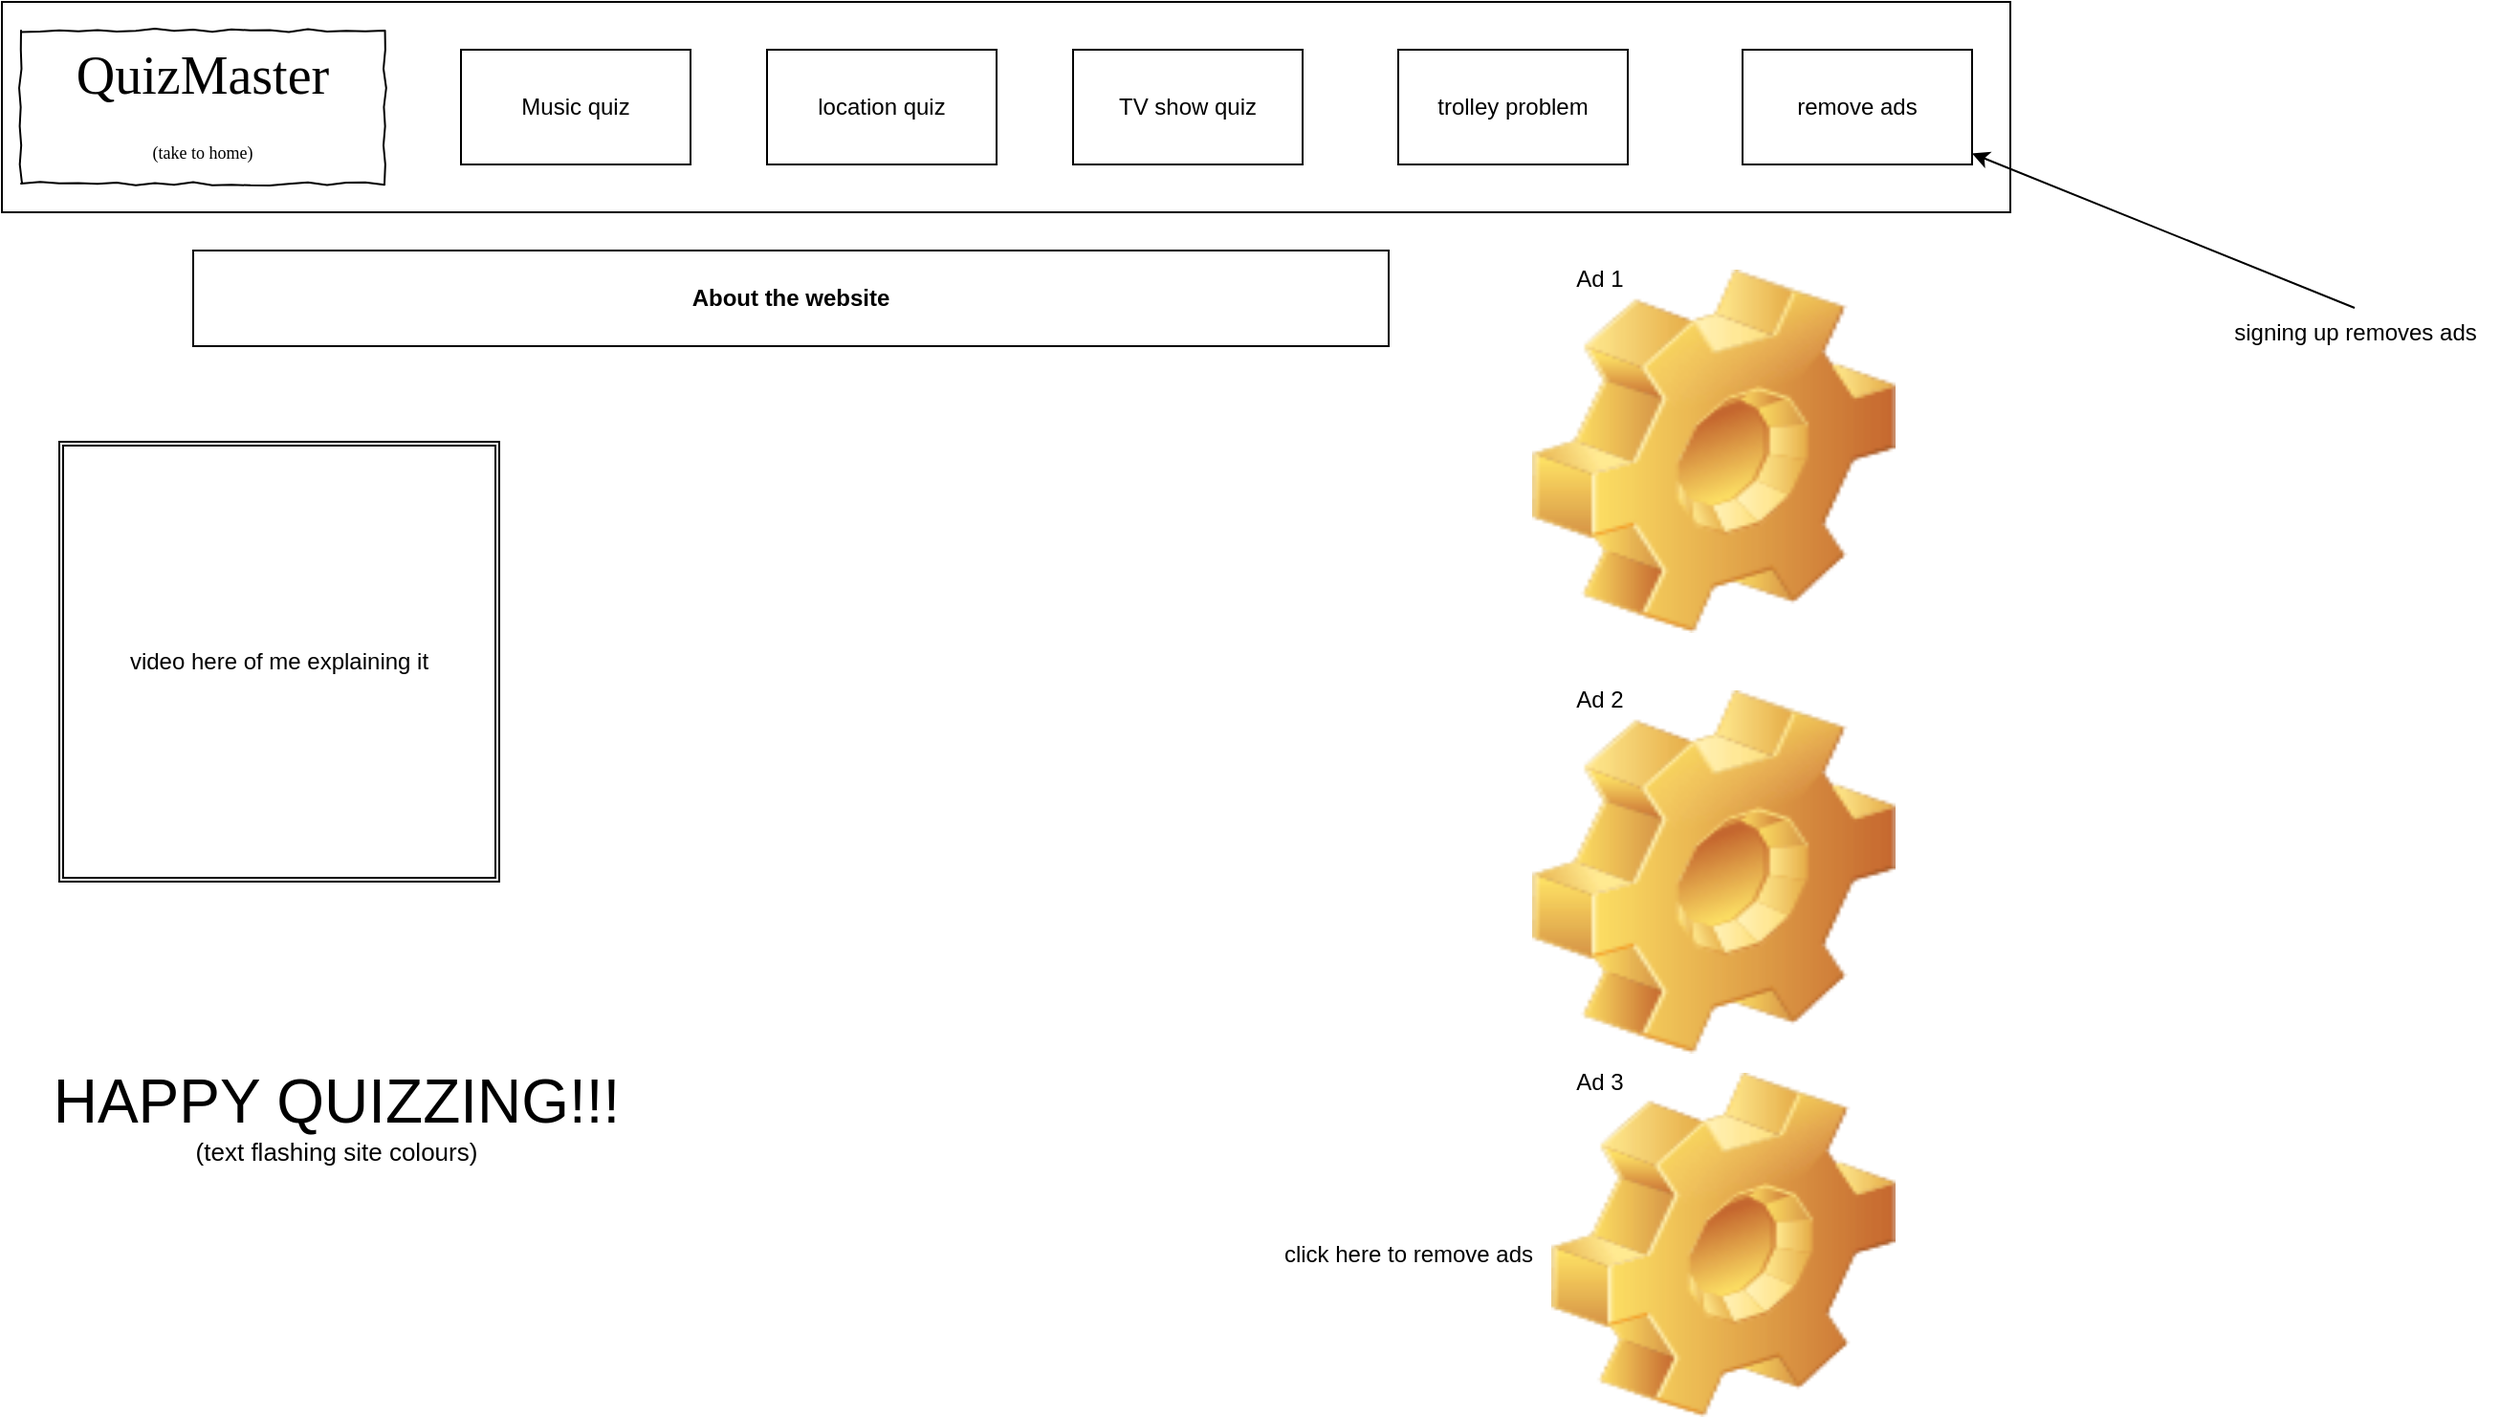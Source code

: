 <mxfile version="22.1.16" type="device" pages="7">
  <diagram name="base page" id="03018318-947c-dd8e-b7a3-06fadd420f32">
    <mxGraphModel dx="832" dy="559" grid="1" gridSize="10" guides="1" tooltips="1" connect="1" arrows="1" fold="1" page="1" pageScale="1" pageWidth="1100" pageHeight="850" background="none" math="0" shadow="0">
      <root>
        <mxCell id="0" />
        <mxCell id="1" parent="0" />
        <mxCell id="d1L7X4KJ8Gx29XFFIUGS-1" value="" style="rounded=0;whiteSpace=wrap;html=1;fontSize=16;" vertex="1" parent="1">
          <mxGeometry x="30" y="30" width="1050" height="110" as="geometry" />
        </mxCell>
        <mxCell id="677b7b8949515195-2" value="&lt;font&gt;QuizMaster&lt;br&gt;&lt;/font&gt;&lt;font style=&quot;font-size: 9px;&quot;&gt;(take to home)&lt;/font&gt;" style="whiteSpace=wrap;html=1;rounded=0;shadow=0;labelBackgroundColor=none;strokeWidth=1;fontFamily=Verdana;fontSize=28;align=center;comic=1;" parent="1" vertex="1">
          <mxGeometry x="40" y="45" width="190" height="80" as="geometry" />
        </mxCell>
        <mxCell id="A5otdbUWvQEg4DYQGA6c-1" value="Music quiz" style="rounded=0;whiteSpace=wrap;html=1;" parent="1" vertex="1">
          <mxGeometry x="270" y="55" width="120" height="60" as="geometry" />
        </mxCell>
        <mxCell id="A5otdbUWvQEg4DYQGA6c-2" value="location quiz" style="rounded=0;whiteSpace=wrap;html=1;" parent="1" vertex="1">
          <mxGeometry x="430" y="55" width="120" height="60" as="geometry" />
        </mxCell>
        <mxCell id="A5otdbUWvQEg4DYQGA6c-3" value="remove ads" style="rounded=0;whiteSpace=wrap;html=1;" parent="1" vertex="1">
          <mxGeometry x="940" y="55" width="120" height="60" as="geometry" />
        </mxCell>
        <mxCell id="A5otdbUWvQEg4DYQGA6c-4" value="trolley problem" style="rounded=0;whiteSpace=wrap;html=1;" parent="1" vertex="1">
          <mxGeometry x="760" y="55" width="120" height="60" as="geometry" />
        </mxCell>
        <mxCell id="A5otdbUWvQEg4DYQGA6c-5" value="&lt;b&gt;About the website&lt;/b&gt;" style="rounded=0;whiteSpace=wrap;html=1;" parent="1" vertex="1">
          <mxGeometry x="130" y="160" width="625" height="50" as="geometry" />
        </mxCell>
        <mxCell id="A5otdbUWvQEg4DYQGA6c-6" value="TV show quiz" style="rounded=0;whiteSpace=wrap;html=1;" parent="1" vertex="1">
          <mxGeometry x="590" y="55" width="120" height="60" as="geometry" />
        </mxCell>
        <mxCell id="A5otdbUWvQEg4DYQGA6c-8" value="" style="endArrow=classic;html=1;rounded=0;" parent="1" target="A5otdbUWvQEg4DYQGA6c-3" edge="1">
          <mxGeometry width="50" height="50" relative="1" as="geometry">
            <mxPoint x="1260" y="190" as="sourcePoint" />
            <mxPoint x="1140" y="170" as="targetPoint" />
          </mxGeometry>
        </mxCell>
        <mxCell id="A5otdbUWvQEg4DYQGA6c-9" value="signing up removes ads" style="text;html=1;align=center;verticalAlign=middle;resizable=0;points=[];autosize=1;strokeColor=none;fillColor=none;" parent="1" vertex="1">
          <mxGeometry x="1185" y="188" width="150" height="30" as="geometry" />
        </mxCell>
        <mxCell id="A5otdbUWvQEg4DYQGA6c-11" value="" style="shape=image;html=1;verticalLabelPosition=bottom;verticalAlign=top;imageAspect=0;image=img/clipart/Gear_128x128.png" parent="1" vertex="1">
          <mxGeometry x="830" y="170" width="190" height="190" as="geometry" />
        </mxCell>
        <mxCell id="A5otdbUWvQEg4DYQGA6c-12" value="" style="shape=image;html=1;verticalLabelPosition=bottom;verticalAlign=top;imageAspect=0;image=img/clipart/Gear_128x128.png" parent="1" vertex="1">
          <mxGeometry x="830" y="390" width="190" height="190" as="geometry" />
        </mxCell>
        <mxCell id="A5otdbUWvQEg4DYQGA6c-13" value="click here to remove ads" style="text;html=1;align=center;verticalAlign=middle;resizable=0;points=[];autosize=1;strokeColor=none;fillColor=none;" parent="1" vertex="1">
          <mxGeometry x="690" y="670" width="150" height="30" as="geometry" />
        </mxCell>
        <mxCell id="A5otdbUWvQEg4DYQGA6c-14" value="Ad 2" style="text;html=1;align=center;verticalAlign=middle;resizable=0;points=[];autosize=1;strokeColor=none;fillColor=none;" parent="1" vertex="1">
          <mxGeometry x="840" y="380" width="50" height="30" as="geometry" />
        </mxCell>
        <mxCell id="A5otdbUWvQEg4DYQGA6c-15" value="Ad 1" style="text;html=1;align=center;verticalAlign=middle;resizable=0;points=[];autosize=1;strokeColor=none;fillColor=none;" parent="1" vertex="1">
          <mxGeometry x="840" y="160" width="50" height="30" as="geometry" />
        </mxCell>
        <mxCell id="A5otdbUWvQEg4DYQGA6c-17" value="" style="shape=image;html=1;verticalLabelPosition=bottom;verticalAlign=top;imageAspect=0;image=img/clipart/Gear_128x128.png" parent="1" vertex="1">
          <mxGeometry x="840" y="590" width="180" height="180" as="geometry" />
        </mxCell>
        <mxCell id="A5otdbUWvQEg4DYQGA6c-18" value="Ad 3" style="text;html=1;align=center;verticalAlign=middle;resizable=0;points=[];autosize=1;strokeColor=none;fillColor=none;" parent="1" vertex="1">
          <mxGeometry x="840" y="580" width="50" height="30" as="geometry" />
        </mxCell>
        <mxCell id="A5otdbUWvQEg4DYQGA6c-19" value="video here of me explaining it" style="shape=ext;double=1;whiteSpace=wrap;html=1;aspect=fixed;" parent="1" vertex="1">
          <mxGeometry x="60" y="260" width="230" height="230" as="geometry" />
        </mxCell>
        <mxCell id="T0Yty4Hrwosv56b3I0WY-1" value="&lt;font style=&quot;font-size: 32px;&quot;&gt;HAPPY QUIZZING!!!&lt;/font&gt;" style="text;strokeColor=none;fillColor=none;html=1;align=center;verticalAlign=middle;whiteSpace=wrap;rounded=0;fontSize=16;" vertex="1" parent="1">
          <mxGeometry x="50" y="580" width="310" height="50" as="geometry" />
        </mxCell>
        <mxCell id="CmVdQJwslvC-fQa8x60w-1" value="&lt;font style=&quot;font-size: 13px;&quot;&gt;(text flashing site colours)&lt;/font&gt;" style="text;strokeColor=none;fillColor=none;html=1;align=center;verticalAlign=middle;whiteSpace=wrap;rounded=0;fontSize=16;" vertex="1" parent="1">
          <mxGeometry x="110" y="620" width="190" height="20" as="geometry" />
        </mxCell>
      </root>
    </mxGraphModel>
  </diagram>
  <diagram name="Music Quiz" id="dv1cBEr1QzFGe1fkmhJb">
    <mxGraphModel dx="832" dy="559" grid="1" gridSize="10" guides="1" tooltips="1" connect="1" arrows="1" fold="1" page="1" pageScale="1" pageWidth="1100" pageHeight="850" background="none" math="0" shadow="0">
      <root>
        <mxCell id="g_UH4R2nsFCkR0BCganD-0" />
        <mxCell id="g_UH4R2nsFCkR0BCganD-1" parent="g_UH4R2nsFCkR0BCganD-0" />
        <mxCell id="4pbOTyRcawZPrNXxyi4A-0" value="" style="rounded=0;whiteSpace=wrap;html=1;fontSize=16;" vertex="1" parent="g_UH4R2nsFCkR0BCganD-1">
          <mxGeometry x="30" y="30" width="1050" height="110" as="geometry" />
        </mxCell>
        <mxCell id="g_UH4R2nsFCkR0BCganD-3" value="&lt;font&gt;QuizMaster&lt;br&gt;&lt;/font&gt;&lt;font style=&quot;font-size: 9px;&quot;&gt;(take to home)&lt;/font&gt;" style="whiteSpace=wrap;html=1;rounded=0;shadow=0;labelBackgroundColor=none;strokeWidth=1;fontFamily=Verdana;fontSize=28;align=center;comic=1;" vertex="1" parent="g_UH4R2nsFCkR0BCganD-1">
          <mxGeometry x="40" y="45" width="190" height="80" as="geometry" />
        </mxCell>
        <mxCell id="g_UH4R2nsFCkR0BCganD-5" value="Music quiz&lt;br&gt;(disabled)" style="rounded=0;whiteSpace=wrap;html=1;" vertex="1" parent="g_UH4R2nsFCkR0BCganD-1">
          <mxGeometry x="270" y="55" width="120" height="60" as="geometry" />
        </mxCell>
        <mxCell id="g_UH4R2nsFCkR0BCganD-6" value="location quiz" style="rounded=0;whiteSpace=wrap;html=1;" vertex="1" parent="g_UH4R2nsFCkR0BCganD-1">
          <mxGeometry x="430" y="55" width="120" height="60" as="geometry" />
        </mxCell>
        <mxCell id="g_UH4R2nsFCkR0BCganD-7" value="remove ads" style="rounded=0;whiteSpace=wrap;html=1;" vertex="1" parent="g_UH4R2nsFCkR0BCganD-1">
          <mxGeometry x="940" y="55" width="120" height="60" as="geometry" />
        </mxCell>
        <mxCell id="g_UH4R2nsFCkR0BCganD-8" value="trolley problem" style="rounded=0;whiteSpace=wrap;html=1;" vertex="1" parent="g_UH4R2nsFCkR0BCganD-1">
          <mxGeometry x="760" y="55" width="120" height="60" as="geometry" />
        </mxCell>
        <mxCell id="g_UH4R2nsFCkR0BCganD-10" value="TV show quiz" style="rounded=0;whiteSpace=wrap;html=1;" vertex="1" parent="g_UH4R2nsFCkR0BCganD-1">
          <mxGeometry x="590" y="55" width="120" height="60" as="geometry" />
        </mxCell>
        <mxCell id="_v0wlvCPucwJ0G3vMVsv-0" value="&lt;b&gt;About this page&lt;/b&gt;" style="rounded=0;whiteSpace=wrap;html=1;" vertex="1" parent="g_UH4R2nsFCkR0BCganD-1">
          <mxGeometry x="130" y="200" width="625" height="50" as="geometry" />
        </mxCell>
        <mxCell id="wR23DULMvl6Wury1VvuS-0" value="" style="group" vertex="1" connectable="0" parent="g_UH4R2nsFCkR0BCganD-1">
          <mxGeometry x="60" y="280" width="590" height="575" as="geometry" />
        </mxCell>
        <mxCell id="_v0wlvCPucwJ0G3vMVsv-2" value="" style="shape=table;startSize=0;container=1;collapsible=0;childLayout=tableLayout;fontSize=16;" vertex="1" parent="wR23DULMvl6Wury1VvuS-0">
          <mxGeometry width="590" height="575" as="geometry" />
        </mxCell>
        <mxCell id="_v0wlvCPucwJ0G3vMVsv-3" value="" style="shape=tableRow;horizontal=0;startSize=0;swimlaneHead=0;swimlaneBody=0;strokeColor=inherit;top=0;left=0;bottom=0;right=0;collapsible=0;dropTarget=0;fillColor=none;points=[[0,0.5],[1,0.5]];portConstraint=eastwest;fontSize=16;" vertex="1" parent="_v0wlvCPucwJ0G3vMVsv-2">
          <mxGeometry width="590" height="72" as="geometry" />
        </mxCell>
        <mxCell id="_v0wlvCPucwJ0G3vMVsv-4" value="" style="shape=partialRectangle;html=1;whiteSpace=wrap;connectable=0;strokeColor=inherit;overflow=hidden;fillColor=none;top=0;left=0;bottom=0;right=0;pointerEvents=1;fontSize=16;" vertex="1" parent="_v0wlvCPucwJ0G3vMVsv-3">
          <mxGeometry width="310" height="72" as="geometry">
            <mxRectangle width="310" height="72" as="alternateBounds" />
          </mxGeometry>
        </mxCell>
        <mxCell id="_v0wlvCPucwJ0G3vMVsv-5" value="" style="shape=partialRectangle;html=1;whiteSpace=wrap;connectable=0;strokeColor=inherit;overflow=hidden;fillColor=none;top=0;left=0;bottom=0;right=0;pointerEvents=1;fontSize=16;" vertex="1" parent="_v0wlvCPucwJ0G3vMVsv-3">
          <mxGeometry x="310" width="280" height="72" as="geometry">
            <mxRectangle width="280" height="72" as="alternateBounds" />
          </mxGeometry>
        </mxCell>
        <mxCell id="_v0wlvCPucwJ0G3vMVsv-6" value="" style="shape=tableRow;horizontal=0;startSize=0;swimlaneHead=0;swimlaneBody=0;strokeColor=inherit;top=0;left=0;bottom=0;right=0;collapsible=0;dropTarget=0;fillColor=none;points=[[0,0.5],[1,0.5]];portConstraint=eastwest;fontSize=16;" vertex="1" parent="_v0wlvCPucwJ0G3vMVsv-2">
          <mxGeometry y="72" width="590" height="72" as="geometry" />
        </mxCell>
        <mxCell id="_v0wlvCPucwJ0G3vMVsv-7" value="" style="shape=partialRectangle;html=1;whiteSpace=wrap;connectable=0;strokeColor=inherit;overflow=hidden;fillColor=none;top=0;left=0;bottom=0;right=0;pointerEvents=1;fontSize=16;" vertex="1" parent="_v0wlvCPucwJ0G3vMVsv-6">
          <mxGeometry width="310" height="72" as="geometry">
            <mxRectangle width="310" height="72" as="alternateBounds" />
          </mxGeometry>
        </mxCell>
        <mxCell id="_v0wlvCPucwJ0G3vMVsv-8" value="" style="shape=partialRectangle;html=1;whiteSpace=wrap;connectable=0;strokeColor=inherit;overflow=hidden;fillColor=none;top=0;left=0;bottom=0;right=0;pointerEvents=1;fontSize=16;" vertex="1" parent="_v0wlvCPucwJ0G3vMVsv-6">
          <mxGeometry x="310" width="280" height="72" as="geometry">
            <mxRectangle width="280" height="72" as="alternateBounds" />
          </mxGeometry>
        </mxCell>
        <mxCell id="_v0wlvCPucwJ0G3vMVsv-9" value="" style="shape=tableRow;horizontal=0;startSize=0;swimlaneHead=0;swimlaneBody=0;strokeColor=inherit;top=0;left=0;bottom=0;right=0;collapsible=0;dropTarget=0;fillColor=none;points=[[0,0.5],[1,0.5]];portConstraint=eastwest;fontSize=16;" vertex="1" parent="_v0wlvCPucwJ0G3vMVsv-2">
          <mxGeometry y="144" width="590" height="72" as="geometry" />
        </mxCell>
        <mxCell id="_v0wlvCPucwJ0G3vMVsv-10" value="" style="shape=partialRectangle;html=1;whiteSpace=wrap;connectable=0;strokeColor=inherit;overflow=hidden;fillColor=none;top=0;left=0;bottom=0;right=0;pointerEvents=1;fontSize=16;" vertex="1" parent="_v0wlvCPucwJ0G3vMVsv-9">
          <mxGeometry width="310" height="72" as="geometry">
            <mxRectangle width="310" height="72" as="alternateBounds" />
          </mxGeometry>
        </mxCell>
        <mxCell id="_v0wlvCPucwJ0G3vMVsv-11" value="" style="shape=partialRectangle;html=1;whiteSpace=wrap;connectable=0;strokeColor=inherit;overflow=hidden;fillColor=none;top=0;left=0;bottom=0;right=0;pointerEvents=1;fontSize=16;" vertex="1" parent="_v0wlvCPucwJ0G3vMVsv-9">
          <mxGeometry x="310" width="280" height="72" as="geometry">
            <mxRectangle width="280" height="72" as="alternateBounds" />
          </mxGeometry>
        </mxCell>
        <mxCell id="_v0wlvCPucwJ0G3vMVsv-12" value="" style="shape=tableRow;horizontal=0;startSize=0;swimlaneHead=0;swimlaneBody=0;strokeColor=inherit;top=0;left=0;bottom=0;right=0;collapsible=0;dropTarget=0;fillColor=none;points=[[0,0.5],[1,0.5]];portConstraint=eastwest;fontSize=16;" vertex="1" parent="_v0wlvCPucwJ0G3vMVsv-2">
          <mxGeometry y="216" width="590" height="72" as="geometry" />
        </mxCell>
        <mxCell id="_v0wlvCPucwJ0G3vMVsv-13" value="" style="shape=partialRectangle;html=1;whiteSpace=wrap;connectable=0;strokeColor=inherit;overflow=hidden;fillColor=none;top=0;left=0;bottom=0;right=0;pointerEvents=1;fontSize=16;" vertex="1" parent="_v0wlvCPucwJ0G3vMVsv-12">
          <mxGeometry width="310" height="72" as="geometry">
            <mxRectangle width="310" height="72" as="alternateBounds" />
          </mxGeometry>
        </mxCell>
        <mxCell id="_v0wlvCPucwJ0G3vMVsv-14" value="" style="shape=partialRectangle;html=1;whiteSpace=wrap;connectable=0;strokeColor=inherit;overflow=hidden;fillColor=none;top=0;left=0;bottom=0;right=0;pointerEvents=1;fontSize=16;" vertex="1" parent="_v0wlvCPucwJ0G3vMVsv-12">
          <mxGeometry x="310" width="280" height="72" as="geometry">
            <mxRectangle width="280" height="72" as="alternateBounds" />
          </mxGeometry>
        </mxCell>
        <mxCell id="_v0wlvCPucwJ0G3vMVsv-15" value="" style="shape=tableRow;horizontal=0;startSize=0;swimlaneHead=0;swimlaneBody=0;strokeColor=inherit;top=0;left=0;bottom=0;right=0;collapsible=0;dropTarget=0;fillColor=none;points=[[0,0.5],[1,0.5]];portConstraint=eastwest;fontSize=16;" vertex="1" parent="_v0wlvCPucwJ0G3vMVsv-2">
          <mxGeometry y="288" width="590" height="71" as="geometry" />
        </mxCell>
        <mxCell id="_v0wlvCPucwJ0G3vMVsv-16" value="" style="shape=partialRectangle;html=1;whiteSpace=wrap;connectable=0;strokeColor=inherit;overflow=hidden;fillColor=none;top=0;left=0;bottom=0;right=0;pointerEvents=1;fontSize=16;" vertex="1" parent="_v0wlvCPucwJ0G3vMVsv-15">
          <mxGeometry width="310" height="71" as="geometry">
            <mxRectangle width="310" height="71" as="alternateBounds" />
          </mxGeometry>
        </mxCell>
        <mxCell id="_v0wlvCPucwJ0G3vMVsv-17" value="" style="shape=partialRectangle;html=1;whiteSpace=wrap;connectable=0;strokeColor=inherit;overflow=hidden;fillColor=none;top=0;left=0;bottom=0;right=0;pointerEvents=1;fontSize=16;" vertex="1" parent="_v0wlvCPucwJ0G3vMVsv-15">
          <mxGeometry x="310" width="280" height="71" as="geometry">
            <mxRectangle width="280" height="71" as="alternateBounds" />
          </mxGeometry>
        </mxCell>
        <mxCell id="_v0wlvCPucwJ0G3vMVsv-18" value="" style="shape=tableRow;horizontal=0;startSize=0;swimlaneHead=0;swimlaneBody=0;strokeColor=inherit;top=0;left=0;bottom=0;right=0;collapsible=0;dropTarget=0;fillColor=none;points=[[0,0.5],[1,0.5]];portConstraint=eastwest;fontSize=16;" vertex="1" parent="_v0wlvCPucwJ0G3vMVsv-2">
          <mxGeometry y="359" width="590" height="72" as="geometry" />
        </mxCell>
        <mxCell id="_v0wlvCPucwJ0G3vMVsv-19" value="" style="shape=partialRectangle;html=1;whiteSpace=wrap;connectable=0;strokeColor=inherit;overflow=hidden;fillColor=none;top=0;left=0;bottom=0;right=0;pointerEvents=1;fontSize=16;" vertex="1" parent="_v0wlvCPucwJ0G3vMVsv-18">
          <mxGeometry width="310" height="72" as="geometry">
            <mxRectangle width="310" height="72" as="alternateBounds" />
          </mxGeometry>
        </mxCell>
        <mxCell id="_v0wlvCPucwJ0G3vMVsv-20" value="" style="shape=partialRectangle;html=1;whiteSpace=wrap;connectable=0;strokeColor=inherit;overflow=hidden;fillColor=none;top=0;left=0;bottom=0;right=0;pointerEvents=1;fontSize=16;" vertex="1" parent="_v0wlvCPucwJ0G3vMVsv-18">
          <mxGeometry x="310" width="280" height="72" as="geometry">
            <mxRectangle width="280" height="72" as="alternateBounds" />
          </mxGeometry>
        </mxCell>
        <mxCell id="_v0wlvCPucwJ0G3vMVsv-21" value="" style="shape=tableRow;horizontal=0;startSize=0;swimlaneHead=0;swimlaneBody=0;strokeColor=inherit;top=0;left=0;bottom=0;right=0;collapsible=0;dropTarget=0;fillColor=none;points=[[0,0.5],[1,0.5]];portConstraint=eastwest;fontSize=16;" vertex="1" parent="_v0wlvCPucwJ0G3vMVsv-2">
          <mxGeometry y="431" width="590" height="72" as="geometry" />
        </mxCell>
        <mxCell id="_v0wlvCPucwJ0G3vMVsv-22" value="" style="shape=partialRectangle;html=1;whiteSpace=wrap;connectable=0;strokeColor=inherit;overflow=hidden;fillColor=none;top=0;left=0;bottom=0;right=0;pointerEvents=1;fontSize=16;" vertex="1" parent="_v0wlvCPucwJ0G3vMVsv-21">
          <mxGeometry width="310" height="72" as="geometry">
            <mxRectangle width="310" height="72" as="alternateBounds" />
          </mxGeometry>
        </mxCell>
        <mxCell id="_v0wlvCPucwJ0G3vMVsv-23" value="" style="shape=partialRectangle;html=1;whiteSpace=wrap;connectable=0;strokeColor=inherit;overflow=hidden;fillColor=none;top=0;left=0;bottom=0;right=0;pointerEvents=1;fontSize=16;" vertex="1" parent="_v0wlvCPucwJ0G3vMVsv-21">
          <mxGeometry x="310" width="280" height="72" as="geometry">
            <mxRectangle width="280" height="72" as="alternateBounds" />
          </mxGeometry>
        </mxCell>
        <mxCell id="_v0wlvCPucwJ0G3vMVsv-24" value="" style="shape=tableRow;horizontal=0;startSize=0;swimlaneHead=0;swimlaneBody=0;strokeColor=inherit;top=0;left=0;bottom=0;right=0;collapsible=0;dropTarget=0;fillColor=none;points=[[0,0.5],[1,0.5]];portConstraint=eastwest;fontSize=16;" vertex="1" parent="_v0wlvCPucwJ0G3vMVsv-2">
          <mxGeometry y="503" width="590" height="72" as="geometry" />
        </mxCell>
        <mxCell id="_v0wlvCPucwJ0G3vMVsv-25" value="" style="shape=partialRectangle;html=1;whiteSpace=wrap;connectable=0;strokeColor=inherit;overflow=hidden;fillColor=none;top=0;left=0;bottom=0;right=0;pointerEvents=1;fontSize=16;" vertex="1" parent="_v0wlvCPucwJ0G3vMVsv-24">
          <mxGeometry width="310" height="72" as="geometry">
            <mxRectangle width="310" height="72" as="alternateBounds" />
          </mxGeometry>
        </mxCell>
        <mxCell id="_v0wlvCPucwJ0G3vMVsv-26" value="" style="shape=partialRectangle;html=1;whiteSpace=wrap;connectable=0;strokeColor=inherit;overflow=hidden;fillColor=none;top=0;left=0;bottom=0;right=0;pointerEvents=1;fontSize=16;" vertex="1" parent="_v0wlvCPucwJ0G3vMVsv-24">
          <mxGeometry x="310" width="280" height="72" as="geometry">
            <mxRectangle width="280" height="72" as="alternateBounds" />
          </mxGeometry>
        </mxCell>
        <mxCell id="g_UH4R2nsFCkR0BCganD-13" value="" style="shape=image;html=1;verticalLabelPosition=bottom;verticalAlign=top;imageAspect=0;image=img/clipart/Gear_128x128.png" vertex="1" parent="wR23DULMvl6Wury1VvuS-0">
          <mxGeometry x="40" y="75" width="65" height="60" as="geometry" />
        </mxCell>
        <mxCell id="g_UH4R2nsFCkR0BCganD-17" value="Ad 1" style="text;html=1;align=center;verticalAlign=middle;resizable=0;points=[];autosize=1;strokeColor=none;fillColor=none;" vertex="1" parent="wR23DULMvl6Wury1VvuS-0">
          <mxGeometry x="110" y="90" width="50" height="30" as="geometry" />
        </mxCell>
        <mxCell id="_v0wlvCPucwJ0G3vMVsv-27" value="" style="shape=image;html=1;verticalLabelPosition=bottom;verticalAlign=top;imageAspect=0;image=img/clipart/Gear_128x128.png" vertex="1" parent="wR23DULMvl6Wury1VvuS-0">
          <mxGeometry x="40" y="295" width="65" height="60" as="geometry" />
        </mxCell>
        <mxCell id="_v0wlvCPucwJ0G3vMVsv-28" value="" style="shape=image;html=1;verticalLabelPosition=bottom;verticalAlign=top;imageAspect=0;image=img/clipart/Gear_128x128.png" vertex="1" parent="wR23DULMvl6Wury1VvuS-0">
          <mxGeometry x="52.5" y="505" width="65" height="60" as="geometry" />
        </mxCell>
        <mxCell id="g_UH4R2nsFCkR0BCganD-15" value="click here to remove ads" style="text;html=1;align=center;verticalAlign=middle;resizable=0;points=[];autosize=1;strokeColor=none;fillColor=none;" vertex="1" parent="wR23DULMvl6Wury1VvuS-0">
          <mxGeometry x="10" y="545" width="150" height="30" as="geometry" />
        </mxCell>
        <mxCell id="g_UH4R2nsFCkR0BCganD-19" value="Ad 3" style="text;html=1;align=center;verticalAlign=middle;resizable=0;points=[];autosize=1;strokeColor=none;fillColor=none;" vertex="1" parent="wR23DULMvl6Wury1VvuS-0">
          <mxGeometry x="130" y="515" width="50" height="30" as="geometry" />
        </mxCell>
        <mxCell id="g_UH4R2nsFCkR0BCganD-16" value="Ad 2" style="text;html=1;align=center;verticalAlign=middle;resizable=0;points=[];autosize=1;strokeColor=none;fillColor=none;" vertex="1" parent="wR23DULMvl6Wury1VvuS-0">
          <mxGeometry x="130" y="310" width="50" height="30" as="geometry" />
        </mxCell>
        <mxCell id="4pbOTyRcawZPrNXxyi4A-2" value="Select Game" style="swimlane;fontSize=16;startSize=30;" vertex="1" collapsed="1" parent="wR23DULMvl6Wury1VvuS-0">
          <mxGeometry x="390" y="15" width="120" height="30" as="geometry">
            <mxRectangle x="580" y="270" width="120" height="200" as="alternateBounds" />
          </mxGeometry>
        </mxCell>
        <mxCell id="_v0wlvCPucwJ0G3vMVsv-32" value="" style="dashed=0;align=center;fontSize=12;shape=rect;fillColor=#ffffff;strokeColor=#cccccc;shadow=1;" vertex="1" parent="4pbOTyRcawZPrNXxyi4A-2">
          <mxGeometry x="10" y="35" width="100" height="150" as="geometry" />
        </mxCell>
        <mxCell id="_v0wlvCPucwJ0G3vMVsv-33" value="" style="shape=rect;fontColor=#000000;verticalAlign=middle;spacingLeft=13;fontSize=14;strokeColor=#cccccc;align=left;resizeWidth=1;whiteSpace=wrap;html=1;" vertex="1" parent="_v0wlvCPucwJ0G3vMVsv-32">
          <mxGeometry width="100" height="40" relative="1" as="geometry" />
        </mxCell>
        <mxCell id="_v0wlvCPucwJ0G3vMVsv-34" value="" style="dashed=0;html=1;shape=mxgraph.gmdl.triangle;fillColor=#cccccc;strokeColor=none;fontSize=16;" vertex="1" parent="_v0wlvCPucwJ0G3vMVsv-33">
          <mxGeometry x="1" y="0.5" width="10" height="5" relative="1" as="geometry">
            <mxPoint x="-25" y="-2.5" as="offset" />
          </mxGeometry>
        </mxCell>
        <mxCell id="_v0wlvCPucwJ0G3vMVsv-35" value="Game 1" style="shape=rect;align=left;fontColor=#000000;verticalAlign=middle;spacingLeft=13;fontSize=14;fillColor=#eeeeee;strokeColor=none;resizeWidth=1;whiteSpace=wrap;html=1;" vertex="1" parent="_v0wlvCPucwJ0G3vMVsv-32">
          <mxGeometry width="100" height="30" relative="1" as="geometry">
            <mxPoint y="50" as="offset" />
          </mxGeometry>
        </mxCell>
        <mxCell id="_v0wlvCPucwJ0G3vMVsv-36" value="Game 2" style="text;fontColor=#000000;verticalAlign=middle;spacingLeft=13;fontSize=16;resizeWidth=1;whiteSpace=wrap;html=1;" vertex="1" parent="_v0wlvCPucwJ0G3vMVsv-32">
          <mxGeometry width="100" height="30" relative="1" as="geometry">
            <mxPoint y="80" as="offset" />
          </mxGeometry>
        </mxCell>
        <mxCell id="_v0wlvCPucwJ0G3vMVsv-37" value="Game 3" style="text;fontColor=#000000;verticalAlign=middle;spacingLeft=13;fontSize=16;resizeWidth=1;whiteSpace=wrap;html=1;" vertex="1" parent="_v0wlvCPucwJ0G3vMVsv-32">
          <mxGeometry width="100" height="30" relative="1" as="geometry">
            <mxPoint y="110" as="offset" />
          </mxGeometry>
        </mxCell>
        <mxCell id="4pbOTyRcawZPrNXxyi4A-5" value="Select Game" style="swimlane;fontSize=16;startSize=30;" vertex="1" collapsed="1" parent="wR23DULMvl6Wury1VvuS-0">
          <mxGeometry x="390" y="375" width="120" height="30" as="geometry">
            <mxRectangle x="590" y="280" width="120" height="200" as="alternateBounds" />
          </mxGeometry>
        </mxCell>
        <mxCell id="4pbOTyRcawZPrNXxyi4A-6" value="" style="dashed=0;align=center;fontSize=12;shape=rect;fillColor=#ffffff;strokeColor=#cccccc;shadow=1;" vertex="1" parent="4pbOTyRcawZPrNXxyi4A-5">
          <mxGeometry x="10" y="35" width="100" height="150" as="geometry" />
        </mxCell>
        <mxCell id="4pbOTyRcawZPrNXxyi4A-7" value="" style="shape=rect;fontColor=#000000;verticalAlign=middle;spacingLeft=13;fontSize=14;strokeColor=#cccccc;align=left;resizeWidth=1;whiteSpace=wrap;html=1;" vertex="1" parent="4pbOTyRcawZPrNXxyi4A-6">
          <mxGeometry width="100" height="40" relative="1" as="geometry" />
        </mxCell>
        <mxCell id="4pbOTyRcawZPrNXxyi4A-8" value="" style="dashed=0;html=1;shape=mxgraph.gmdl.triangle;fillColor=#cccccc;strokeColor=none;fontSize=16;" vertex="1" parent="4pbOTyRcawZPrNXxyi4A-7">
          <mxGeometry x="1" y="0.5" width="10" height="5" relative="1" as="geometry">
            <mxPoint x="-25" y="-2.5" as="offset" />
          </mxGeometry>
        </mxCell>
        <mxCell id="4pbOTyRcawZPrNXxyi4A-9" value="Game 1" style="shape=rect;align=left;fontColor=#000000;verticalAlign=middle;spacingLeft=13;fontSize=14;fillColor=#eeeeee;strokeColor=none;resizeWidth=1;whiteSpace=wrap;html=1;" vertex="1" parent="4pbOTyRcawZPrNXxyi4A-6">
          <mxGeometry width="100" height="30" relative="1" as="geometry">
            <mxPoint y="50" as="offset" />
          </mxGeometry>
        </mxCell>
        <mxCell id="4pbOTyRcawZPrNXxyi4A-10" value="Game 2" style="text;fontColor=#000000;verticalAlign=middle;spacingLeft=13;fontSize=16;resizeWidth=1;whiteSpace=wrap;html=1;" vertex="1" parent="4pbOTyRcawZPrNXxyi4A-6">
          <mxGeometry width="100" height="30" relative="1" as="geometry">
            <mxPoint y="80" as="offset" />
          </mxGeometry>
        </mxCell>
        <mxCell id="4pbOTyRcawZPrNXxyi4A-11" value="Game 3" style="text;fontColor=#000000;verticalAlign=middle;spacingLeft=13;fontSize=16;resizeWidth=1;whiteSpace=wrap;html=1;" vertex="1" parent="4pbOTyRcawZPrNXxyi4A-6">
          <mxGeometry width="100" height="30" relative="1" as="geometry">
            <mxPoint y="110" as="offset" />
          </mxGeometry>
        </mxCell>
        <mxCell id="4pbOTyRcawZPrNXxyi4A-12" value="Select Game" style="swimlane;fontSize=16;startSize=30;" vertex="1" collapsed="1" parent="wR23DULMvl6Wury1VvuS-0">
          <mxGeometry x="390" y="165" width="120" height="30" as="geometry">
            <mxRectangle x="600" y="290" width="120" height="200" as="alternateBounds" />
          </mxGeometry>
        </mxCell>
        <mxCell id="4pbOTyRcawZPrNXxyi4A-13" value="" style="dashed=0;align=center;fontSize=12;shape=rect;fillColor=#ffffff;strokeColor=#cccccc;shadow=1;" vertex="1" parent="4pbOTyRcawZPrNXxyi4A-12">
          <mxGeometry x="10" y="35" width="100" height="150" as="geometry" />
        </mxCell>
        <mxCell id="4pbOTyRcawZPrNXxyi4A-14" value="" style="shape=rect;fontColor=#000000;verticalAlign=middle;spacingLeft=13;fontSize=14;strokeColor=#cccccc;align=left;resizeWidth=1;whiteSpace=wrap;html=1;" vertex="1" parent="4pbOTyRcawZPrNXxyi4A-13">
          <mxGeometry width="100" height="40" relative="1" as="geometry" />
        </mxCell>
        <mxCell id="4pbOTyRcawZPrNXxyi4A-15" value="" style="dashed=0;html=1;shape=mxgraph.gmdl.triangle;fillColor=#cccccc;strokeColor=none;fontSize=16;" vertex="1" parent="4pbOTyRcawZPrNXxyi4A-14">
          <mxGeometry x="1" y="0.5" width="10" height="5" relative="1" as="geometry">
            <mxPoint x="-25" y="-2.5" as="offset" />
          </mxGeometry>
        </mxCell>
        <mxCell id="4pbOTyRcawZPrNXxyi4A-16" value="Game 1" style="shape=rect;align=left;fontColor=#000000;verticalAlign=middle;spacingLeft=13;fontSize=14;fillColor=#eeeeee;strokeColor=none;resizeWidth=1;whiteSpace=wrap;html=1;" vertex="1" parent="4pbOTyRcawZPrNXxyi4A-13">
          <mxGeometry width="100" height="30" relative="1" as="geometry">
            <mxPoint y="50" as="offset" />
          </mxGeometry>
        </mxCell>
        <mxCell id="4pbOTyRcawZPrNXxyi4A-17" value="Game 2" style="text;fontColor=#000000;verticalAlign=middle;spacingLeft=13;fontSize=16;resizeWidth=1;whiteSpace=wrap;html=1;" vertex="1" parent="4pbOTyRcawZPrNXxyi4A-13">
          <mxGeometry width="100" height="30" relative="1" as="geometry">
            <mxPoint y="80" as="offset" />
          </mxGeometry>
        </mxCell>
        <mxCell id="4pbOTyRcawZPrNXxyi4A-18" value="Game 3" style="text;fontColor=#000000;verticalAlign=middle;spacingLeft=13;fontSize=16;resizeWidth=1;whiteSpace=wrap;html=1;" vertex="1" parent="4pbOTyRcawZPrNXxyi4A-13">
          <mxGeometry width="100" height="30" relative="1" as="geometry">
            <mxPoint y="110" as="offset" />
          </mxGeometry>
        </mxCell>
        <mxCell id="4pbOTyRcawZPrNXxyi4A-19" value="Select Game" style="swimlane;fontSize=16;startSize=30;" vertex="1" collapsed="1" parent="wR23DULMvl6Wury1VvuS-0">
          <mxGeometry x="390" y="235" width="120" height="30" as="geometry">
            <mxRectangle x="610" y="300" width="120" height="200" as="alternateBounds" />
          </mxGeometry>
        </mxCell>
        <mxCell id="4pbOTyRcawZPrNXxyi4A-20" value="" style="dashed=0;align=center;fontSize=12;shape=rect;fillColor=#ffffff;strokeColor=#cccccc;shadow=1;" vertex="1" parent="4pbOTyRcawZPrNXxyi4A-19">
          <mxGeometry x="10" y="35" width="100" height="150" as="geometry" />
        </mxCell>
        <mxCell id="4pbOTyRcawZPrNXxyi4A-21" value="" style="shape=rect;fontColor=#000000;verticalAlign=middle;spacingLeft=13;fontSize=14;strokeColor=#cccccc;align=left;resizeWidth=1;whiteSpace=wrap;html=1;" vertex="1" parent="4pbOTyRcawZPrNXxyi4A-20">
          <mxGeometry width="100" height="40" relative="1" as="geometry" />
        </mxCell>
        <mxCell id="4pbOTyRcawZPrNXxyi4A-22" value="" style="dashed=0;html=1;shape=mxgraph.gmdl.triangle;fillColor=#cccccc;strokeColor=none;fontSize=16;" vertex="1" parent="4pbOTyRcawZPrNXxyi4A-21">
          <mxGeometry x="1" y="0.5" width="10" height="5" relative="1" as="geometry">
            <mxPoint x="-25" y="-2.5" as="offset" />
          </mxGeometry>
        </mxCell>
        <mxCell id="4pbOTyRcawZPrNXxyi4A-23" value="Game 1" style="shape=rect;align=left;fontColor=#000000;verticalAlign=middle;spacingLeft=13;fontSize=14;fillColor=#eeeeee;strokeColor=none;resizeWidth=1;whiteSpace=wrap;html=1;" vertex="1" parent="4pbOTyRcawZPrNXxyi4A-20">
          <mxGeometry width="100" height="30" relative="1" as="geometry">
            <mxPoint y="50" as="offset" />
          </mxGeometry>
        </mxCell>
        <mxCell id="4pbOTyRcawZPrNXxyi4A-24" value="Game 2" style="text;fontColor=#000000;verticalAlign=middle;spacingLeft=13;fontSize=16;resizeWidth=1;whiteSpace=wrap;html=1;" vertex="1" parent="4pbOTyRcawZPrNXxyi4A-20">
          <mxGeometry width="100" height="30" relative="1" as="geometry">
            <mxPoint y="80" as="offset" />
          </mxGeometry>
        </mxCell>
        <mxCell id="4pbOTyRcawZPrNXxyi4A-25" value="Game 3" style="text;fontColor=#000000;verticalAlign=middle;spacingLeft=13;fontSize=16;resizeWidth=1;whiteSpace=wrap;html=1;" vertex="1" parent="4pbOTyRcawZPrNXxyi4A-20">
          <mxGeometry width="100" height="30" relative="1" as="geometry">
            <mxPoint y="110" as="offset" />
          </mxGeometry>
        </mxCell>
        <mxCell id="4pbOTyRcawZPrNXxyi4A-26" value="Select Game" style="swimlane;fontSize=16;startSize=30;" vertex="1" collapsed="1" parent="wR23DULMvl6Wury1VvuS-0">
          <mxGeometry x="390" y="455" width="120" height="30" as="geometry">
            <mxRectangle x="270" y="690" width="120" height="200" as="alternateBounds" />
          </mxGeometry>
        </mxCell>
        <mxCell id="4pbOTyRcawZPrNXxyi4A-27" value="" style="dashed=0;align=center;fontSize=12;shape=rect;fillColor=#ffffff;strokeColor=#cccccc;shadow=1;" vertex="1" parent="4pbOTyRcawZPrNXxyi4A-26">
          <mxGeometry x="10" y="35" width="100" height="150" as="geometry" />
        </mxCell>
        <mxCell id="4pbOTyRcawZPrNXxyi4A-28" value="" style="shape=rect;fontColor=#000000;verticalAlign=middle;spacingLeft=13;fontSize=14;strokeColor=#cccccc;align=left;resizeWidth=1;whiteSpace=wrap;html=1;" vertex="1" parent="4pbOTyRcawZPrNXxyi4A-27">
          <mxGeometry width="100" height="40" relative="1" as="geometry" />
        </mxCell>
        <mxCell id="4pbOTyRcawZPrNXxyi4A-29" value="" style="dashed=0;html=1;shape=mxgraph.gmdl.triangle;fillColor=#cccccc;strokeColor=none;fontSize=16;" vertex="1" parent="4pbOTyRcawZPrNXxyi4A-28">
          <mxGeometry x="1" y="0.5" width="10" height="5" relative="1" as="geometry">
            <mxPoint x="-25" y="-2.5" as="offset" />
          </mxGeometry>
        </mxCell>
        <mxCell id="4pbOTyRcawZPrNXxyi4A-30" value="Game 1" style="shape=rect;align=left;fontColor=#000000;verticalAlign=middle;spacingLeft=13;fontSize=14;fillColor=#eeeeee;strokeColor=none;resizeWidth=1;whiteSpace=wrap;html=1;" vertex="1" parent="4pbOTyRcawZPrNXxyi4A-27">
          <mxGeometry width="100" height="30" relative="1" as="geometry">
            <mxPoint y="50" as="offset" />
          </mxGeometry>
        </mxCell>
        <mxCell id="4pbOTyRcawZPrNXxyi4A-31" value="Game 2" style="text;fontColor=#000000;verticalAlign=middle;spacingLeft=13;fontSize=16;resizeWidth=1;whiteSpace=wrap;html=1;" vertex="1" parent="4pbOTyRcawZPrNXxyi4A-27">
          <mxGeometry width="100" height="30" relative="1" as="geometry">
            <mxPoint y="80" as="offset" />
          </mxGeometry>
        </mxCell>
        <mxCell id="4pbOTyRcawZPrNXxyi4A-32" value="Game 3" style="text;fontColor=#000000;verticalAlign=middle;spacingLeft=13;fontSize=16;resizeWidth=1;whiteSpace=wrap;html=1;" vertex="1" parent="4pbOTyRcawZPrNXxyi4A-27">
          <mxGeometry width="100" height="30" relative="1" as="geometry">
            <mxPoint y="110" as="offset" />
          </mxGeometry>
        </mxCell>
        <mxCell id="4pbOTyRcawZPrNXxyi4A-35" value="" style="group" vertex="1" connectable="0" parent="wR23DULMvl6Wury1VvuS-0">
          <mxGeometry x="20" y="5" width="150" height="65" as="geometry" />
        </mxCell>
        <mxCell id="4pbOTyRcawZPrNXxyi4A-33" value="Audio Question" style="text;strokeColor=none;fillColor=none;html=1;align=center;verticalAlign=middle;whiteSpace=wrap;rounded=0;fontSize=16;" vertex="1" parent="4pbOTyRcawZPrNXxyi4A-35">
          <mxGeometry width="140" height="30" as="geometry" />
        </mxCell>
        <mxCell id="4pbOTyRcawZPrNXxyi4A-34" value="" style="html=1;whiteSpace=wrap;strokeColor=none;fillColor=#0079D6;labelPosition=center;verticalLabelPosition=middle;verticalAlign=top;align=center;fontSize=12;outlineConnect=0;spacingTop=-6;fontColor=#FFFFFF;sketch=0;shape=mxgraph.sitemap.audio;" vertex="1" parent="4pbOTyRcawZPrNXxyi4A-35">
          <mxGeometry y="30" width="150" height="35" as="geometry" />
        </mxCell>
        <mxCell id="4pbOTyRcawZPrNXxyi4A-43" value="" style="group" vertex="1" connectable="0" parent="wR23DULMvl6Wury1VvuS-0">
          <mxGeometry x="20" y="147.5" width="150" height="65" as="geometry" />
        </mxCell>
        <mxCell id="4pbOTyRcawZPrNXxyi4A-44" value="Audio Question" style="text;strokeColor=none;fillColor=none;html=1;align=center;verticalAlign=middle;whiteSpace=wrap;rounded=0;fontSize=16;" vertex="1" parent="4pbOTyRcawZPrNXxyi4A-43">
          <mxGeometry width="140" height="30" as="geometry" />
        </mxCell>
        <mxCell id="4pbOTyRcawZPrNXxyi4A-45" value="" style="html=1;whiteSpace=wrap;strokeColor=none;fillColor=#0079D6;labelPosition=center;verticalLabelPosition=middle;verticalAlign=top;align=center;fontSize=12;outlineConnect=0;spacingTop=-6;fontColor=#FFFFFF;sketch=0;shape=mxgraph.sitemap.audio;" vertex="1" parent="4pbOTyRcawZPrNXxyi4A-43">
          <mxGeometry y="30" width="150" height="35" as="geometry" />
        </mxCell>
        <mxCell id="4pbOTyRcawZPrNXxyi4A-46" value="" style="group" vertex="1" connectable="0" parent="wR23DULMvl6Wury1VvuS-0">
          <mxGeometry x="20" y="215" width="150" height="65" as="geometry" />
        </mxCell>
        <mxCell id="4pbOTyRcawZPrNXxyi4A-47" value="Audio Question" style="text;strokeColor=none;fillColor=none;html=1;align=center;verticalAlign=middle;whiteSpace=wrap;rounded=0;fontSize=16;" vertex="1" parent="4pbOTyRcawZPrNXxyi4A-46">
          <mxGeometry width="140" height="30" as="geometry" />
        </mxCell>
        <mxCell id="4pbOTyRcawZPrNXxyi4A-48" value="" style="html=1;whiteSpace=wrap;strokeColor=none;fillColor=#0079D6;labelPosition=center;verticalLabelPosition=middle;verticalAlign=top;align=center;fontSize=12;outlineConnect=0;spacingTop=-6;fontColor=#FFFFFF;sketch=0;shape=mxgraph.sitemap.audio;" vertex="1" parent="4pbOTyRcawZPrNXxyi4A-46">
          <mxGeometry y="30" width="150" height="35" as="geometry" />
        </mxCell>
        <mxCell id="4pbOTyRcawZPrNXxyi4A-49" value="" style="group" vertex="1" connectable="0" parent="wR23DULMvl6Wury1VvuS-0">
          <mxGeometry x="20" y="365" width="150" height="65" as="geometry" />
        </mxCell>
        <mxCell id="4pbOTyRcawZPrNXxyi4A-50" value="Audio Question" style="text;strokeColor=none;fillColor=none;html=1;align=center;verticalAlign=middle;whiteSpace=wrap;rounded=0;fontSize=16;" vertex="1" parent="4pbOTyRcawZPrNXxyi4A-49">
          <mxGeometry width="140" height="30" as="geometry" />
        </mxCell>
        <mxCell id="4pbOTyRcawZPrNXxyi4A-51" value="" style="html=1;whiteSpace=wrap;strokeColor=none;fillColor=#0079D6;labelPosition=center;verticalLabelPosition=middle;verticalAlign=top;align=center;fontSize=12;outlineConnect=0;spacingTop=-6;fontColor=#FFFFFF;sketch=0;shape=mxgraph.sitemap.audio;" vertex="1" parent="4pbOTyRcawZPrNXxyi4A-49">
          <mxGeometry y="30" width="150" height="35" as="geometry" />
        </mxCell>
        <mxCell id="4pbOTyRcawZPrNXxyi4A-53" value="" style="group" vertex="1" connectable="0" parent="wR23DULMvl6Wury1VvuS-0">
          <mxGeometry x="20" y="435" width="150" height="65" as="geometry" />
        </mxCell>
        <mxCell id="4pbOTyRcawZPrNXxyi4A-54" value="Audio Question" style="text;strokeColor=none;fillColor=none;html=1;align=center;verticalAlign=middle;whiteSpace=wrap;rounded=0;fontSize=16;" vertex="1" parent="4pbOTyRcawZPrNXxyi4A-53">
          <mxGeometry width="140" height="30" as="geometry" />
        </mxCell>
        <mxCell id="4pbOTyRcawZPrNXxyi4A-55" value="" style="html=1;whiteSpace=wrap;strokeColor=none;fillColor=#0079D6;labelPosition=center;verticalLabelPosition=middle;verticalAlign=top;align=center;fontSize=12;outlineConnect=0;spacingTop=-6;fontColor=#FFFFFF;sketch=0;shape=mxgraph.sitemap.audio;" vertex="1" parent="4pbOTyRcawZPrNXxyi4A-53">
          <mxGeometry y="30" width="150" height="35" as="geometry" />
        </mxCell>
        <mxCell id="wR23DULMvl6Wury1VvuS-1" value="Submit Answers" style="labelPosition=center;verticalLabelPosition=middle;align=center;html=1;shape=mxgraph.basic.shaded_button;dx=10;fillColor=#E6E6E6;strokeColor=none;whiteSpace=wrap;fontSize=16;" vertex="1" parent="g_UH4R2nsFCkR0BCganD-1">
          <mxGeometry x="60" y="870" width="190" height="60" as="geometry" />
        </mxCell>
        <mxCell id="wR23DULMvl6Wury1VvuS-2" value="an alert telling the user how many where correct that changes colours" style="html=1;shadow=0;dashed=0;shape=mxgraph.bootstrap.rrect;rSize=5;strokeColor=#FDFDFE;strokeWidth=1;fillColor=#FEFEFE;fontColor=#818182;whiteSpace=wrap;align=left;verticalAlign=middle;spacingLeft=10;fontSize=16;" vertex="1" parent="g_UH4R2nsFCkR0BCganD-1">
          <mxGeometry x="40" y="150" width="800" height="40" as="geometry" />
        </mxCell>
        <mxCell id="wR23DULMvl6Wury1VvuS-3" value="either red Fail or green Success as the message" style="rounded=0;whiteSpace=wrap;html=1;fontSize=16;" vertex="1" parent="g_UH4R2nsFCkR0BCganD-1">
          <mxGeometry x="130" y="970" width="160" height="80" as="geometry" />
        </mxCell>
      </root>
    </mxGraphModel>
  </diagram>
  <diagram name="Location Quiz" id="2YKN2S3CJO18Mvzjc60x">
    <mxGraphModel dx="832" dy="559" grid="1" gridSize="10" guides="1" tooltips="1" connect="1" arrows="1" fold="1" page="1" pageScale="1" pageWidth="1100" pageHeight="850" background="none" math="0" shadow="0">
      <root>
        <mxCell id="73-TFVr9mzpakRHUqfSb-0" />
        <mxCell id="73-TFVr9mzpakRHUqfSb-1" parent="73-TFVr9mzpakRHUqfSb-0" />
        <mxCell id="73-TFVr9mzpakRHUqfSb-11" value="" style="shape=table;startSize=0;container=1;collapsible=0;childLayout=tableLayout;fontSize=16;" vertex="1" parent="73-TFVr9mzpakRHUqfSb-1">
          <mxGeometry x="60" y="280" width="870" height="719" as="geometry" />
        </mxCell>
        <mxCell id="73-TFVr9mzpakRHUqfSb-12" value="" style="shape=tableRow;horizontal=0;startSize=0;swimlaneHead=0;swimlaneBody=0;strokeColor=inherit;top=0;left=0;bottom=0;right=0;collapsible=0;dropTarget=0;fillColor=none;points=[[0,0.5],[1,0.5]];portConstraint=eastwest;fontSize=16;" vertex="1" parent="73-TFVr9mzpakRHUqfSb-11">
          <mxGeometry width="870" height="72" as="geometry" />
        </mxCell>
        <mxCell id="73-TFVr9mzpakRHUqfSb-13" value="" style="shape=partialRectangle;html=1;whiteSpace=wrap;connectable=0;strokeColor=inherit;overflow=hidden;fillColor=none;top=0;left=0;bottom=0;right=0;pointerEvents=1;fontSize=16;" vertex="1" parent="73-TFVr9mzpakRHUqfSb-12">
          <mxGeometry width="310" height="72" as="geometry">
            <mxRectangle width="310" height="72" as="alternateBounds" />
          </mxGeometry>
        </mxCell>
        <mxCell id="73-TFVr9mzpakRHUqfSb-14" value="" style="shape=partialRectangle;html=1;whiteSpace=wrap;connectable=0;strokeColor=inherit;overflow=hidden;fillColor=none;top=0;left=0;bottom=0;right=0;pointerEvents=1;fontSize=16;" vertex="1" parent="73-TFVr9mzpakRHUqfSb-12">
          <mxGeometry x="310" width="280" height="72" as="geometry">
            <mxRectangle width="280" height="72" as="alternateBounds" />
          </mxGeometry>
        </mxCell>
        <mxCell id="zkQPDdFKEto7Fyoru9cs-3" style="shape=partialRectangle;html=1;whiteSpace=wrap;connectable=0;strokeColor=inherit;overflow=hidden;fillColor=none;top=0;left=0;bottom=0;right=0;pointerEvents=1;fontSize=16;" vertex="1" parent="73-TFVr9mzpakRHUqfSb-12">
          <mxGeometry x="590" width="280" height="72" as="geometry">
            <mxRectangle width="280" height="72" as="alternateBounds" />
          </mxGeometry>
        </mxCell>
        <mxCell id="73-TFVr9mzpakRHUqfSb-15" value="" style="shape=tableRow;horizontal=0;startSize=0;swimlaneHead=0;swimlaneBody=0;strokeColor=inherit;top=0;left=0;bottom=0;right=0;collapsible=0;dropTarget=0;fillColor=none;points=[[0,0.5],[1,0.5]];portConstraint=eastwest;fontSize=16;" vertex="1" parent="73-TFVr9mzpakRHUqfSb-11">
          <mxGeometry y="72" width="870" height="72" as="geometry" />
        </mxCell>
        <mxCell id="73-TFVr9mzpakRHUqfSb-16" value="" style="shape=partialRectangle;html=1;whiteSpace=wrap;connectable=0;strokeColor=inherit;overflow=hidden;fillColor=none;top=0;left=0;bottom=0;right=0;pointerEvents=1;fontSize=16;" vertex="1" parent="73-TFVr9mzpakRHUqfSb-15">
          <mxGeometry width="310" height="72" as="geometry">
            <mxRectangle width="310" height="72" as="alternateBounds" />
          </mxGeometry>
        </mxCell>
        <mxCell id="73-TFVr9mzpakRHUqfSb-17" value="" style="shape=partialRectangle;html=1;whiteSpace=wrap;connectable=0;strokeColor=inherit;overflow=hidden;fillColor=none;top=0;left=0;bottom=0;right=0;pointerEvents=1;fontSize=16;" vertex="1" parent="73-TFVr9mzpakRHUqfSb-15">
          <mxGeometry x="310" width="280" height="72" as="geometry">
            <mxRectangle width="280" height="72" as="alternateBounds" />
          </mxGeometry>
        </mxCell>
        <mxCell id="zkQPDdFKEto7Fyoru9cs-4" style="shape=partialRectangle;html=1;whiteSpace=wrap;connectable=0;strokeColor=inherit;overflow=hidden;fillColor=none;top=0;left=0;bottom=0;right=0;pointerEvents=1;fontSize=16;" vertex="1" parent="73-TFVr9mzpakRHUqfSb-15">
          <mxGeometry x="590" width="280" height="72" as="geometry">
            <mxRectangle width="280" height="72" as="alternateBounds" />
          </mxGeometry>
        </mxCell>
        <mxCell id="73-TFVr9mzpakRHUqfSb-18" value="" style="shape=tableRow;horizontal=0;startSize=0;swimlaneHead=0;swimlaneBody=0;strokeColor=inherit;top=0;left=0;bottom=0;right=0;collapsible=0;dropTarget=0;fillColor=none;points=[[0,0.5],[1,0.5]];portConstraint=eastwest;fontSize=16;" vertex="1" parent="73-TFVr9mzpakRHUqfSb-11">
          <mxGeometry y="144" width="870" height="72" as="geometry" />
        </mxCell>
        <mxCell id="73-TFVr9mzpakRHUqfSb-19" value="" style="shape=partialRectangle;html=1;whiteSpace=wrap;connectable=0;strokeColor=inherit;overflow=hidden;fillColor=none;top=0;left=0;bottom=0;right=0;pointerEvents=1;fontSize=16;" vertex="1" parent="73-TFVr9mzpakRHUqfSb-18">
          <mxGeometry width="310" height="72" as="geometry">
            <mxRectangle width="310" height="72" as="alternateBounds" />
          </mxGeometry>
        </mxCell>
        <mxCell id="73-TFVr9mzpakRHUqfSb-20" value="" style="shape=partialRectangle;html=1;whiteSpace=wrap;connectable=0;strokeColor=inherit;overflow=hidden;fillColor=none;top=0;left=0;bottom=0;right=0;pointerEvents=1;fontSize=16;" vertex="1" parent="73-TFVr9mzpakRHUqfSb-18">
          <mxGeometry x="310" width="280" height="72" as="geometry">
            <mxRectangle width="280" height="72" as="alternateBounds" />
          </mxGeometry>
        </mxCell>
        <mxCell id="zkQPDdFKEto7Fyoru9cs-5" style="shape=partialRectangle;html=1;whiteSpace=wrap;connectable=0;strokeColor=inherit;overflow=hidden;fillColor=none;top=0;left=0;bottom=0;right=0;pointerEvents=1;fontSize=16;" vertex="1" parent="73-TFVr9mzpakRHUqfSb-18">
          <mxGeometry x="590" width="280" height="72" as="geometry">
            <mxRectangle width="280" height="72" as="alternateBounds" />
          </mxGeometry>
        </mxCell>
        <mxCell id="73-TFVr9mzpakRHUqfSb-21" value="" style="shape=tableRow;horizontal=0;startSize=0;swimlaneHead=0;swimlaneBody=0;strokeColor=inherit;top=0;left=0;bottom=0;right=0;collapsible=0;dropTarget=0;fillColor=none;points=[[0,0.5],[1,0.5]];portConstraint=eastwest;fontSize=16;" vertex="1" parent="73-TFVr9mzpakRHUqfSb-11">
          <mxGeometry y="216" width="870" height="72" as="geometry" />
        </mxCell>
        <mxCell id="73-TFVr9mzpakRHUqfSb-22" value="" style="shape=partialRectangle;html=1;whiteSpace=wrap;connectable=0;strokeColor=inherit;overflow=hidden;fillColor=none;top=0;left=0;bottom=0;right=0;pointerEvents=1;fontSize=16;" vertex="1" parent="73-TFVr9mzpakRHUqfSb-21">
          <mxGeometry width="310" height="72" as="geometry">
            <mxRectangle width="310" height="72" as="alternateBounds" />
          </mxGeometry>
        </mxCell>
        <mxCell id="73-TFVr9mzpakRHUqfSb-23" value="" style="shape=partialRectangle;html=1;whiteSpace=wrap;connectable=0;strokeColor=inherit;overflow=hidden;fillColor=none;top=0;left=0;bottom=0;right=0;pointerEvents=1;fontSize=16;" vertex="1" parent="73-TFVr9mzpakRHUqfSb-21">
          <mxGeometry x="310" width="280" height="72" as="geometry">
            <mxRectangle width="280" height="72" as="alternateBounds" />
          </mxGeometry>
        </mxCell>
        <mxCell id="zkQPDdFKEto7Fyoru9cs-6" style="shape=partialRectangle;html=1;whiteSpace=wrap;connectable=0;strokeColor=inherit;overflow=hidden;fillColor=none;top=0;left=0;bottom=0;right=0;pointerEvents=1;fontSize=16;" vertex="1" parent="73-TFVr9mzpakRHUqfSb-21">
          <mxGeometry x="590" width="280" height="72" as="geometry">
            <mxRectangle width="280" height="72" as="alternateBounds" />
          </mxGeometry>
        </mxCell>
        <mxCell id="73-TFVr9mzpakRHUqfSb-24" value="" style="shape=tableRow;horizontal=0;startSize=0;swimlaneHead=0;swimlaneBody=0;strokeColor=inherit;top=0;left=0;bottom=0;right=0;collapsible=0;dropTarget=0;fillColor=none;points=[[0,0.5],[1,0.5]];portConstraint=eastwest;fontSize=16;" vertex="1" parent="73-TFVr9mzpakRHUqfSb-11">
          <mxGeometry y="288" width="870" height="71" as="geometry" />
        </mxCell>
        <mxCell id="73-TFVr9mzpakRHUqfSb-25" value="" style="shape=partialRectangle;html=1;whiteSpace=wrap;connectable=0;strokeColor=inherit;overflow=hidden;fillColor=none;top=0;left=0;bottom=0;right=0;pointerEvents=1;fontSize=16;" vertex="1" parent="73-TFVr9mzpakRHUqfSb-24">
          <mxGeometry width="310" height="71" as="geometry">
            <mxRectangle width="310" height="71" as="alternateBounds" />
          </mxGeometry>
        </mxCell>
        <mxCell id="73-TFVr9mzpakRHUqfSb-26" value="" style="shape=partialRectangle;html=1;whiteSpace=wrap;connectable=0;strokeColor=inherit;overflow=hidden;fillColor=none;top=0;left=0;bottom=0;right=0;pointerEvents=1;fontSize=16;" vertex="1" parent="73-TFVr9mzpakRHUqfSb-24">
          <mxGeometry x="310" width="280" height="71" as="geometry">
            <mxRectangle width="280" height="71" as="alternateBounds" />
          </mxGeometry>
        </mxCell>
        <mxCell id="zkQPDdFKEto7Fyoru9cs-7" style="shape=partialRectangle;html=1;whiteSpace=wrap;connectable=0;strokeColor=inherit;overflow=hidden;fillColor=none;top=0;left=0;bottom=0;right=0;pointerEvents=1;fontSize=16;" vertex="1" parent="73-TFVr9mzpakRHUqfSb-24">
          <mxGeometry x="590" width="280" height="71" as="geometry">
            <mxRectangle width="280" height="71" as="alternateBounds" />
          </mxGeometry>
        </mxCell>
        <mxCell id="73-TFVr9mzpakRHUqfSb-27" value="" style="shape=tableRow;horizontal=0;startSize=0;swimlaneHead=0;swimlaneBody=0;strokeColor=inherit;top=0;left=0;bottom=0;right=0;collapsible=0;dropTarget=0;fillColor=none;points=[[0,0.5],[1,0.5]];portConstraint=eastwest;fontSize=16;" vertex="1" parent="73-TFVr9mzpakRHUqfSb-11">
          <mxGeometry y="359" width="870" height="72" as="geometry" />
        </mxCell>
        <mxCell id="73-TFVr9mzpakRHUqfSb-28" value="" style="shape=partialRectangle;html=1;whiteSpace=wrap;connectable=0;strokeColor=inherit;overflow=hidden;fillColor=none;top=0;left=0;bottom=0;right=0;pointerEvents=1;fontSize=16;" vertex="1" parent="73-TFVr9mzpakRHUqfSb-27">
          <mxGeometry width="310" height="72" as="geometry">
            <mxRectangle width="310" height="72" as="alternateBounds" />
          </mxGeometry>
        </mxCell>
        <mxCell id="73-TFVr9mzpakRHUqfSb-29" value="" style="shape=partialRectangle;html=1;whiteSpace=wrap;connectable=0;strokeColor=inherit;overflow=hidden;fillColor=none;top=0;left=0;bottom=0;right=0;pointerEvents=1;fontSize=16;" vertex="1" parent="73-TFVr9mzpakRHUqfSb-27">
          <mxGeometry x="310" width="280" height="72" as="geometry">
            <mxRectangle width="280" height="72" as="alternateBounds" />
          </mxGeometry>
        </mxCell>
        <mxCell id="zkQPDdFKEto7Fyoru9cs-8" style="shape=partialRectangle;html=1;whiteSpace=wrap;connectable=0;strokeColor=inherit;overflow=hidden;fillColor=none;top=0;left=0;bottom=0;right=0;pointerEvents=1;fontSize=16;" vertex="1" parent="73-TFVr9mzpakRHUqfSb-27">
          <mxGeometry x="590" width="280" height="72" as="geometry">
            <mxRectangle width="280" height="72" as="alternateBounds" />
          </mxGeometry>
        </mxCell>
        <mxCell id="73-TFVr9mzpakRHUqfSb-30" value="" style="shape=tableRow;horizontal=0;startSize=0;swimlaneHead=0;swimlaneBody=0;strokeColor=inherit;top=0;left=0;bottom=0;right=0;collapsible=0;dropTarget=0;fillColor=none;points=[[0,0.5],[1,0.5]];portConstraint=eastwest;fontSize=16;" vertex="1" parent="73-TFVr9mzpakRHUqfSb-11">
          <mxGeometry y="431" width="870" height="72" as="geometry" />
        </mxCell>
        <mxCell id="73-TFVr9mzpakRHUqfSb-31" value="" style="shape=partialRectangle;html=1;whiteSpace=wrap;connectable=0;strokeColor=inherit;overflow=hidden;fillColor=none;top=0;left=0;bottom=0;right=0;pointerEvents=1;fontSize=16;" vertex="1" parent="73-TFVr9mzpakRHUqfSb-30">
          <mxGeometry width="310" height="72" as="geometry">
            <mxRectangle width="310" height="72" as="alternateBounds" />
          </mxGeometry>
        </mxCell>
        <mxCell id="73-TFVr9mzpakRHUqfSb-32" value="" style="shape=partialRectangle;html=1;whiteSpace=wrap;connectable=0;strokeColor=inherit;overflow=hidden;fillColor=none;top=0;left=0;bottom=0;right=0;pointerEvents=1;fontSize=16;" vertex="1" parent="73-TFVr9mzpakRHUqfSb-30">
          <mxGeometry x="310" width="280" height="72" as="geometry">
            <mxRectangle width="280" height="72" as="alternateBounds" />
          </mxGeometry>
        </mxCell>
        <mxCell id="zkQPDdFKEto7Fyoru9cs-9" style="shape=partialRectangle;html=1;whiteSpace=wrap;connectable=0;strokeColor=inherit;overflow=hidden;fillColor=none;top=0;left=0;bottom=0;right=0;pointerEvents=1;fontSize=16;" vertex="1" parent="73-TFVr9mzpakRHUqfSb-30">
          <mxGeometry x="590" width="280" height="72" as="geometry">
            <mxRectangle width="280" height="72" as="alternateBounds" />
          </mxGeometry>
        </mxCell>
        <mxCell id="73-TFVr9mzpakRHUqfSb-33" value="" style="shape=tableRow;horizontal=0;startSize=0;swimlaneHead=0;swimlaneBody=0;strokeColor=inherit;top=0;left=0;bottom=0;right=0;collapsible=0;dropTarget=0;fillColor=none;points=[[0,0.5],[1,0.5]];portConstraint=eastwest;fontSize=16;" vertex="1" parent="73-TFVr9mzpakRHUqfSb-11">
          <mxGeometry y="503" width="870" height="72" as="geometry" />
        </mxCell>
        <mxCell id="73-TFVr9mzpakRHUqfSb-34" value="" style="shape=partialRectangle;html=1;whiteSpace=wrap;connectable=0;strokeColor=inherit;overflow=hidden;fillColor=none;top=0;left=0;bottom=0;right=0;pointerEvents=1;fontSize=16;" vertex="1" parent="73-TFVr9mzpakRHUqfSb-33">
          <mxGeometry width="310" height="72" as="geometry">
            <mxRectangle width="310" height="72" as="alternateBounds" />
          </mxGeometry>
        </mxCell>
        <mxCell id="73-TFVr9mzpakRHUqfSb-35" value="" style="shape=partialRectangle;html=1;whiteSpace=wrap;connectable=0;strokeColor=inherit;overflow=hidden;fillColor=none;top=0;left=0;bottom=0;right=0;pointerEvents=1;fontSize=16;" vertex="1" parent="73-TFVr9mzpakRHUqfSb-33">
          <mxGeometry x="310" width="280" height="72" as="geometry">
            <mxRectangle width="280" height="72" as="alternateBounds" />
          </mxGeometry>
        </mxCell>
        <mxCell id="zkQPDdFKEto7Fyoru9cs-10" style="shape=partialRectangle;html=1;whiteSpace=wrap;connectable=0;strokeColor=inherit;overflow=hidden;fillColor=none;top=0;left=0;bottom=0;right=0;pointerEvents=1;fontSize=16;" vertex="1" parent="73-TFVr9mzpakRHUqfSb-33">
          <mxGeometry x="590" width="280" height="72" as="geometry">
            <mxRectangle width="280" height="72" as="alternateBounds" />
          </mxGeometry>
        </mxCell>
        <mxCell id="zkQPDdFKEto7Fyoru9cs-11" style="shape=tableRow;horizontal=0;startSize=0;swimlaneHead=0;swimlaneBody=0;strokeColor=inherit;top=0;left=0;bottom=0;right=0;collapsible=0;dropTarget=0;fillColor=none;points=[[0,0.5],[1,0.5]];portConstraint=eastwest;fontSize=16;" vertex="1" parent="73-TFVr9mzpakRHUqfSb-11">
          <mxGeometry y="575" width="870" height="72" as="geometry" />
        </mxCell>
        <mxCell id="zkQPDdFKEto7Fyoru9cs-12" style="shape=partialRectangle;html=1;whiteSpace=wrap;connectable=0;strokeColor=inherit;overflow=hidden;fillColor=none;top=0;left=0;bottom=0;right=0;pointerEvents=1;fontSize=16;" vertex="1" parent="zkQPDdFKEto7Fyoru9cs-11">
          <mxGeometry width="310" height="72" as="geometry">
            <mxRectangle width="310" height="72" as="alternateBounds" />
          </mxGeometry>
        </mxCell>
        <mxCell id="zkQPDdFKEto7Fyoru9cs-13" style="shape=partialRectangle;html=1;whiteSpace=wrap;connectable=0;strokeColor=inherit;overflow=hidden;fillColor=none;top=0;left=0;bottom=0;right=0;pointerEvents=1;fontSize=16;" vertex="1" parent="zkQPDdFKEto7Fyoru9cs-11">
          <mxGeometry x="310" width="280" height="72" as="geometry">
            <mxRectangle width="280" height="72" as="alternateBounds" />
          </mxGeometry>
        </mxCell>
        <mxCell id="zkQPDdFKEto7Fyoru9cs-14" style="shape=partialRectangle;html=1;whiteSpace=wrap;connectable=0;strokeColor=inherit;overflow=hidden;fillColor=none;top=0;left=0;bottom=0;right=0;pointerEvents=1;fontSize=16;" vertex="1" parent="zkQPDdFKEto7Fyoru9cs-11">
          <mxGeometry x="590" width="280" height="72" as="geometry">
            <mxRectangle width="280" height="72" as="alternateBounds" />
          </mxGeometry>
        </mxCell>
        <mxCell id="zkQPDdFKEto7Fyoru9cs-15" style="shape=tableRow;horizontal=0;startSize=0;swimlaneHead=0;swimlaneBody=0;strokeColor=inherit;top=0;left=0;bottom=0;right=0;collapsible=0;dropTarget=0;fillColor=none;points=[[0,0.5],[1,0.5]];portConstraint=eastwest;fontSize=16;" vertex="1" parent="73-TFVr9mzpakRHUqfSb-11">
          <mxGeometry y="647" width="870" height="72" as="geometry" />
        </mxCell>
        <mxCell id="zkQPDdFKEto7Fyoru9cs-16" style="shape=partialRectangle;html=1;whiteSpace=wrap;connectable=0;strokeColor=inherit;overflow=hidden;fillColor=none;top=0;left=0;bottom=0;right=0;pointerEvents=1;fontSize=16;" vertex="1" parent="zkQPDdFKEto7Fyoru9cs-15">
          <mxGeometry width="310" height="72" as="geometry">
            <mxRectangle width="310" height="72" as="alternateBounds" />
          </mxGeometry>
        </mxCell>
        <mxCell id="zkQPDdFKEto7Fyoru9cs-17" style="shape=partialRectangle;html=1;whiteSpace=wrap;connectable=0;strokeColor=inherit;overflow=hidden;fillColor=none;top=0;left=0;bottom=0;right=0;pointerEvents=1;fontSize=16;" vertex="1" parent="zkQPDdFKEto7Fyoru9cs-15">
          <mxGeometry x="310" width="280" height="72" as="geometry">
            <mxRectangle width="280" height="72" as="alternateBounds" />
          </mxGeometry>
        </mxCell>
        <mxCell id="zkQPDdFKEto7Fyoru9cs-18" style="shape=partialRectangle;html=1;whiteSpace=wrap;connectable=0;strokeColor=inherit;overflow=hidden;fillColor=none;top=0;left=0;bottom=0;right=0;pointerEvents=1;fontSize=16;" vertex="1" parent="zkQPDdFKEto7Fyoru9cs-15">
          <mxGeometry x="590" width="280" height="72" as="geometry">
            <mxRectangle width="280" height="72" as="alternateBounds" />
          </mxGeometry>
        </mxCell>
        <mxCell id="73-TFVr9mzpakRHUqfSb-2" value="" style="rounded=0;whiteSpace=wrap;html=1;fontSize=16;" vertex="1" parent="73-TFVr9mzpakRHUqfSb-1">
          <mxGeometry x="30" y="30" width="1050" height="110" as="geometry" />
        </mxCell>
        <mxCell id="73-TFVr9mzpakRHUqfSb-3" value="&lt;font&gt;QuizMaster&lt;br&gt;&lt;/font&gt;&lt;font style=&quot;font-size: 9px;&quot;&gt;(take to home)&lt;/font&gt;" style="whiteSpace=wrap;html=1;rounded=0;shadow=0;labelBackgroundColor=none;strokeWidth=1;fontFamily=Verdana;fontSize=28;align=center;comic=1;" vertex="1" parent="73-TFVr9mzpakRHUqfSb-1">
          <mxGeometry x="40" y="45" width="190" height="80" as="geometry" />
        </mxCell>
        <mxCell id="73-TFVr9mzpakRHUqfSb-4" value="Music quiz" style="rounded=0;whiteSpace=wrap;html=1;" vertex="1" parent="73-TFVr9mzpakRHUqfSb-1">
          <mxGeometry x="270" y="55" width="120" height="60" as="geometry" />
        </mxCell>
        <mxCell id="73-TFVr9mzpakRHUqfSb-5" value="location quiz&lt;br&gt;(disabled)" style="rounded=0;whiteSpace=wrap;html=1;" vertex="1" parent="73-TFVr9mzpakRHUqfSb-1">
          <mxGeometry x="430" y="55" width="120" height="60" as="geometry" />
        </mxCell>
        <mxCell id="73-TFVr9mzpakRHUqfSb-6" value="remove ads" style="rounded=0;whiteSpace=wrap;html=1;" vertex="1" parent="73-TFVr9mzpakRHUqfSb-1">
          <mxGeometry x="940" y="55" width="120" height="60" as="geometry" />
        </mxCell>
        <mxCell id="73-TFVr9mzpakRHUqfSb-7" value="trolley problem" style="rounded=0;whiteSpace=wrap;html=1;" vertex="1" parent="73-TFVr9mzpakRHUqfSb-1">
          <mxGeometry x="760" y="55" width="120" height="60" as="geometry" />
        </mxCell>
        <mxCell id="73-TFVr9mzpakRHUqfSb-8" value="TV show quiz" style="rounded=0;whiteSpace=wrap;html=1;" vertex="1" parent="73-TFVr9mzpakRHUqfSb-1">
          <mxGeometry x="590" y="55" width="120" height="60" as="geometry" />
        </mxCell>
        <mxCell id="73-TFVr9mzpakRHUqfSb-9" value="&lt;b&gt;About this page&lt;/b&gt;" style="rounded=0;whiteSpace=wrap;html=1;" vertex="1" parent="73-TFVr9mzpakRHUqfSb-1">
          <mxGeometry x="130" y="200" width="625" height="50" as="geometry" />
        </mxCell>
        <mxCell id="zkQPDdFKEto7Fyoru9cs-1" value="" style="edgeStyle=none;curved=1;rounded=0;orthogonalLoop=1;jettySize=auto;html=1;fontSize=12;startSize=8;endSize=8;" edge="1" parent="73-TFVr9mzpakRHUqfSb-1" source="73-TFVr9mzpakRHUqfSb-93" target="zkQPDdFKEto7Fyoru9cs-0">
          <mxGeometry relative="1" as="geometry" />
        </mxCell>
        <mxCell id="73-TFVr9mzpakRHUqfSb-93" value="Submit Answers&lt;br&gt;(first row)" style="labelPosition=center;verticalLabelPosition=middle;align=center;html=1;shape=mxgraph.basic.shaded_button;dx=10;fillColor=#E6E6E6;strokeColor=none;whiteSpace=wrap;fontSize=16;" vertex="1" parent="73-TFVr9mzpakRHUqfSb-1">
          <mxGeometry x="60" y="1030" width="190" height="60" as="geometry" />
        </mxCell>
        <mxCell id="73-TFVr9mzpakRHUqfSb-94" value="an alert telling the user how many where correct that changes colours" style="html=1;shadow=0;dashed=0;shape=mxgraph.bootstrap.rrect;rSize=5;strokeColor=#FDFDFE;strokeWidth=1;fillColor=#FEFEFE;fontColor=#818182;whiteSpace=wrap;align=left;verticalAlign=middle;spacingLeft=10;fontSize=16;" vertex="1" parent="73-TFVr9mzpakRHUqfSb-1">
          <mxGeometry x="40" y="150" width="800" height="40" as="geometry" />
        </mxCell>
        <mxCell id="73-TFVr9mzpakRHUqfSb-95" value="either red Fail or green Success as the message" style="rounded=0;whiteSpace=wrap;html=1;fontSize=16;" vertex="1" parent="73-TFVr9mzpakRHUqfSb-1">
          <mxGeometry x="90" y="1120" width="160" height="80" as="geometry" />
        </mxCell>
        <mxCell id="zkQPDdFKEto7Fyoru9cs-0" value="Submit Answers&lt;br&gt;(second row)" style="labelPosition=center;verticalLabelPosition=middle;align=center;html=1;shape=mxgraph.basic.shaded_button;dx=10;fillColor=#E6E6E6;strokeColor=none;whiteSpace=wrap;fontSize=16;" vertex="1" parent="73-TFVr9mzpakRHUqfSb-1">
          <mxGeometry x="370" y="1030" width="190" height="60" as="geometry" />
        </mxCell>
        <mxCell id="73-TFVr9mzpakRHUqfSb-36" value="" style="shape=image;html=1;verticalLabelPosition=bottom;verticalAlign=top;imageAspect=0;image=img/clipart/Gear_128x128.png" vertex="1" parent="73-TFVr9mzpakRHUqfSb-1">
          <mxGeometry x="100" y="355" width="65" height="60" as="geometry" />
        </mxCell>
        <mxCell id="73-TFVr9mzpakRHUqfSb-37" value="Ad 1" style="text;html=1;align=center;verticalAlign=middle;resizable=0;points=[];autosize=1;strokeColor=none;fillColor=none;" vertex="1" parent="73-TFVr9mzpakRHUqfSb-1">
          <mxGeometry x="170" y="370" width="50" height="30" as="geometry" />
        </mxCell>
        <mxCell id="73-TFVr9mzpakRHUqfSb-38" value="" style="shape=image;html=1;verticalLabelPosition=bottom;verticalAlign=top;imageAspect=0;image=img/clipart/Gear_128x128.png" vertex="1" parent="73-TFVr9mzpakRHUqfSb-1">
          <mxGeometry x="100" y="575" width="65" height="60" as="geometry" />
        </mxCell>
        <mxCell id="73-TFVr9mzpakRHUqfSb-39" value="" style="shape=image;html=1;verticalLabelPosition=bottom;verticalAlign=top;imageAspect=0;image=img/clipart/Gear_128x128.png" vertex="1" parent="73-TFVr9mzpakRHUqfSb-1">
          <mxGeometry x="112.5" y="785" width="65" height="60" as="geometry" />
        </mxCell>
        <mxCell id="73-TFVr9mzpakRHUqfSb-40" value="click here to remove ads" style="text;html=1;align=center;verticalAlign=middle;resizable=0;points=[];autosize=1;strokeColor=none;fillColor=none;" vertex="1" parent="73-TFVr9mzpakRHUqfSb-1">
          <mxGeometry x="70" y="825" width="150" height="30" as="geometry" />
        </mxCell>
        <mxCell id="73-TFVr9mzpakRHUqfSb-41" value="Ad 3" style="text;html=1;align=center;verticalAlign=middle;resizable=0;points=[];autosize=1;strokeColor=none;fillColor=none;" vertex="1" parent="73-TFVr9mzpakRHUqfSb-1">
          <mxGeometry x="190" y="795" width="50" height="30" as="geometry" />
        </mxCell>
        <mxCell id="73-TFVr9mzpakRHUqfSb-42" value="Ad 2" style="text;html=1;align=center;verticalAlign=middle;resizable=0;points=[];autosize=1;strokeColor=none;fillColor=none;" vertex="1" parent="73-TFVr9mzpakRHUqfSb-1">
          <mxGeometry x="190" y="590" width="50" height="30" as="geometry" />
        </mxCell>
        <mxCell id="zkQPDdFKEto7Fyoru9cs-21" value="" style="group" vertex="1" connectable="0" parent="73-TFVr9mzpakRHUqfSb-1">
          <mxGeometry x="100" y="280" width="140" height="70" as="geometry" />
        </mxCell>
        <mxCell id="73-TFVr9mzpakRHUqfSb-79" value="Location Question" style="text;strokeColor=none;fillColor=none;html=1;align=center;verticalAlign=middle;whiteSpace=wrap;rounded=0;fontSize=16;" vertex="1" parent="zkQPDdFKEto7Fyoru9cs-21">
          <mxGeometry width="140" height="30" as="geometry" />
        </mxCell>
        <mxCell id="zkQPDdFKEto7Fyoru9cs-19" value="" style="shape=image;html=1;verticalLabelPosition=bottom;verticalAlign=top;imageAspect=0;image=img/clipart/Gear_128x128.png" vertex="1" parent="zkQPDdFKEto7Fyoru9cs-21">
          <mxGeometry x="10" y="25" width="52.5" height="45" as="geometry" />
        </mxCell>
        <mxCell id="zkQPDdFKEto7Fyoru9cs-20" value="&lt;font size=&quot;1&quot;&gt;(clickable)&lt;/font&gt;" style="text;html=1;strokeColor=none;fillColor=none;align=center;verticalAlign=middle;whiteSpace=wrap;rounded=0;fontSize=16;" vertex="1" parent="zkQPDdFKEto7Fyoru9cs-21">
          <mxGeometry x="80" y="32.5" width="60" height="30" as="geometry" />
        </mxCell>
        <mxCell id="zkQPDdFKEto7Fyoru9cs-22" value="" style="group" vertex="1" connectable="0" parent="73-TFVr9mzpakRHUqfSb-1">
          <mxGeometry x="100" y="425" width="140" height="70" as="geometry" />
        </mxCell>
        <mxCell id="zkQPDdFKEto7Fyoru9cs-23" value="Location Question" style="text;strokeColor=none;fillColor=none;html=1;align=center;verticalAlign=middle;whiteSpace=wrap;rounded=0;fontSize=16;" vertex="1" parent="zkQPDdFKEto7Fyoru9cs-22">
          <mxGeometry width="140" height="30" as="geometry" />
        </mxCell>
        <mxCell id="zkQPDdFKEto7Fyoru9cs-24" value="" style="shape=image;html=1;verticalLabelPosition=bottom;verticalAlign=top;imageAspect=0;image=img/clipart/Gear_128x128.png" vertex="1" parent="zkQPDdFKEto7Fyoru9cs-22">
          <mxGeometry x="10" y="25" width="52.5" height="45" as="geometry" />
        </mxCell>
        <mxCell id="zkQPDdFKEto7Fyoru9cs-25" value="&lt;font size=&quot;1&quot;&gt;(clickable)&lt;/font&gt;" style="text;html=1;strokeColor=none;fillColor=none;align=center;verticalAlign=middle;whiteSpace=wrap;rounded=0;fontSize=16;" vertex="1" parent="zkQPDdFKEto7Fyoru9cs-22">
          <mxGeometry x="80" y="32.5" width="60" height="30" as="geometry" />
        </mxCell>
        <mxCell id="zkQPDdFKEto7Fyoru9cs-26" value="" style="group" vertex="1" connectable="0" parent="73-TFVr9mzpakRHUqfSb-1">
          <mxGeometry x="100" y="500" width="140" height="70" as="geometry" />
        </mxCell>
        <mxCell id="zkQPDdFKEto7Fyoru9cs-27" value="Location Question" style="text;strokeColor=none;fillColor=none;html=1;align=center;verticalAlign=middle;whiteSpace=wrap;rounded=0;fontSize=16;" vertex="1" parent="zkQPDdFKEto7Fyoru9cs-26">
          <mxGeometry width="140" height="30" as="geometry" />
        </mxCell>
        <mxCell id="zkQPDdFKEto7Fyoru9cs-28" value="" style="shape=image;html=1;verticalLabelPosition=bottom;verticalAlign=top;imageAspect=0;image=img/clipart/Gear_128x128.png" vertex="1" parent="zkQPDdFKEto7Fyoru9cs-26">
          <mxGeometry x="10" y="25" width="52.5" height="45" as="geometry" />
        </mxCell>
        <mxCell id="zkQPDdFKEto7Fyoru9cs-29" value="&lt;font size=&quot;1&quot;&gt;(clickable)&lt;/font&gt;" style="text;html=1;strokeColor=none;fillColor=none;align=center;verticalAlign=middle;whiteSpace=wrap;rounded=0;fontSize=16;" vertex="1" parent="zkQPDdFKEto7Fyoru9cs-26">
          <mxGeometry x="80" y="32.5" width="60" height="30" as="geometry" />
        </mxCell>
        <mxCell id="zkQPDdFKEto7Fyoru9cs-31" value="" style="group" vertex="1" connectable="0" parent="73-TFVr9mzpakRHUqfSb-1">
          <mxGeometry x="100" y="640" width="140" height="70" as="geometry" />
        </mxCell>
        <mxCell id="zkQPDdFKEto7Fyoru9cs-32" value="Location Question" style="text;strokeColor=none;fillColor=none;html=1;align=center;verticalAlign=middle;whiteSpace=wrap;rounded=0;fontSize=16;" vertex="1" parent="zkQPDdFKEto7Fyoru9cs-31">
          <mxGeometry width="140" height="30" as="geometry" />
        </mxCell>
        <mxCell id="zkQPDdFKEto7Fyoru9cs-33" value="" style="shape=image;html=1;verticalLabelPosition=bottom;verticalAlign=top;imageAspect=0;image=img/clipart/Gear_128x128.png" vertex="1" parent="zkQPDdFKEto7Fyoru9cs-31">
          <mxGeometry x="10" y="25" width="52.5" height="45" as="geometry" />
        </mxCell>
        <mxCell id="zkQPDdFKEto7Fyoru9cs-34" value="&lt;font size=&quot;1&quot;&gt;(clickable)&lt;/font&gt;" style="text;html=1;strokeColor=none;fillColor=none;align=center;verticalAlign=middle;whiteSpace=wrap;rounded=0;fontSize=16;" vertex="1" parent="zkQPDdFKEto7Fyoru9cs-31">
          <mxGeometry x="80" y="32.5" width="60" height="30" as="geometry" />
        </mxCell>
        <mxCell id="zkQPDdFKEto7Fyoru9cs-35" value="" style="group" vertex="1" connectable="0" parent="73-TFVr9mzpakRHUqfSb-1">
          <mxGeometry x="100" y="710" width="140" height="70" as="geometry" />
        </mxCell>
        <mxCell id="zkQPDdFKEto7Fyoru9cs-36" value="Location Question" style="text;strokeColor=none;fillColor=none;html=1;align=center;verticalAlign=middle;whiteSpace=wrap;rounded=0;fontSize=16;" vertex="1" parent="zkQPDdFKEto7Fyoru9cs-35">
          <mxGeometry width="140" height="30" as="geometry" />
        </mxCell>
        <mxCell id="zkQPDdFKEto7Fyoru9cs-37" value="" style="shape=image;html=1;verticalLabelPosition=bottom;verticalAlign=top;imageAspect=0;image=img/clipart/Gear_128x128.png" vertex="1" parent="zkQPDdFKEto7Fyoru9cs-35">
          <mxGeometry x="10" y="25" width="52.5" height="45" as="geometry" />
        </mxCell>
        <mxCell id="zkQPDdFKEto7Fyoru9cs-38" value="&lt;font size=&quot;1&quot;&gt;(clickable)&lt;/font&gt;" style="text;html=1;strokeColor=none;fillColor=none;align=center;verticalAlign=middle;whiteSpace=wrap;rounded=0;fontSize=16;" vertex="1" parent="zkQPDdFKEto7Fyoru9cs-35">
          <mxGeometry x="80" y="32.5" width="60" height="30" as="geometry" />
        </mxCell>
        <mxCell id="zkQPDdFKEto7Fyoru9cs-39" value="" style="group" vertex="1" connectable="0" parent="73-TFVr9mzpakRHUqfSb-1">
          <mxGeometry x="100" y="860" width="140" height="140" as="geometry" />
        </mxCell>
        <mxCell id="zkQPDdFKEto7Fyoru9cs-40" value="Location Question" style="text;strokeColor=none;fillColor=none;html=1;align=center;verticalAlign=middle;whiteSpace=wrap;rounded=0;fontSize=16;" vertex="1" parent="zkQPDdFKEto7Fyoru9cs-39">
          <mxGeometry width="140" height="30" as="geometry" />
        </mxCell>
        <mxCell id="zkQPDdFKEto7Fyoru9cs-41" value="" style="shape=image;html=1;verticalLabelPosition=bottom;verticalAlign=top;imageAspect=0;image=img/clipart/Gear_128x128.png" vertex="1" parent="zkQPDdFKEto7Fyoru9cs-39">
          <mxGeometry x="10" y="25" width="52.5" height="45" as="geometry" />
        </mxCell>
        <mxCell id="zkQPDdFKEto7Fyoru9cs-42" value="&lt;font size=&quot;1&quot;&gt;(clickable)&lt;/font&gt;" style="text;html=1;strokeColor=none;fillColor=none;align=center;verticalAlign=middle;whiteSpace=wrap;rounded=0;fontSize=16;" vertex="1" parent="zkQPDdFKEto7Fyoru9cs-39">
          <mxGeometry x="80" y="32.5" width="60" height="30" as="geometry" />
        </mxCell>
        <mxCell id="zkQPDdFKEto7Fyoru9cs-43" value="" style="group" vertex="1" connectable="0" parent="zkQPDdFKEto7Fyoru9cs-39">
          <mxGeometry y="70" width="140" height="70" as="geometry" />
        </mxCell>
        <mxCell id="zkQPDdFKEto7Fyoru9cs-44" value="Location Question" style="text;strokeColor=none;fillColor=none;html=1;align=center;verticalAlign=middle;whiteSpace=wrap;rounded=0;fontSize=16;" vertex="1" parent="zkQPDdFKEto7Fyoru9cs-43">
          <mxGeometry width="140" height="30" as="geometry" />
        </mxCell>
        <mxCell id="zkQPDdFKEto7Fyoru9cs-45" value="" style="shape=image;html=1;verticalLabelPosition=bottom;verticalAlign=top;imageAspect=0;image=img/clipart/Gear_128x128.png" vertex="1" parent="zkQPDdFKEto7Fyoru9cs-43">
          <mxGeometry x="10" y="25" width="52.5" height="45" as="geometry" />
        </mxCell>
        <mxCell id="zkQPDdFKEto7Fyoru9cs-46" value="&lt;font size=&quot;1&quot;&gt;(clickable)&lt;/font&gt;" style="text;html=1;strokeColor=none;fillColor=none;align=center;verticalAlign=middle;whiteSpace=wrap;rounded=0;fontSize=16;" vertex="1" parent="zkQPDdFKEto7Fyoru9cs-43">
          <mxGeometry x="80" y="32.5" width="60" height="30" as="geometry" />
        </mxCell>
        <mxCell id="zkQPDdFKEto7Fyoru9cs-58" value="" style="endArrow=classic;html=1;rounded=0;fontSize=12;startSize=8;endSize=8;curved=1;entryX=0.879;entryY=-0.028;entryDx=0;entryDy=0;entryPerimeter=0;" edge="1" parent="73-TFVr9mzpakRHUqfSb-1" target="73-TFVr9mzpakRHUqfSb-12">
          <mxGeometry width="50" height="50" relative="1" as="geometry">
            <mxPoint x="860" y="230" as="sourcePoint" />
            <mxPoint x="840" y="230" as="targetPoint" />
          </mxGeometry>
        </mxCell>
        <mxCell id="zkQPDdFKEto7Fyoru9cs-59" value="Initialy&lt;br&gt;hidden column" style="text;strokeColor=none;fillColor=none;html=1;align=center;verticalAlign=middle;whiteSpace=wrap;rounded=0;fontSize=16;" vertex="1" parent="73-TFVr9mzpakRHUqfSb-1">
          <mxGeometry x="840" y="210" width="100" height="50" as="geometry" />
        </mxCell>
        <mxCell id="zkQPDdFKEto7Fyoru9cs-66" value="" style="group" vertex="1" connectable="0" parent="73-TFVr9mzpakRHUqfSb-1">
          <mxGeometry x="740" y="280" width="80" height="70" as="geometry" />
        </mxCell>
        <mxCell id="zkQPDdFKEto7Fyoru9cs-60" value="" style="html=1;shadow=0;dashed=0;shape=mxgraph.ios.rrect;rSize=3;strokeColor=#666666;fillColor=#ffffff;gradientColor=none;recursiveResize=0;fontSize=16;" vertex="1" parent="zkQPDdFKEto7Fyoru9cs-66">
          <mxGeometry x="4.444" y="21.875" width="71.111" height="48.125" as="geometry" />
        </mxCell>
        <mxCell id="zkQPDdFKEto7Fyoru9cs-61" value="Option 1" style="shape=ellipse;resizable=0;fillColor=#dddddd;align=left;spacingLeft=2;fontSize=8;fontColor=#666666;labelPosition=right;verticalLabelPosition=middle;verticalAlign=middle;spacingTop=3;html=1;" vertex="1" parent="zkQPDdFKEto7Fyoru9cs-60">
          <mxGeometry x="2.222" y="3.062" width="5" height="5" as="geometry" />
        </mxCell>
        <mxCell id="zkQPDdFKEto7Fyoru9cs-62" value="Option 2" style="shape=ellipse;resizable=0;fillColor=#dddddd;align=left;spacingLeft=2;fontSize=8;fontColor=#666666;labelPosition=right;verticalLabelPosition=middle;verticalAlign=middle;spacingTop=3;html=1;" vertex="1" parent="zkQPDdFKEto7Fyoru9cs-60">
          <mxGeometry x="2.222" y="14" width="5" height="5" as="geometry" />
        </mxCell>
        <mxCell id="zkQPDdFKEto7Fyoru9cs-63" value="Option 3" style="shape=ellipse;resizable=0;fillColor=#444444;align=left;spacingLeft=2;fontSize=8;fontColor=#666666;labelPosition=right;verticalLabelPosition=middle;verticalAlign=middle;spacingTop=3;html=1;" vertex="1" parent="zkQPDdFKEto7Fyoru9cs-60">
          <mxGeometry x="2.222" y="24.938" width="5" height="5" as="geometry" />
        </mxCell>
        <mxCell id="zkQPDdFKEto7Fyoru9cs-64" value="Option 4" style="shape=ellipse;resizable=0;fillColor=#dddddd;align=left;spacingLeft=2;fontSize=8;fontColor=#666666;labelPosition=right;verticalLabelPosition=middle;verticalAlign=middle;spacingTop=3;html=1;" vertex="1" parent="zkQPDdFKEto7Fyoru9cs-60">
          <mxGeometry x="2.222" y="35.875" width="5" height="5" as="geometry" />
        </mxCell>
        <mxCell id="zkQPDdFKEto7Fyoru9cs-65" value="Select City" style="text;html=1;strokeColor=none;fillColor=none;align=center;verticalAlign=middle;whiteSpace=wrap;rounded=0;fontSize=16;" vertex="1" parent="zkQPDdFKEto7Fyoru9cs-66">
          <mxGeometry width="80" height="26.25" as="geometry" />
        </mxCell>
        <mxCell id="zkQPDdFKEto7Fyoru9cs-69" value="" style="group" vertex="1" connectable="0" parent="73-TFVr9mzpakRHUqfSb-1">
          <mxGeometry x="440" y="290" width="105" height="55" as="geometry" />
        </mxCell>
        <mxCell id="zkQPDdFKEto7Fyoru9cs-67" value="" style="rounded=0;whiteSpace=wrap;html=1;fontSize=16;" vertex="1" parent="zkQPDdFKEto7Fyoru9cs-69">
          <mxGeometry y="30" width="105" height="25" as="geometry" />
        </mxCell>
        <mxCell id="zkQPDdFKEto7Fyoru9cs-68" value="Enter Country" style="text;html=1;strokeColor=none;fillColor=none;align=center;verticalAlign=middle;whiteSpace=wrap;rounded=0;fontSize=16;" vertex="1" parent="zkQPDdFKEto7Fyoru9cs-69">
          <mxGeometry width="105" height="30" as="geometry" />
        </mxCell>
        <mxCell id="zkQPDdFKEto7Fyoru9cs-77" value="" style="group" vertex="1" connectable="0" parent="73-TFVr9mzpakRHUqfSb-1">
          <mxGeometry x="740" y="425" width="80" height="70" as="geometry" />
        </mxCell>
        <mxCell id="zkQPDdFKEto7Fyoru9cs-78" value="" style="html=1;shadow=0;dashed=0;shape=mxgraph.ios.rrect;rSize=3;strokeColor=#666666;fillColor=#ffffff;gradientColor=none;recursiveResize=0;fontSize=16;" vertex="1" parent="zkQPDdFKEto7Fyoru9cs-77">
          <mxGeometry x="4.444" y="21.875" width="71.111" height="48.125" as="geometry" />
        </mxCell>
        <mxCell id="zkQPDdFKEto7Fyoru9cs-79" value="Option 1" style="shape=ellipse;resizable=0;fillColor=#dddddd;align=left;spacingLeft=2;fontSize=8;fontColor=#666666;labelPosition=right;verticalLabelPosition=middle;verticalAlign=middle;spacingTop=3;html=1;" vertex="1" parent="zkQPDdFKEto7Fyoru9cs-78">
          <mxGeometry x="2.222" y="3.062" width="5" height="5" as="geometry" />
        </mxCell>
        <mxCell id="zkQPDdFKEto7Fyoru9cs-80" value="Option 2" style="shape=ellipse;resizable=0;fillColor=#dddddd;align=left;spacingLeft=2;fontSize=8;fontColor=#666666;labelPosition=right;verticalLabelPosition=middle;verticalAlign=middle;spacingTop=3;html=1;" vertex="1" parent="zkQPDdFKEto7Fyoru9cs-78">
          <mxGeometry x="2.222" y="14" width="5" height="5" as="geometry" />
        </mxCell>
        <mxCell id="zkQPDdFKEto7Fyoru9cs-81" value="Option 3" style="shape=ellipse;resizable=0;fillColor=#444444;align=left;spacingLeft=2;fontSize=8;fontColor=#666666;labelPosition=right;verticalLabelPosition=middle;verticalAlign=middle;spacingTop=3;html=1;" vertex="1" parent="zkQPDdFKEto7Fyoru9cs-78">
          <mxGeometry x="2.222" y="24.938" width="5" height="5" as="geometry" />
        </mxCell>
        <mxCell id="zkQPDdFKEto7Fyoru9cs-82" value="Option 4" style="shape=ellipse;resizable=0;fillColor=#dddddd;align=left;spacingLeft=2;fontSize=8;fontColor=#666666;labelPosition=right;verticalLabelPosition=middle;verticalAlign=middle;spacingTop=3;html=1;" vertex="1" parent="zkQPDdFKEto7Fyoru9cs-78">
          <mxGeometry x="2.222" y="35.875" width="5" height="5" as="geometry" />
        </mxCell>
        <mxCell id="zkQPDdFKEto7Fyoru9cs-83" value="Select City" style="text;html=1;strokeColor=none;fillColor=none;align=center;verticalAlign=middle;whiteSpace=wrap;rounded=0;fontSize=16;" vertex="1" parent="zkQPDdFKEto7Fyoru9cs-77">
          <mxGeometry width="80" height="26.25" as="geometry" />
        </mxCell>
        <mxCell id="zkQPDdFKEto7Fyoru9cs-84" value="" style="group" vertex="1" connectable="0" parent="73-TFVr9mzpakRHUqfSb-1">
          <mxGeometry x="740" y="490" width="80" height="70" as="geometry" />
        </mxCell>
        <mxCell id="zkQPDdFKEto7Fyoru9cs-85" value="" style="html=1;shadow=0;dashed=0;shape=mxgraph.ios.rrect;rSize=3;strokeColor=#666666;fillColor=#ffffff;gradientColor=none;recursiveResize=0;fontSize=16;" vertex="1" parent="zkQPDdFKEto7Fyoru9cs-84">
          <mxGeometry x="4.444" y="21.875" width="71.111" height="48.125" as="geometry" />
        </mxCell>
        <mxCell id="zkQPDdFKEto7Fyoru9cs-86" value="Option 1" style="shape=ellipse;resizable=0;fillColor=#dddddd;align=left;spacingLeft=2;fontSize=8;fontColor=#666666;labelPosition=right;verticalLabelPosition=middle;verticalAlign=middle;spacingTop=3;html=1;" vertex="1" parent="zkQPDdFKEto7Fyoru9cs-85">
          <mxGeometry x="2.222" y="3.062" width="5" height="5" as="geometry" />
        </mxCell>
        <mxCell id="zkQPDdFKEto7Fyoru9cs-87" value="Option 2" style="shape=ellipse;resizable=0;fillColor=#dddddd;align=left;spacingLeft=2;fontSize=8;fontColor=#666666;labelPosition=right;verticalLabelPosition=middle;verticalAlign=middle;spacingTop=3;html=1;" vertex="1" parent="zkQPDdFKEto7Fyoru9cs-85">
          <mxGeometry x="2.222" y="14" width="5" height="5" as="geometry" />
        </mxCell>
        <mxCell id="zkQPDdFKEto7Fyoru9cs-88" value="Option 3" style="shape=ellipse;resizable=0;fillColor=#444444;align=left;spacingLeft=2;fontSize=8;fontColor=#666666;labelPosition=right;verticalLabelPosition=middle;verticalAlign=middle;spacingTop=3;html=1;" vertex="1" parent="zkQPDdFKEto7Fyoru9cs-85">
          <mxGeometry x="2.222" y="24.938" width="5" height="5" as="geometry" />
        </mxCell>
        <mxCell id="zkQPDdFKEto7Fyoru9cs-89" value="Option 4" style="shape=ellipse;resizable=0;fillColor=#dddddd;align=left;spacingLeft=2;fontSize=8;fontColor=#666666;labelPosition=right;verticalLabelPosition=middle;verticalAlign=middle;spacingTop=3;html=1;" vertex="1" parent="zkQPDdFKEto7Fyoru9cs-85">
          <mxGeometry x="2.222" y="35.875" width="5" height="5" as="geometry" />
        </mxCell>
        <mxCell id="zkQPDdFKEto7Fyoru9cs-90" value="Select City" style="text;html=1;strokeColor=none;fillColor=none;align=center;verticalAlign=middle;whiteSpace=wrap;rounded=0;fontSize=16;" vertex="1" parent="zkQPDdFKEto7Fyoru9cs-84">
          <mxGeometry width="80" height="26.25" as="geometry" />
        </mxCell>
        <mxCell id="zkQPDdFKEto7Fyoru9cs-98" value="" style="group" vertex="1" connectable="0" parent="73-TFVr9mzpakRHUqfSb-1">
          <mxGeometry x="740" y="640" width="80" height="70" as="geometry" />
        </mxCell>
        <mxCell id="zkQPDdFKEto7Fyoru9cs-99" value="" style="html=1;shadow=0;dashed=0;shape=mxgraph.ios.rrect;rSize=3;strokeColor=#666666;fillColor=#ffffff;gradientColor=none;recursiveResize=0;fontSize=16;" vertex="1" parent="zkQPDdFKEto7Fyoru9cs-98">
          <mxGeometry x="4.444" y="21.875" width="71.111" height="48.125" as="geometry" />
        </mxCell>
        <mxCell id="zkQPDdFKEto7Fyoru9cs-100" value="Option 1" style="shape=ellipse;resizable=0;fillColor=#dddddd;align=left;spacingLeft=2;fontSize=8;fontColor=#666666;labelPosition=right;verticalLabelPosition=middle;verticalAlign=middle;spacingTop=3;html=1;" vertex="1" parent="zkQPDdFKEto7Fyoru9cs-99">
          <mxGeometry x="2.222" y="3.062" width="5" height="5" as="geometry" />
        </mxCell>
        <mxCell id="zkQPDdFKEto7Fyoru9cs-101" value="Option 2" style="shape=ellipse;resizable=0;fillColor=#dddddd;align=left;spacingLeft=2;fontSize=8;fontColor=#666666;labelPosition=right;verticalLabelPosition=middle;verticalAlign=middle;spacingTop=3;html=1;" vertex="1" parent="zkQPDdFKEto7Fyoru9cs-99">
          <mxGeometry x="2.222" y="14" width="5" height="5" as="geometry" />
        </mxCell>
        <mxCell id="zkQPDdFKEto7Fyoru9cs-102" value="Option 3" style="shape=ellipse;resizable=0;fillColor=#444444;align=left;spacingLeft=2;fontSize=8;fontColor=#666666;labelPosition=right;verticalLabelPosition=middle;verticalAlign=middle;spacingTop=3;html=1;" vertex="1" parent="zkQPDdFKEto7Fyoru9cs-99">
          <mxGeometry x="2.222" y="24.938" width="5" height="5" as="geometry" />
        </mxCell>
        <mxCell id="zkQPDdFKEto7Fyoru9cs-103" value="Option 4" style="shape=ellipse;resizable=0;fillColor=#dddddd;align=left;spacingLeft=2;fontSize=8;fontColor=#666666;labelPosition=right;verticalLabelPosition=middle;verticalAlign=middle;spacingTop=3;html=1;" vertex="1" parent="zkQPDdFKEto7Fyoru9cs-99">
          <mxGeometry x="2.222" y="35.875" width="5" height="5" as="geometry" />
        </mxCell>
        <mxCell id="zkQPDdFKEto7Fyoru9cs-104" value="Select City" style="text;html=1;strokeColor=none;fillColor=none;align=center;verticalAlign=middle;whiteSpace=wrap;rounded=0;fontSize=16;" vertex="1" parent="zkQPDdFKEto7Fyoru9cs-98">
          <mxGeometry width="80" height="26.25" as="geometry" />
        </mxCell>
        <mxCell id="zkQPDdFKEto7Fyoru9cs-105" value="" style="group" vertex="1" connectable="0" parent="73-TFVr9mzpakRHUqfSb-1">
          <mxGeometry x="740" y="710" width="80" height="70" as="geometry" />
        </mxCell>
        <mxCell id="zkQPDdFKEto7Fyoru9cs-106" value="" style="html=1;shadow=0;dashed=0;shape=mxgraph.ios.rrect;rSize=3;strokeColor=#666666;fillColor=#ffffff;gradientColor=none;recursiveResize=0;fontSize=16;" vertex="1" parent="zkQPDdFKEto7Fyoru9cs-105">
          <mxGeometry x="4.444" y="21.875" width="71.111" height="48.125" as="geometry" />
        </mxCell>
        <mxCell id="zkQPDdFKEto7Fyoru9cs-107" value="Option 1" style="shape=ellipse;resizable=0;fillColor=#dddddd;align=left;spacingLeft=2;fontSize=8;fontColor=#666666;labelPosition=right;verticalLabelPosition=middle;verticalAlign=middle;spacingTop=3;html=1;" vertex="1" parent="zkQPDdFKEto7Fyoru9cs-106">
          <mxGeometry x="2.222" y="3.062" width="5" height="5" as="geometry" />
        </mxCell>
        <mxCell id="zkQPDdFKEto7Fyoru9cs-108" value="Option 2" style="shape=ellipse;resizable=0;fillColor=#dddddd;align=left;spacingLeft=2;fontSize=8;fontColor=#666666;labelPosition=right;verticalLabelPosition=middle;verticalAlign=middle;spacingTop=3;html=1;" vertex="1" parent="zkQPDdFKEto7Fyoru9cs-106">
          <mxGeometry x="2.222" y="14" width="5" height="5" as="geometry" />
        </mxCell>
        <mxCell id="zkQPDdFKEto7Fyoru9cs-109" value="Option 3" style="shape=ellipse;resizable=0;fillColor=#444444;align=left;spacingLeft=2;fontSize=8;fontColor=#666666;labelPosition=right;verticalLabelPosition=middle;verticalAlign=middle;spacingTop=3;html=1;" vertex="1" parent="zkQPDdFKEto7Fyoru9cs-106">
          <mxGeometry x="2.222" y="24.938" width="5" height="5" as="geometry" />
        </mxCell>
        <mxCell id="zkQPDdFKEto7Fyoru9cs-110" value="Option 4" style="shape=ellipse;resizable=0;fillColor=#dddddd;align=left;spacingLeft=2;fontSize=8;fontColor=#666666;labelPosition=right;verticalLabelPosition=middle;verticalAlign=middle;spacingTop=3;html=1;" vertex="1" parent="zkQPDdFKEto7Fyoru9cs-106">
          <mxGeometry x="2.222" y="35.875" width="5" height="5" as="geometry" />
        </mxCell>
        <mxCell id="zkQPDdFKEto7Fyoru9cs-111" value="Select City" style="text;html=1;strokeColor=none;fillColor=none;align=center;verticalAlign=middle;whiteSpace=wrap;rounded=0;fontSize=16;" vertex="1" parent="zkQPDdFKEto7Fyoru9cs-105">
          <mxGeometry width="80" height="26.25" as="geometry" />
        </mxCell>
        <mxCell id="zkQPDdFKEto7Fyoru9cs-119" value="" style="group" vertex="1" connectable="0" parent="73-TFVr9mzpakRHUqfSb-1">
          <mxGeometry x="740" y="850" width="80" height="150" as="geometry" />
        </mxCell>
        <mxCell id="zkQPDdFKEto7Fyoru9cs-120" value="" style="html=1;shadow=0;dashed=0;shape=mxgraph.ios.rrect;rSize=3;strokeColor=#666666;fillColor=#ffffff;gradientColor=none;recursiveResize=0;fontSize=16;" vertex="1" parent="zkQPDdFKEto7Fyoru9cs-119">
          <mxGeometry x="4.444" y="21.875" width="71.111" height="48.125" as="geometry" />
        </mxCell>
        <mxCell id="zkQPDdFKEto7Fyoru9cs-121" value="Option 1" style="shape=ellipse;resizable=0;fillColor=#dddddd;align=left;spacingLeft=2;fontSize=8;fontColor=#666666;labelPosition=right;verticalLabelPosition=middle;verticalAlign=middle;spacingTop=3;html=1;" vertex="1" parent="zkQPDdFKEto7Fyoru9cs-120">
          <mxGeometry x="2.222" y="3.062" width="5" height="5" as="geometry" />
        </mxCell>
        <mxCell id="zkQPDdFKEto7Fyoru9cs-122" value="Option 2" style="shape=ellipse;resizable=0;fillColor=#dddddd;align=left;spacingLeft=2;fontSize=8;fontColor=#666666;labelPosition=right;verticalLabelPosition=middle;verticalAlign=middle;spacingTop=3;html=1;" vertex="1" parent="zkQPDdFKEto7Fyoru9cs-120">
          <mxGeometry x="2.222" y="14" width="5" height="5" as="geometry" />
        </mxCell>
        <mxCell id="zkQPDdFKEto7Fyoru9cs-123" value="Option 3" style="shape=ellipse;resizable=0;fillColor=#444444;align=left;spacingLeft=2;fontSize=8;fontColor=#666666;labelPosition=right;verticalLabelPosition=middle;verticalAlign=middle;spacingTop=3;html=1;" vertex="1" parent="zkQPDdFKEto7Fyoru9cs-120">
          <mxGeometry x="2.222" y="24.938" width="5" height="5" as="geometry" />
        </mxCell>
        <mxCell id="zkQPDdFKEto7Fyoru9cs-124" value="Option 4" style="shape=ellipse;resizable=0;fillColor=#dddddd;align=left;spacingLeft=2;fontSize=8;fontColor=#666666;labelPosition=right;verticalLabelPosition=middle;verticalAlign=middle;spacingTop=3;html=1;" vertex="1" parent="zkQPDdFKEto7Fyoru9cs-120">
          <mxGeometry x="2.222" y="35.875" width="5" height="5" as="geometry" />
        </mxCell>
        <mxCell id="zkQPDdFKEto7Fyoru9cs-125" value="Select City" style="text;html=1;strokeColor=none;fillColor=none;align=center;verticalAlign=middle;whiteSpace=wrap;rounded=0;fontSize=16;" vertex="1" parent="zkQPDdFKEto7Fyoru9cs-119">
          <mxGeometry width="80" height="26.25" as="geometry" />
        </mxCell>
        <mxCell id="zkQPDdFKEto7Fyoru9cs-126" value="" style="group" vertex="1" connectable="0" parent="zkQPDdFKEto7Fyoru9cs-119">
          <mxGeometry y="80" width="80" height="70" as="geometry" />
        </mxCell>
        <mxCell id="zkQPDdFKEto7Fyoru9cs-127" value="" style="html=1;shadow=0;dashed=0;shape=mxgraph.ios.rrect;rSize=3;strokeColor=#666666;fillColor=#ffffff;gradientColor=none;recursiveResize=0;fontSize=16;" vertex="1" parent="zkQPDdFKEto7Fyoru9cs-126">
          <mxGeometry x="4.444" y="21.875" width="71.111" height="48.125" as="geometry" />
        </mxCell>
        <mxCell id="zkQPDdFKEto7Fyoru9cs-128" value="Option 1" style="shape=ellipse;resizable=0;fillColor=#dddddd;align=left;spacingLeft=2;fontSize=8;fontColor=#666666;labelPosition=right;verticalLabelPosition=middle;verticalAlign=middle;spacingTop=3;html=1;" vertex="1" parent="zkQPDdFKEto7Fyoru9cs-127">
          <mxGeometry x="2.222" y="3.062" width="5" height="5" as="geometry" />
        </mxCell>
        <mxCell id="zkQPDdFKEto7Fyoru9cs-129" value="Option 2" style="shape=ellipse;resizable=0;fillColor=#dddddd;align=left;spacingLeft=2;fontSize=8;fontColor=#666666;labelPosition=right;verticalLabelPosition=middle;verticalAlign=middle;spacingTop=3;html=1;" vertex="1" parent="zkQPDdFKEto7Fyoru9cs-127">
          <mxGeometry x="2.222" y="14" width="5" height="5" as="geometry" />
        </mxCell>
        <mxCell id="zkQPDdFKEto7Fyoru9cs-130" value="Option 3" style="shape=ellipse;resizable=0;fillColor=#444444;align=left;spacingLeft=2;fontSize=8;fontColor=#666666;labelPosition=right;verticalLabelPosition=middle;verticalAlign=middle;spacingTop=3;html=1;" vertex="1" parent="zkQPDdFKEto7Fyoru9cs-127">
          <mxGeometry x="2.222" y="24.938" width="5" height="5" as="geometry" />
        </mxCell>
        <mxCell id="zkQPDdFKEto7Fyoru9cs-131" value="Option 4" style="shape=ellipse;resizable=0;fillColor=#dddddd;align=left;spacingLeft=2;fontSize=8;fontColor=#666666;labelPosition=right;verticalLabelPosition=middle;verticalAlign=middle;spacingTop=3;html=1;" vertex="1" parent="zkQPDdFKEto7Fyoru9cs-127">
          <mxGeometry x="2.222" y="35.875" width="5" height="5" as="geometry" />
        </mxCell>
        <mxCell id="zkQPDdFKEto7Fyoru9cs-132" value="Select City" style="text;html=1;strokeColor=none;fillColor=none;align=center;verticalAlign=middle;whiteSpace=wrap;rounded=0;fontSize=16;" vertex="1" parent="zkQPDdFKEto7Fyoru9cs-126">
          <mxGeometry width="80" height="26.25" as="geometry" />
        </mxCell>
        <mxCell id="zkQPDdFKEto7Fyoru9cs-138" value="" style="group" vertex="1" connectable="0" parent="73-TFVr9mzpakRHUqfSb-1">
          <mxGeometry x="440" y="430" width="105" height="55" as="geometry" />
        </mxCell>
        <mxCell id="zkQPDdFKEto7Fyoru9cs-139" value="" style="rounded=0;whiteSpace=wrap;html=1;fontSize=16;" vertex="1" parent="zkQPDdFKEto7Fyoru9cs-138">
          <mxGeometry y="30" width="105" height="25" as="geometry" />
        </mxCell>
        <mxCell id="zkQPDdFKEto7Fyoru9cs-140" value="Enter Country" style="text;html=1;strokeColor=none;fillColor=none;align=center;verticalAlign=middle;whiteSpace=wrap;rounded=0;fontSize=16;" vertex="1" parent="zkQPDdFKEto7Fyoru9cs-138">
          <mxGeometry width="105" height="30" as="geometry" />
        </mxCell>
        <mxCell id="zkQPDdFKEto7Fyoru9cs-141" value="" style="group" vertex="1" connectable="0" parent="73-TFVr9mzpakRHUqfSb-1">
          <mxGeometry x="440" y="510" width="105" height="55" as="geometry" />
        </mxCell>
        <mxCell id="zkQPDdFKEto7Fyoru9cs-142" value="" style="rounded=0;whiteSpace=wrap;html=1;fontSize=16;" vertex="1" parent="zkQPDdFKEto7Fyoru9cs-141">
          <mxGeometry y="30" width="105" height="25" as="geometry" />
        </mxCell>
        <mxCell id="zkQPDdFKEto7Fyoru9cs-143" value="Enter Country" style="text;html=1;strokeColor=none;fillColor=none;align=center;verticalAlign=middle;whiteSpace=wrap;rounded=0;fontSize=16;" vertex="1" parent="zkQPDdFKEto7Fyoru9cs-141">
          <mxGeometry width="105" height="30" as="geometry" />
        </mxCell>
        <mxCell id="zkQPDdFKEto7Fyoru9cs-147" value="" style="group" vertex="1" connectable="0" parent="73-TFVr9mzpakRHUqfSb-1">
          <mxGeometry x="440" y="640" width="105" height="55" as="geometry" />
        </mxCell>
        <mxCell id="zkQPDdFKEto7Fyoru9cs-148" value="" style="rounded=0;whiteSpace=wrap;html=1;fontSize=16;" vertex="1" parent="zkQPDdFKEto7Fyoru9cs-147">
          <mxGeometry y="30" width="105" height="25" as="geometry" />
        </mxCell>
        <mxCell id="zkQPDdFKEto7Fyoru9cs-149" value="Enter Country" style="text;html=1;strokeColor=none;fillColor=none;align=center;verticalAlign=middle;whiteSpace=wrap;rounded=0;fontSize=16;" vertex="1" parent="zkQPDdFKEto7Fyoru9cs-147">
          <mxGeometry width="105" height="30" as="geometry" />
        </mxCell>
        <mxCell id="zkQPDdFKEto7Fyoru9cs-150" value="" style="group" vertex="1" connectable="0" parent="73-TFVr9mzpakRHUqfSb-1">
          <mxGeometry x="440" y="720" width="105" height="55" as="geometry" />
        </mxCell>
        <mxCell id="zkQPDdFKEto7Fyoru9cs-151" value="" style="rounded=0;whiteSpace=wrap;html=1;fontSize=16;" vertex="1" parent="zkQPDdFKEto7Fyoru9cs-150">
          <mxGeometry y="30" width="105" height="25" as="geometry" />
        </mxCell>
        <mxCell id="zkQPDdFKEto7Fyoru9cs-152" value="Enter Country" style="text;html=1;strokeColor=none;fillColor=none;align=center;verticalAlign=middle;whiteSpace=wrap;rounded=0;fontSize=16;" vertex="1" parent="zkQPDdFKEto7Fyoru9cs-150">
          <mxGeometry width="105" height="30" as="geometry" />
        </mxCell>
        <mxCell id="zkQPDdFKEto7Fyoru9cs-153" value="" style="group" vertex="1" connectable="0" parent="73-TFVr9mzpakRHUqfSb-1">
          <mxGeometry x="437.5" y="940" width="105" height="55" as="geometry" />
        </mxCell>
        <mxCell id="zkQPDdFKEto7Fyoru9cs-154" value="" style="rounded=0;whiteSpace=wrap;html=1;fontSize=16;" vertex="1" parent="zkQPDdFKEto7Fyoru9cs-153">
          <mxGeometry y="30" width="105" height="25" as="geometry" />
        </mxCell>
        <mxCell id="zkQPDdFKEto7Fyoru9cs-155" value="Enter Country" style="text;html=1;strokeColor=none;fillColor=none;align=center;verticalAlign=middle;whiteSpace=wrap;rounded=0;fontSize=16;" vertex="1" parent="zkQPDdFKEto7Fyoru9cs-153">
          <mxGeometry width="105" height="30" as="geometry" />
        </mxCell>
        <mxCell id="zkQPDdFKEto7Fyoru9cs-156" value="" style="group" vertex="1" connectable="0" parent="73-TFVr9mzpakRHUqfSb-1">
          <mxGeometry x="440" y="860" width="105" height="55" as="geometry" />
        </mxCell>
        <mxCell id="zkQPDdFKEto7Fyoru9cs-157" value="" style="rounded=0;whiteSpace=wrap;html=1;fontSize=16;" vertex="1" parent="zkQPDdFKEto7Fyoru9cs-156">
          <mxGeometry y="30" width="105" height="25" as="geometry" />
        </mxCell>
        <mxCell id="zkQPDdFKEto7Fyoru9cs-158" value="Enter Country" style="text;html=1;strokeColor=none;fillColor=none;align=center;verticalAlign=middle;whiteSpace=wrap;rounded=0;fontSize=16;" vertex="1" parent="zkQPDdFKEto7Fyoru9cs-156">
          <mxGeometry width="105" height="30" as="geometry" />
        </mxCell>
      </root>
    </mxGraphModel>
  </diagram>
  <diagram name="TV show Quiz" id="qthMoyWcWI23I_sj8DpD">
    <mxGraphModel dx="832" dy="559" grid="1" gridSize="10" guides="1" tooltips="1" connect="1" arrows="1" fold="1" page="1" pageScale="1" pageWidth="1100" pageHeight="850" background="none" math="0" shadow="0">
      <root>
        <mxCell id="2gALY0whGPebIWjqoKC3-0" />
        <mxCell id="2gALY0whGPebIWjqoKC3-1" parent="2gALY0whGPebIWjqoKC3-0" />
        <mxCell id="2gALY0whGPebIWjqoKC3-2" value="" style="rounded=0;whiteSpace=wrap;html=1;fontSize=16;" vertex="1" parent="2gALY0whGPebIWjqoKC3-1">
          <mxGeometry x="30" y="30" width="1050" height="110" as="geometry" />
        </mxCell>
        <mxCell id="2gALY0whGPebIWjqoKC3-3" value="&lt;font&gt;QuizMaster&lt;br&gt;&lt;/font&gt;&lt;font style=&quot;font-size: 9px;&quot;&gt;(take to home)&lt;/font&gt;" style="whiteSpace=wrap;html=1;rounded=0;shadow=0;labelBackgroundColor=none;strokeWidth=1;fontFamily=Verdana;fontSize=28;align=center;comic=1;" vertex="1" parent="2gALY0whGPebIWjqoKC3-1">
          <mxGeometry x="40" y="45" width="190" height="80" as="geometry" />
        </mxCell>
        <mxCell id="2gALY0whGPebIWjqoKC3-4" value="Music quiz" style="rounded=0;whiteSpace=wrap;html=1;" vertex="1" parent="2gALY0whGPebIWjqoKC3-1">
          <mxGeometry x="270" y="55" width="120" height="60" as="geometry" />
        </mxCell>
        <mxCell id="2gALY0whGPebIWjqoKC3-5" value="location quiz" style="rounded=0;whiteSpace=wrap;html=1;" vertex="1" parent="2gALY0whGPebIWjqoKC3-1">
          <mxGeometry x="430" y="55" width="120" height="60" as="geometry" />
        </mxCell>
        <mxCell id="2gALY0whGPebIWjqoKC3-6" value="remove ads" style="rounded=0;whiteSpace=wrap;html=1;" vertex="1" parent="2gALY0whGPebIWjqoKC3-1">
          <mxGeometry x="940" y="55" width="120" height="60" as="geometry" />
        </mxCell>
        <mxCell id="2gALY0whGPebIWjqoKC3-7" value="trolley problem" style="rounded=0;whiteSpace=wrap;html=1;" vertex="1" parent="2gALY0whGPebIWjqoKC3-1">
          <mxGeometry x="760" y="55" width="120" height="60" as="geometry" />
        </mxCell>
        <mxCell id="2gALY0whGPebIWjqoKC3-8" value="TV show quiz&lt;br&gt;(disabled)" style="rounded=0;whiteSpace=wrap;html=1;" vertex="1" parent="2gALY0whGPebIWjqoKC3-1">
          <mxGeometry x="590" y="55" width="120" height="60" as="geometry" />
        </mxCell>
        <mxCell id="2gALY0whGPebIWjqoKC3-9" value="&lt;b&gt;About this page&lt;/b&gt;" style="rounded=0;whiteSpace=wrap;html=1;" vertex="1" parent="2gALY0whGPebIWjqoKC3-1">
          <mxGeometry x="130" y="200" width="625" height="50" as="geometry" />
        </mxCell>
        <mxCell id="2gALY0whGPebIWjqoKC3-94" value="an alert telling the user how many where correct that changes colours" style="html=1;shadow=0;dashed=0;shape=mxgraph.bootstrap.rrect;rSize=5;strokeColor=#FDFDFE;strokeWidth=1;fillColor=#FEFEFE;fontColor=#818182;whiteSpace=wrap;align=left;verticalAlign=middle;spacingLeft=10;fontSize=16;" vertex="1" parent="2gALY0whGPebIWjqoKC3-1">
          <mxGeometry x="40" y="150" width="800" height="40" as="geometry" />
        </mxCell>
        <mxCell id="2gALY0whGPebIWjqoKC3-95" value="either red Fail or green Success as the message" style="rounded=0;whiteSpace=wrap;html=1;fontSize=16;" vertex="1" parent="2gALY0whGPebIWjqoKC3-1">
          <mxGeometry x="140" y="1170" width="160" height="80" as="geometry" />
        </mxCell>
        <mxCell id="2gALY0whGPebIWjqoKC3-93" value="Submit Answers" style="labelPosition=center;verticalLabelPosition=middle;align=center;html=1;shape=mxgraph.basic.shaded_button;dx=10;fillColor=#E6E6E6;strokeColor=none;whiteSpace=wrap;fontSize=16;" vertex="1" parent="2gALY0whGPebIWjqoKC3-1">
          <mxGeometry x="60" y="1080" width="190" height="60" as="geometry" />
        </mxCell>
        <mxCell id="fG2BbD17jibkWDMuTlRr-34" value="" style="group" vertex="1" connectable="0" parent="2gALY0whGPebIWjqoKC3-1">
          <mxGeometry x="60" y="280" width="600" height="788" as="geometry" />
        </mxCell>
        <mxCell id="2gALY0whGPebIWjqoKC3-11" value="" style="shape=table;startSize=0;container=1;collapsible=0;childLayout=tableLayout;fontSize=16;" vertex="1" parent="fG2BbD17jibkWDMuTlRr-34">
          <mxGeometry width="600" height="788" as="geometry" />
        </mxCell>
        <mxCell id="2gALY0whGPebIWjqoKC3-12" value="" style="shape=tableRow;horizontal=0;startSize=0;swimlaneHead=0;swimlaneBody=0;strokeColor=inherit;top=0;left=0;bottom=0;right=0;collapsible=0;dropTarget=0;fillColor=none;points=[[0,0.5],[1,0.5]];portConstraint=eastwest;fontSize=16;" vertex="1" parent="2gALY0whGPebIWjqoKC3-11">
          <mxGeometry width="600" height="88" as="geometry" />
        </mxCell>
        <mxCell id="2gALY0whGPebIWjqoKC3-13" value="" style="shape=partialRectangle;html=1;whiteSpace=wrap;connectable=0;strokeColor=inherit;overflow=hidden;fillColor=none;top=0;left=0;bottom=0;right=0;pointerEvents=1;fontSize=16;" vertex="1" parent="2gALY0whGPebIWjqoKC3-12">
          <mxGeometry width="315" height="88" as="geometry">
            <mxRectangle width="315" height="88" as="alternateBounds" />
          </mxGeometry>
        </mxCell>
        <mxCell id="2gALY0whGPebIWjqoKC3-14" value="" style="shape=partialRectangle;html=1;whiteSpace=wrap;connectable=0;strokeColor=inherit;overflow=hidden;fillColor=none;top=0;left=0;bottom=0;right=0;pointerEvents=1;fontSize=16;" vertex="1" parent="2gALY0whGPebIWjqoKC3-12">
          <mxGeometry x="315" width="285" height="88" as="geometry">
            <mxRectangle width="285" height="88" as="alternateBounds" />
          </mxGeometry>
        </mxCell>
        <mxCell id="2gALY0whGPebIWjqoKC3-15" value="" style="shape=tableRow;horizontal=0;startSize=0;swimlaneHead=0;swimlaneBody=0;strokeColor=inherit;top=0;left=0;bottom=0;right=0;collapsible=0;dropTarget=0;fillColor=none;points=[[0,0.5],[1,0.5]];portConstraint=eastwest;fontSize=16;" vertex="1" parent="2gALY0whGPebIWjqoKC3-11">
          <mxGeometry y="88" width="600" height="87" as="geometry" />
        </mxCell>
        <mxCell id="2gALY0whGPebIWjqoKC3-16" value="" style="shape=partialRectangle;html=1;whiteSpace=wrap;connectable=0;strokeColor=inherit;overflow=hidden;fillColor=none;top=0;left=0;bottom=0;right=0;pointerEvents=1;fontSize=16;" vertex="1" parent="2gALY0whGPebIWjqoKC3-15">
          <mxGeometry width="315" height="87" as="geometry">
            <mxRectangle width="315" height="87" as="alternateBounds" />
          </mxGeometry>
        </mxCell>
        <mxCell id="2gALY0whGPebIWjqoKC3-17" value="" style="shape=partialRectangle;html=1;whiteSpace=wrap;connectable=0;strokeColor=inherit;overflow=hidden;fillColor=none;top=0;left=0;bottom=0;right=0;pointerEvents=1;fontSize=16;" vertex="1" parent="2gALY0whGPebIWjqoKC3-15">
          <mxGeometry x="315" width="285" height="87" as="geometry">
            <mxRectangle width="285" height="87" as="alternateBounds" />
          </mxGeometry>
        </mxCell>
        <mxCell id="2gALY0whGPebIWjqoKC3-18" value="" style="shape=tableRow;horizontal=0;startSize=0;swimlaneHead=0;swimlaneBody=0;strokeColor=inherit;top=0;left=0;bottom=0;right=0;collapsible=0;dropTarget=0;fillColor=none;points=[[0,0.5],[1,0.5]];portConstraint=eastwest;fontSize=16;" vertex="1" parent="2gALY0whGPebIWjqoKC3-11">
          <mxGeometry y="175" width="600" height="88" as="geometry" />
        </mxCell>
        <mxCell id="2gALY0whGPebIWjqoKC3-19" value="" style="shape=partialRectangle;html=1;whiteSpace=wrap;connectable=0;strokeColor=inherit;overflow=hidden;fillColor=none;top=0;left=0;bottom=0;right=0;pointerEvents=1;fontSize=16;" vertex="1" parent="2gALY0whGPebIWjqoKC3-18">
          <mxGeometry width="315" height="88" as="geometry">
            <mxRectangle width="315" height="88" as="alternateBounds" />
          </mxGeometry>
        </mxCell>
        <mxCell id="2gALY0whGPebIWjqoKC3-20" value="" style="shape=partialRectangle;html=1;whiteSpace=wrap;connectable=0;strokeColor=inherit;overflow=hidden;fillColor=none;top=0;left=0;bottom=0;right=0;pointerEvents=1;fontSize=16;" vertex="1" parent="2gALY0whGPebIWjqoKC3-18">
          <mxGeometry x="315" width="285" height="88" as="geometry">
            <mxRectangle width="285" height="88" as="alternateBounds" />
          </mxGeometry>
        </mxCell>
        <mxCell id="2gALY0whGPebIWjqoKC3-21" value="" style="shape=tableRow;horizontal=0;startSize=0;swimlaneHead=0;swimlaneBody=0;strokeColor=inherit;top=0;left=0;bottom=0;right=0;collapsible=0;dropTarget=0;fillColor=none;points=[[0,0.5],[1,0.5]];portConstraint=eastwest;fontSize=16;" vertex="1" parent="2gALY0whGPebIWjqoKC3-11">
          <mxGeometry y="263" width="600" height="88" as="geometry" />
        </mxCell>
        <mxCell id="2gALY0whGPebIWjqoKC3-22" value="" style="shape=partialRectangle;html=1;whiteSpace=wrap;connectable=0;strokeColor=inherit;overflow=hidden;fillColor=none;top=0;left=0;bottom=0;right=0;pointerEvents=1;fontSize=16;" vertex="1" parent="2gALY0whGPebIWjqoKC3-21">
          <mxGeometry width="315" height="88" as="geometry">
            <mxRectangle width="315" height="88" as="alternateBounds" />
          </mxGeometry>
        </mxCell>
        <mxCell id="2gALY0whGPebIWjqoKC3-23" value="" style="shape=partialRectangle;html=1;whiteSpace=wrap;connectable=0;strokeColor=inherit;overflow=hidden;fillColor=none;top=0;left=0;bottom=0;right=0;pointerEvents=1;fontSize=16;" vertex="1" parent="2gALY0whGPebIWjqoKC3-21">
          <mxGeometry x="315" width="285" height="88" as="geometry">
            <mxRectangle width="285" height="88" as="alternateBounds" />
          </mxGeometry>
        </mxCell>
        <mxCell id="2gALY0whGPebIWjqoKC3-24" value="" style="shape=tableRow;horizontal=0;startSize=0;swimlaneHead=0;swimlaneBody=0;strokeColor=inherit;top=0;left=0;bottom=0;right=0;collapsible=0;dropTarget=0;fillColor=none;points=[[0,0.5],[1,0.5]];portConstraint=eastwest;fontSize=16;" vertex="1" parent="2gALY0whGPebIWjqoKC3-11">
          <mxGeometry y="351" width="600" height="86" as="geometry" />
        </mxCell>
        <mxCell id="2gALY0whGPebIWjqoKC3-25" value="" style="shape=partialRectangle;html=1;whiteSpace=wrap;connectable=0;strokeColor=inherit;overflow=hidden;fillColor=none;top=0;left=0;bottom=0;right=0;pointerEvents=1;fontSize=16;" vertex="1" parent="2gALY0whGPebIWjqoKC3-24">
          <mxGeometry width="315" height="86" as="geometry">
            <mxRectangle width="315" height="86" as="alternateBounds" />
          </mxGeometry>
        </mxCell>
        <mxCell id="2gALY0whGPebIWjqoKC3-26" value="" style="shape=partialRectangle;html=1;whiteSpace=wrap;connectable=0;strokeColor=inherit;overflow=hidden;fillColor=none;top=0;left=0;bottom=0;right=0;pointerEvents=1;fontSize=16;" vertex="1" parent="2gALY0whGPebIWjqoKC3-24">
          <mxGeometry x="315" width="285" height="86" as="geometry">
            <mxRectangle width="285" height="86" as="alternateBounds" />
          </mxGeometry>
        </mxCell>
        <mxCell id="2gALY0whGPebIWjqoKC3-27" value="" style="shape=tableRow;horizontal=0;startSize=0;swimlaneHead=0;swimlaneBody=0;strokeColor=inherit;top=0;left=0;bottom=0;right=0;collapsible=0;dropTarget=0;fillColor=none;points=[[0,0.5],[1,0.5]];portConstraint=eastwest;fontSize=16;" vertex="1" parent="2gALY0whGPebIWjqoKC3-11">
          <mxGeometry y="437" width="600" height="88" as="geometry" />
        </mxCell>
        <mxCell id="2gALY0whGPebIWjqoKC3-28" value="" style="shape=partialRectangle;html=1;whiteSpace=wrap;connectable=0;strokeColor=inherit;overflow=hidden;fillColor=none;top=0;left=0;bottom=0;right=0;pointerEvents=1;fontSize=16;" vertex="1" parent="2gALY0whGPebIWjqoKC3-27">
          <mxGeometry width="315" height="88" as="geometry">
            <mxRectangle width="315" height="88" as="alternateBounds" />
          </mxGeometry>
        </mxCell>
        <mxCell id="2gALY0whGPebIWjqoKC3-29" value="" style="shape=partialRectangle;html=1;whiteSpace=wrap;connectable=0;strokeColor=inherit;overflow=hidden;fillColor=none;top=0;left=0;bottom=0;right=0;pointerEvents=1;fontSize=16;" vertex="1" parent="2gALY0whGPebIWjqoKC3-27">
          <mxGeometry x="315" width="285" height="88" as="geometry">
            <mxRectangle width="285" height="88" as="alternateBounds" />
          </mxGeometry>
        </mxCell>
        <mxCell id="2gALY0whGPebIWjqoKC3-30" value="" style="shape=tableRow;horizontal=0;startSize=0;swimlaneHead=0;swimlaneBody=0;strokeColor=inherit;top=0;left=0;bottom=0;right=0;collapsible=0;dropTarget=0;fillColor=none;points=[[0,0.5],[1,0.5]];portConstraint=eastwest;fontSize=16;" vertex="1" parent="2gALY0whGPebIWjqoKC3-11">
          <mxGeometry y="525" width="600" height="87" as="geometry" />
        </mxCell>
        <mxCell id="2gALY0whGPebIWjqoKC3-31" value="" style="shape=partialRectangle;html=1;whiteSpace=wrap;connectable=0;strokeColor=inherit;overflow=hidden;fillColor=none;top=0;left=0;bottom=0;right=0;pointerEvents=1;fontSize=16;" vertex="1" parent="2gALY0whGPebIWjqoKC3-30">
          <mxGeometry width="315" height="87" as="geometry">
            <mxRectangle width="315" height="87" as="alternateBounds" />
          </mxGeometry>
        </mxCell>
        <mxCell id="2gALY0whGPebIWjqoKC3-32" value="" style="shape=partialRectangle;html=1;whiteSpace=wrap;connectable=0;strokeColor=inherit;overflow=hidden;fillColor=none;top=0;left=0;bottom=0;right=0;pointerEvents=1;fontSize=16;" vertex="1" parent="2gALY0whGPebIWjqoKC3-30">
          <mxGeometry x="315" width="285" height="87" as="geometry">
            <mxRectangle width="285" height="87" as="alternateBounds" />
          </mxGeometry>
        </mxCell>
        <mxCell id="2gALY0whGPebIWjqoKC3-33" value="" style="shape=tableRow;horizontal=0;startSize=0;swimlaneHead=0;swimlaneBody=0;strokeColor=inherit;top=0;left=0;bottom=0;right=0;collapsible=0;dropTarget=0;fillColor=none;points=[[0,0.5],[1,0.5]];portConstraint=eastwest;fontSize=16;" vertex="1" parent="2gALY0whGPebIWjqoKC3-11">
          <mxGeometry y="612" width="600" height="88" as="geometry" />
        </mxCell>
        <mxCell id="2gALY0whGPebIWjqoKC3-34" value="" style="shape=partialRectangle;html=1;whiteSpace=wrap;connectable=0;strokeColor=inherit;overflow=hidden;fillColor=none;top=0;left=0;bottom=0;right=0;pointerEvents=1;fontSize=16;" vertex="1" parent="2gALY0whGPebIWjqoKC3-33">
          <mxGeometry width="315" height="88" as="geometry">
            <mxRectangle width="315" height="88" as="alternateBounds" />
          </mxGeometry>
        </mxCell>
        <mxCell id="2gALY0whGPebIWjqoKC3-35" value="" style="shape=partialRectangle;html=1;whiteSpace=wrap;connectable=0;strokeColor=inherit;overflow=hidden;fillColor=none;top=0;left=0;bottom=0;right=0;pointerEvents=1;fontSize=16;" vertex="1" parent="2gALY0whGPebIWjqoKC3-33">
          <mxGeometry x="315" width="285" height="88" as="geometry">
            <mxRectangle width="285" height="88" as="alternateBounds" />
          </mxGeometry>
        </mxCell>
        <mxCell id="fG2BbD17jibkWDMuTlRr-31" style="shape=tableRow;horizontal=0;startSize=0;swimlaneHead=0;swimlaneBody=0;strokeColor=inherit;top=0;left=0;bottom=0;right=0;collapsible=0;dropTarget=0;fillColor=none;points=[[0,0.5],[1,0.5]];portConstraint=eastwest;fontSize=16;" vertex="1" parent="2gALY0whGPebIWjqoKC3-11">
          <mxGeometry y="700" width="600" height="88" as="geometry" />
        </mxCell>
        <mxCell id="fG2BbD17jibkWDMuTlRr-32" style="shape=partialRectangle;html=1;whiteSpace=wrap;connectable=0;strokeColor=inherit;overflow=hidden;fillColor=none;top=0;left=0;bottom=0;right=0;pointerEvents=1;fontSize=16;" vertex="1" parent="fG2BbD17jibkWDMuTlRr-31">
          <mxGeometry width="315" height="88" as="geometry">
            <mxRectangle width="315" height="88" as="alternateBounds" />
          </mxGeometry>
        </mxCell>
        <mxCell id="fG2BbD17jibkWDMuTlRr-33" style="shape=partialRectangle;html=1;whiteSpace=wrap;connectable=0;strokeColor=inherit;overflow=hidden;fillColor=none;top=0;left=0;bottom=0;right=0;pointerEvents=1;fontSize=16;" vertex="1" parent="fG2BbD17jibkWDMuTlRr-31">
          <mxGeometry x="315" width="285" height="88" as="geometry">
            <mxRectangle width="285" height="88" as="alternateBounds" />
          </mxGeometry>
        </mxCell>
        <mxCell id="2gALY0whGPebIWjqoKC3-36" value="" style="shape=image;html=1;verticalLabelPosition=bottom;verticalAlign=top;imageAspect=0;image=img/clipart/Gear_128x128.png" vertex="1" parent="fG2BbD17jibkWDMuTlRr-34">
          <mxGeometry x="40.678" y="91.304" width="66.102" height="73.043" as="geometry" />
        </mxCell>
        <mxCell id="2gALY0whGPebIWjqoKC3-37" value="Ad 1" style="text;html=1;align=center;verticalAlign=middle;resizable=0;points=[];autosize=1;strokeColor=none;fillColor=none;" vertex="1" parent="fG2BbD17jibkWDMuTlRr-34">
          <mxGeometry x="111.864" y="109.565" width="50" height="30" as="geometry" />
        </mxCell>
        <mxCell id="2gALY0whGPebIWjqoKC3-38" value="" style="shape=image;html=1;verticalLabelPosition=bottom;verticalAlign=top;imageAspect=0;image=img/clipart/Gear_128x128.png" vertex="1" parent="fG2BbD17jibkWDMuTlRr-34">
          <mxGeometry x="40.678" y="359.13" width="66.102" height="73.043" as="geometry" />
        </mxCell>
        <mxCell id="2gALY0whGPebIWjqoKC3-42" value="Ad 2" style="text;html=1;align=center;verticalAlign=middle;resizable=0;points=[];autosize=1;strokeColor=none;fillColor=none;" vertex="1" parent="fG2BbD17jibkWDMuTlRr-34">
          <mxGeometry x="132.203" y="377.391" width="50" height="30" as="geometry" />
        </mxCell>
        <mxCell id="2gALY0whGPebIWjqoKC3-43" value="Trivia" style="swimlane;fontSize=16;startSize=30;" vertex="1" collapsed="1" parent="fG2BbD17jibkWDMuTlRr-34">
          <mxGeometry x="396.61" y="27.391" width="122.034" height="36.522" as="geometry">
            <mxRectangle x="396.61" y="27.391" width="120" height="200" as="alternateBounds" />
          </mxGeometry>
        </mxCell>
        <mxCell id="2gALY0whGPebIWjqoKC3-44" value="" style="dashed=0;align=center;fontSize=12;shape=rect;fillColor=#ffffff;strokeColor=#cccccc;shadow=1;" vertex="1" parent="2gALY0whGPebIWjqoKC3-43">
          <mxGeometry x="10.169" y="42.609" width="101.695" height="182.609" as="geometry" />
        </mxCell>
        <mxCell id="2gALY0whGPebIWjqoKC3-45" value="" style="shape=rect;fontColor=#000000;verticalAlign=middle;spacingLeft=13;fontSize=14;strokeColor=#cccccc;align=left;resizeWidth=1;whiteSpace=wrap;html=1;" vertex="1" parent="2gALY0whGPebIWjqoKC3-44">
          <mxGeometry width="101.695" height="40" relative="1" as="geometry" />
        </mxCell>
        <mxCell id="2gALY0whGPebIWjqoKC3-46" value="" style="dashed=0;html=1;shape=mxgraph.gmdl.triangle;fillColor=#cccccc;strokeColor=none;fontSize=16;" vertex="1" parent="2gALY0whGPebIWjqoKC3-45">
          <mxGeometry x="1" y="0.5" width="10" height="5" relative="1" as="geometry">
            <mxPoint x="-25" y="-2.5" as="offset" />
          </mxGeometry>
        </mxCell>
        <mxCell id="2gALY0whGPebIWjqoKC3-47" value="Answer 1" style="shape=rect;align=left;fontColor=#000000;verticalAlign=middle;spacingLeft=13;fontSize=14;fillColor=#eeeeee;strokeColor=none;resizeWidth=1;whiteSpace=wrap;html=1;" vertex="1" parent="2gALY0whGPebIWjqoKC3-44">
          <mxGeometry width="101.695" height="30" relative="1" as="geometry">
            <mxPoint y="50" as="offset" />
          </mxGeometry>
        </mxCell>
        <mxCell id="2gALY0whGPebIWjqoKC3-48" value="Answer 2" style="text;fontColor=#000000;verticalAlign=middle;spacingLeft=13;fontSize=16;resizeWidth=1;whiteSpace=wrap;html=1;" vertex="1" parent="2gALY0whGPebIWjqoKC3-44">
          <mxGeometry width="101.695" height="30" relative="1" as="geometry">
            <mxPoint y="80" as="offset" />
          </mxGeometry>
        </mxCell>
        <mxCell id="2gALY0whGPebIWjqoKC3-49" value="Answer 3" style="text;fontColor=#000000;verticalAlign=middle;spacingLeft=13;fontSize=16;resizeWidth=1;whiteSpace=wrap;html=1;" vertex="1" parent="2gALY0whGPebIWjqoKC3-44">
          <mxGeometry width="101.695" height="30" relative="1" as="geometry">
            <mxPoint y="110" as="offset" />
          </mxGeometry>
        </mxCell>
        <mxCell id="fG2BbD17jibkWDMuTlRr-0" value="Trivia" style="swimlane;fontSize=16;startSize=30;" vertex="1" collapsed="1" parent="fG2BbD17jibkWDMuTlRr-34">
          <mxGeometry x="396.61" y="200.87" width="122.034" height="36.522" as="geometry">
            <mxRectangle x="750" y="310" width="120" height="200" as="alternateBounds" />
          </mxGeometry>
        </mxCell>
        <mxCell id="fG2BbD17jibkWDMuTlRr-1" value="" style="dashed=0;align=center;fontSize=12;shape=rect;fillColor=#ffffff;strokeColor=#cccccc;shadow=1;" vertex="1" parent="fG2BbD17jibkWDMuTlRr-0">
          <mxGeometry x="10.169" y="42.609" width="101.695" height="182.609" as="geometry" />
        </mxCell>
        <mxCell id="fG2BbD17jibkWDMuTlRr-2" value="" style="shape=rect;fontColor=#000000;verticalAlign=middle;spacingLeft=13;fontSize=14;strokeColor=#cccccc;align=left;resizeWidth=1;whiteSpace=wrap;html=1;" vertex="1" parent="fG2BbD17jibkWDMuTlRr-1">
          <mxGeometry width="101.695" height="40" relative="1" as="geometry" />
        </mxCell>
        <mxCell id="fG2BbD17jibkWDMuTlRr-3" value="" style="dashed=0;html=1;shape=mxgraph.gmdl.triangle;fillColor=#cccccc;strokeColor=none;fontSize=16;" vertex="1" parent="fG2BbD17jibkWDMuTlRr-2">
          <mxGeometry x="1" y="0.5" width="10" height="5" relative="1" as="geometry">
            <mxPoint x="-25" y="-2.5" as="offset" />
          </mxGeometry>
        </mxCell>
        <mxCell id="fG2BbD17jibkWDMuTlRr-4" value="Answer 1" style="shape=rect;align=left;fontColor=#000000;verticalAlign=middle;spacingLeft=13;fontSize=14;fillColor=#eeeeee;strokeColor=none;resizeWidth=1;whiteSpace=wrap;html=1;" vertex="1" parent="fG2BbD17jibkWDMuTlRr-1">
          <mxGeometry width="101.695" height="30" relative="1" as="geometry">
            <mxPoint y="50" as="offset" />
          </mxGeometry>
        </mxCell>
        <mxCell id="fG2BbD17jibkWDMuTlRr-5" value="Answer 2" style="text;fontColor=#000000;verticalAlign=middle;spacingLeft=13;fontSize=16;resizeWidth=1;whiteSpace=wrap;html=1;" vertex="1" parent="fG2BbD17jibkWDMuTlRr-1">
          <mxGeometry width="101.695" height="30" relative="1" as="geometry">
            <mxPoint y="80" as="offset" />
          </mxGeometry>
        </mxCell>
        <mxCell id="fG2BbD17jibkWDMuTlRr-6" value="Answer 3" style="text;fontColor=#000000;verticalAlign=middle;spacingLeft=13;fontSize=16;resizeWidth=1;whiteSpace=wrap;html=1;" vertex="1" parent="fG2BbD17jibkWDMuTlRr-1">
          <mxGeometry width="101.695" height="30" relative="1" as="geometry">
            <mxPoint y="110" as="offset" />
          </mxGeometry>
        </mxCell>
        <mxCell id="fG2BbD17jibkWDMuTlRr-7" value="Trivia" style="swimlane;fontSize=16;startSize=30;" vertex="1" collapsed="1" parent="fG2BbD17jibkWDMuTlRr-34">
          <mxGeometry x="396.61" y="292.174" width="122.034" height="36.522" as="geometry">
            <mxRectangle x="750" y="310" width="120" height="200" as="alternateBounds" />
          </mxGeometry>
        </mxCell>
        <mxCell id="fG2BbD17jibkWDMuTlRr-8" value="" style="dashed=0;align=center;fontSize=12;shape=rect;fillColor=#ffffff;strokeColor=#cccccc;shadow=1;" vertex="1" parent="fG2BbD17jibkWDMuTlRr-7">
          <mxGeometry x="10.169" y="42.609" width="101.695" height="182.609" as="geometry" />
        </mxCell>
        <mxCell id="fG2BbD17jibkWDMuTlRr-9" value="" style="shape=rect;fontColor=#000000;verticalAlign=middle;spacingLeft=13;fontSize=14;strokeColor=#cccccc;align=left;resizeWidth=1;whiteSpace=wrap;html=1;" vertex="1" parent="fG2BbD17jibkWDMuTlRr-8">
          <mxGeometry width="101.695" height="40" relative="1" as="geometry" />
        </mxCell>
        <mxCell id="fG2BbD17jibkWDMuTlRr-10" value="" style="dashed=0;html=1;shape=mxgraph.gmdl.triangle;fillColor=#cccccc;strokeColor=none;fontSize=16;" vertex="1" parent="fG2BbD17jibkWDMuTlRr-9">
          <mxGeometry x="1" y="0.5" width="10" height="5" relative="1" as="geometry">
            <mxPoint x="-25" y="-2.5" as="offset" />
          </mxGeometry>
        </mxCell>
        <mxCell id="fG2BbD17jibkWDMuTlRr-11" value="Answer 1" style="shape=rect;align=left;fontColor=#000000;verticalAlign=middle;spacingLeft=13;fontSize=14;fillColor=#eeeeee;strokeColor=none;resizeWidth=1;whiteSpace=wrap;html=1;" vertex="1" parent="fG2BbD17jibkWDMuTlRr-8">
          <mxGeometry width="101.695" height="30" relative="1" as="geometry">
            <mxPoint y="50" as="offset" />
          </mxGeometry>
        </mxCell>
        <mxCell id="fG2BbD17jibkWDMuTlRr-12" value="Answer 2" style="text;fontColor=#000000;verticalAlign=middle;spacingLeft=13;fontSize=16;resizeWidth=1;whiteSpace=wrap;html=1;" vertex="1" parent="fG2BbD17jibkWDMuTlRr-8">
          <mxGeometry width="101.695" height="30" relative="1" as="geometry">
            <mxPoint y="80" as="offset" />
          </mxGeometry>
        </mxCell>
        <mxCell id="fG2BbD17jibkWDMuTlRr-13" value="Answer 3" style="text;fontColor=#000000;verticalAlign=middle;spacingLeft=13;fontSize=16;resizeWidth=1;whiteSpace=wrap;html=1;" vertex="1" parent="fG2BbD17jibkWDMuTlRr-8">
          <mxGeometry width="101.695" height="30" relative="1" as="geometry">
            <mxPoint y="110" as="offset" />
          </mxGeometry>
        </mxCell>
        <mxCell id="fG2BbD17jibkWDMuTlRr-14" value="Trivia" style="swimlane;fontSize=16;startSize=30;" vertex="1" collapsed="1" parent="fG2BbD17jibkWDMuTlRr-34">
          <mxGeometry x="396.61" y="465.652" width="122.034" height="36.522" as="geometry">
            <mxRectangle x="750" y="310" width="120" height="200" as="alternateBounds" />
          </mxGeometry>
        </mxCell>
        <mxCell id="fG2BbD17jibkWDMuTlRr-15" value="" style="dashed=0;align=center;fontSize=12;shape=rect;fillColor=#ffffff;strokeColor=#cccccc;shadow=1;" vertex="1" parent="fG2BbD17jibkWDMuTlRr-14">
          <mxGeometry x="10.169" y="42.609" width="101.695" height="182.609" as="geometry" />
        </mxCell>
        <mxCell id="fG2BbD17jibkWDMuTlRr-16" value="" style="shape=rect;fontColor=#000000;verticalAlign=middle;spacingLeft=13;fontSize=14;strokeColor=#cccccc;align=left;resizeWidth=1;whiteSpace=wrap;html=1;" vertex="1" parent="fG2BbD17jibkWDMuTlRr-15">
          <mxGeometry width="101.695" height="40" relative="1" as="geometry" />
        </mxCell>
        <mxCell id="fG2BbD17jibkWDMuTlRr-17" value="" style="dashed=0;html=1;shape=mxgraph.gmdl.triangle;fillColor=#cccccc;strokeColor=none;fontSize=16;" vertex="1" parent="fG2BbD17jibkWDMuTlRr-16">
          <mxGeometry x="1" y="0.5" width="10" height="5" relative="1" as="geometry">
            <mxPoint x="-25" y="-2.5" as="offset" />
          </mxGeometry>
        </mxCell>
        <mxCell id="fG2BbD17jibkWDMuTlRr-18" value="Answer 1" style="shape=rect;align=left;fontColor=#000000;verticalAlign=middle;spacingLeft=13;fontSize=14;fillColor=#eeeeee;strokeColor=none;resizeWidth=1;whiteSpace=wrap;html=1;" vertex="1" parent="fG2BbD17jibkWDMuTlRr-15">
          <mxGeometry width="101.695" height="30" relative="1" as="geometry">
            <mxPoint y="50" as="offset" />
          </mxGeometry>
        </mxCell>
        <mxCell id="fG2BbD17jibkWDMuTlRr-19" value="Answer 2" style="text;fontColor=#000000;verticalAlign=middle;spacingLeft=13;fontSize=16;resizeWidth=1;whiteSpace=wrap;html=1;" vertex="1" parent="fG2BbD17jibkWDMuTlRr-15">
          <mxGeometry width="101.695" height="30" relative="1" as="geometry">
            <mxPoint y="80" as="offset" />
          </mxGeometry>
        </mxCell>
        <mxCell id="fG2BbD17jibkWDMuTlRr-20" value="Answer 3" style="text;fontColor=#000000;verticalAlign=middle;spacingLeft=13;fontSize=16;resizeWidth=1;whiteSpace=wrap;html=1;" vertex="1" parent="fG2BbD17jibkWDMuTlRr-15">
          <mxGeometry width="101.695" height="30" relative="1" as="geometry">
            <mxPoint y="110" as="offset" />
          </mxGeometry>
        </mxCell>
        <mxCell id="fG2BbD17jibkWDMuTlRr-21" value="Trivia" style="swimlane;fontSize=16;startSize=30;" vertex="1" collapsed="1" parent="fG2BbD17jibkWDMuTlRr-34">
          <mxGeometry x="396.61" y="550.87" width="122.034" height="36.522" as="geometry">
            <mxRectangle x="750" y="310" width="120" height="200" as="alternateBounds" />
          </mxGeometry>
        </mxCell>
        <mxCell id="fG2BbD17jibkWDMuTlRr-22" value="" style="dashed=0;align=center;fontSize=12;shape=rect;fillColor=#ffffff;strokeColor=#cccccc;shadow=1;" vertex="1" parent="fG2BbD17jibkWDMuTlRr-21">
          <mxGeometry x="10.169" y="42.609" width="101.695" height="182.609" as="geometry" />
        </mxCell>
        <mxCell id="fG2BbD17jibkWDMuTlRr-23" value="" style="shape=rect;fontColor=#000000;verticalAlign=middle;spacingLeft=13;fontSize=14;strokeColor=#cccccc;align=left;resizeWidth=1;whiteSpace=wrap;html=1;" vertex="1" parent="fG2BbD17jibkWDMuTlRr-22">
          <mxGeometry width="101.695" height="40" relative="1" as="geometry" />
        </mxCell>
        <mxCell id="fG2BbD17jibkWDMuTlRr-24" value="" style="dashed=0;html=1;shape=mxgraph.gmdl.triangle;fillColor=#cccccc;strokeColor=none;fontSize=16;" vertex="1" parent="fG2BbD17jibkWDMuTlRr-23">
          <mxGeometry x="1" y="0.5" width="10" height="5" relative="1" as="geometry">
            <mxPoint x="-25" y="-2.5" as="offset" />
          </mxGeometry>
        </mxCell>
        <mxCell id="fG2BbD17jibkWDMuTlRr-25" value="Answer 1" style="shape=rect;align=left;fontColor=#000000;verticalAlign=middle;spacingLeft=13;fontSize=14;fillColor=#eeeeee;strokeColor=none;resizeWidth=1;whiteSpace=wrap;html=1;" vertex="1" parent="fG2BbD17jibkWDMuTlRr-22">
          <mxGeometry width="101.695" height="30" relative="1" as="geometry">
            <mxPoint y="50" as="offset" />
          </mxGeometry>
        </mxCell>
        <mxCell id="fG2BbD17jibkWDMuTlRr-26" value="Answer 2" style="text;fontColor=#000000;verticalAlign=middle;spacingLeft=13;fontSize=16;resizeWidth=1;whiteSpace=wrap;html=1;" vertex="1" parent="fG2BbD17jibkWDMuTlRr-22">
          <mxGeometry width="101.695" height="30" relative="1" as="geometry">
            <mxPoint y="80" as="offset" />
          </mxGeometry>
        </mxCell>
        <mxCell id="fG2BbD17jibkWDMuTlRr-27" value="Answer 3" style="text;fontColor=#000000;verticalAlign=middle;spacingLeft=13;fontSize=16;resizeWidth=1;whiteSpace=wrap;html=1;" vertex="1" parent="fG2BbD17jibkWDMuTlRr-22">
          <mxGeometry width="101.695" height="30" relative="1" as="geometry">
            <mxPoint y="110" as="offset" />
          </mxGeometry>
        </mxCell>
        <mxCell id="2gALY0whGPebIWjqoKC3-39" value="" style="shape=image;html=1;verticalLabelPosition=bottom;verticalAlign=top;imageAspect=0;image=img/clipart/Gear_128x128.png" vertex="1" parent="fG2BbD17jibkWDMuTlRr-34">
          <mxGeometry x="53.39" y="621.303" width="66.102" height="73.043" as="geometry" />
        </mxCell>
        <mxCell id="2gALY0whGPebIWjqoKC3-40" value="click here to remove ads" style="text;html=1;align=center;verticalAlign=middle;resizable=0;points=[];autosize=1;strokeColor=none;fillColor=none;" vertex="1" parent="fG2BbD17jibkWDMuTlRr-34">
          <mxGeometry x="10.169" y="669.998" width="150" height="30" as="geometry" />
        </mxCell>
        <mxCell id="2gALY0whGPebIWjqoKC3-41" value="Ad 3" style="text;html=1;align=center;verticalAlign=middle;resizable=0;points=[];autosize=1;strokeColor=none;fillColor=none;" vertex="1" parent="fG2BbD17jibkWDMuTlRr-34">
          <mxGeometry x="132.203" y="633.477" width="50" height="30" as="geometry" />
        </mxCell>
        <mxCell id="fG2BbD17jibkWDMuTlRr-38" value="" style="group" vertex="1" connectable="0" parent="fG2BbD17jibkWDMuTlRr-34">
          <mxGeometry x="27.2" y="270.43" width="155" height="80" as="geometry" />
        </mxCell>
        <mxCell id="fG2BbD17jibkWDMuTlRr-39" value="" style="verticalLabelPosition=bottom;shadow=0;dashed=0;align=center;html=1;verticalAlign=top;strokeWidth=1;shape=mxgraph.mockup.containers.videoPlayer;strokeColor=#666666;strokeColor2=#008cff;strokeColor3=#c4c4c4;textColor=#666666;fillColor2=#008cff;barHeight=30;barPos=20;fontSize=16;" vertex="1" parent="fG2BbD17jibkWDMuTlRr-38">
          <mxGeometry y="30" width="155" height="50" as="geometry" />
        </mxCell>
        <mxCell id="fG2BbD17jibkWDMuTlRr-40" value="Video Question" style="text;strokeColor=none;fillColor=none;html=1;align=center;verticalAlign=middle;whiteSpace=wrap;rounded=0;fontSize=16;" vertex="1" parent="fG2BbD17jibkWDMuTlRr-38">
          <mxGeometry x="7.5" width="140" height="30" as="geometry" />
        </mxCell>
        <mxCell id="fG2BbD17jibkWDMuTlRr-41" value="" style="group" vertex="1" connectable="0" parent="fG2BbD17jibkWDMuTlRr-34">
          <mxGeometry x="30" y="443.91" width="155" height="80" as="geometry" />
        </mxCell>
        <mxCell id="fG2BbD17jibkWDMuTlRr-42" value="" style="verticalLabelPosition=bottom;shadow=0;dashed=0;align=center;html=1;verticalAlign=top;strokeWidth=1;shape=mxgraph.mockup.containers.videoPlayer;strokeColor=#666666;strokeColor2=#008cff;strokeColor3=#c4c4c4;textColor=#666666;fillColor2=#008cff;barHeight=30;barPos=20;fontSize=16;" vertex="1" parent="fG2BbD17jibkWDMuTlRr-41">
          <mxGeometry y="30" width="155" height="50" as="geometry" />
        </mxCell>
        <mxCell id="fG2BbD17jibkWDMuTlRr-43" value="Video Question" style="text;strokeColor=none;fillColor=none;html=1;align=center;verticalAlign=middle;whiteSpace=wrap;rounded=0;fontSize=16;" vertex="1" parent="fG2BbD17jibkWDMuTlRr-41">
          <mxGeometry x="7.5" width="140" height="30" as="geometry" />
        </mxCell>
        <mxCell id="fG2BbD17jibkWDMuTlRr-44" value="" style="group" vertex="1" connectable="0" parent="fG2BbD17jibkWDMuTlRr-34">
          <mxGeometry x="30" y="529.13" width="155" height="80" as="geometry" />
        </mxCell>
        <mxCell id="fG2BbD17jibkWDMuTlRr-45" value="" style="verticalLabelPosition=bottom;shadow=0;dashed=0;align=center;html=1;verticalAlign=top;strokeWidth=1;shape=mxgraph.mockup.containers.videoPlayer;strokeColor=#666666;strokeColor2=#008cff;strokeColor3=#c4c4c4;textColor=#666666;fillColor2=#008cff;barHeight=30;barPos=20;fontSize=16;" vertex="1" parent="fG2BbD17jibkWDMuTlRr-44">
          <mxGeometry y="30" width="155" height="50" as="geometry" />
        </mxCell>
        <mxCell id="fG2BbD17jibkWDMuTlRr-46" value="Video Question" style="text;strokeColor=none;fillColor=none;html=1;align=center;verticalAlign=middle;whiteSpace=wrap;rounded=0;fontSize=16;" vertex="1" parent="fG2BbD17jibkWDMuTlRr-44">
          <mxGeometry x="7.5" width="140" height="30" as="geometry" />
        </mxCell>
        <mxCell id="fG2BbD17jibkWDMuTlRr-47" value="" style="group" vertex="1" connectable="0" parent="fG2BbD17jibkWDMuTlRr-34">
          <mxGeometry x="30" y="700" width="155" height="80" as="geometry" />
        </mxCell>
        <mxCell id="fG2BbD17jibkWDMuTlRr-48" value="" style="verticalLabelPosition=bottom;shadow=0;dashed=0;align=center;html=1;verticalAlign=top;strokeWidth=1;shape=mxgraph.mockup.containers.videoPlayer;strokeColor=#666666;strokeColor2=#008cff;strokeColor3=#c4c4c4;textColor=#666666;fillColor2=#008cff;barHeight=30;barPos=20;fontSize=16;" vertex="1" parent="fG2BbD17jibkWDMuTlRr-47">
          <mxGeometry y="30" width="155" height="50" as="geometry" />
        </mxCell>
        <mxCell id="fG2BbD17jibkWDMuTlRr-49" value="Video Question" style="text;strokeColor=none;fillColor=none;html=1;align=center;verticalAlign=middle;whiteSpace=wrap;rounded=0;fontSize=16;" vertex="1" parent="fG2BbD17jibkWDMuTlRr-47">
          <mxGeometry x="7.5" width="140" height="30" as="geometry" />
        </mxCell>
        <mxCell id="fG2BbD17jibkWDMuTlRr-50" value="Trivia" style="swimlane;fontSize=16;startSize=30;" vertex="1" collapsed="1" parent="fG2BbD17jibkWDMuTlRr-34">
          <mxGeometry x="396.61" y="721.74" width="122.034" height="36.522" as="geometry">
            <mxRectangle x="750" y="310" width="120" height="200" as="alternateBounds" />
          </mxGeometry>
        </mxCell>
        <mxCell id="fG2BbD17jibkWDMuTlRr-51" value="" style="dashed=0;align=center;fontSize=12;shape=rect;fillColor=#ffffff;strokeColor=#cccccc;shadow=1;" vertex="1" parent="fG2BbD17jibkWDMuTlRr-50">
          <mxGeometry x="10.169" y="42.609" width="101.695" height="182.609" as="geometry" />
        </mxCell>
        <mxCell id="fG2BbD17jibkWDMuTlRr-52" value="" style="shape=rect;fontColor=#000000;verticalAlign=middle;spacingLeft=13;fontSize=14;strokeColor=#cccccc;align=left;resizeWidth=1;whiteSpace=wrap;html=1;" vertex="1" parent="fG2BbD17jibkWDMuTlRr-51">
          <mxGeometry width="101.695" height="40" relative="1" as="geometry" />
        </mxCell>
        <mxCell id="fG2BbD17jibkWDMuTlRr-53" value="" style="dashed=0;html=1;shape=mxgraph.gmdl.triangle;fillColor=#cccccc;strokeColor=none;fontSize=16;" vertex="1" parent="fG2BbD17jibkWDMuTlRr-52">
          <mxGeometry x="1" y="0.5" width="10" height="5" relative="1" as="geometry">
            <mxPoint x="-25" y="-2.5" as="offset" />
          </mxGeometry>
        </mxCell>
        <mxCell id="fG2BbD17jibkWDMuTlRr-54" value="Answer 1" style="shape=rect;align=left;fontColor=#000000;verticalAlign=middle;spacingLeft=13;fontSize=14;fillColor=#eeeeee;strokeColor=none;resizeWidth=1;whiteSpace=wrap;html=1;" vertex="1" parent="fG2BbD17jibkWDMuTlRr-51">
          <mxGeometry width="101.695" height="30" relative="1" as="geometry">
            <mxPoint y="50" as="offset" />
          </mxGeometry>
        </mxCell>
        <mxCell id="fG2BbD17jibkWDMuTlRr-55" value="Answer 2" style="text;fontColor=#000000;verticalAlign=middle;spacingLeft=13;fontSize=16;resizeWidth=1;whiteSpace=wrap;html=1;" vertex="1" parent="fG2BbD17jibkWDMuTlRr-51">
          <mxGeometry width="101.695" height="30" relative="1" as="geometry">
            <mxPoint y="80" as="offset" />
          </mxGeometry>
        </mxCell>
        <mxCell id="fG2BbD17jibkWDMuTlRr-56" value="Answer 3" style="text;fontColor=#000000;verticalAlign=middle;spacingLeft=13;fontSize=16;resizeWidth=1;whiteSpace=wrap;html=1;" vertex="1" parent="fG2BbD17jibkWDMuTlRr-51">
          <mxGeometry width="101.695" height="30" relative="1" as="geometry">
            <mxPoint y="110" as="offset" />
          </mxGeometry>
        </mxCell>
        <mxCell id="fG2BbD17jibkWDMuTlRr-30" value="" style="group" vertex="1" connectable="0" parent="2gALY0whGPebIWjqoKC3-1">
          <mxGeometry x="95" y="280" width="155" height="80" as="geometry" />
        </mxCell>
        <mxCell id="fG2BbD17jibkWDMuTlRr-29" value="" style="verticalLabelPosition=bottom;shadow=0;dashed=0;align=center;html=1;verticalAlign=top;strokeWidth=1;shape=mxgraph.mockup.containers.videoPlayer;strokeColor=#666666;strokeColor2=#008cff;strokeColor3=#c4c4c4;textColor=#666666;fillColor2=#008cff;barHeight=30;barPos=20;fontSize=16;" vertex="1" parent="fG2BbD17jibkWDMuTlRr-30">
          <mxGeometry y="30" width="155" height="50" as="geometry" />
        </mxCell>
        <mxCell id="2gALY0whGPebIWjqoKC3-79" value="Video Question" style="text;strokeColor=none;fillColor=none;html=1;align=center;verticalAlign=middle;whiteSpace=wrap;rounded=0;fontSize=16;" vertex="1" parent="fG2BbD17jibkWDMuTlRr-30">
          <mxGeometry x="7.5" width="140" height="30" as="geometry" />
        </mxCell>
        <mxCell id="fG2BbD17jibkWDMuTlRr-35" value="" style="group" vertex="1" connectable="0" parent="2gALY0whGPebIWjqoKC3-1">
          <mxGeometry x="90" y="460" width="155" height="80" as="geometry" />
        </mxCell>
        <mxCell id="fG2BbD17jibkWDMuTlRr-36" value="" style="verticalLabelPosition=bottom;shadow=0;dashed=0;align=center;html=1;verticalAlign=top;strokeWidth=1;shape=mxgraph.mockup.containers.videoPlayer;strokeColor=#666666;strokeColor2=#008cff;strokeColor3=#c4c4c4;textColor=#666666;fillColor2=#008cff;barHeight=30;barPos=20;fontSize=16;" vertex="1" parent="fG2BbD17jibkWDMuTlRr-35">
          <mxGeometry y="30" width="155" height="50" as="geometry" />
        </mxCell>
        <mxCell id="fG2BbD17jibkWDMuTlRr-37" value="Video Question" style="text;strokeColor=none;fillColor=none;html=1;align=center;verticalAlign=middle;whiteSpace=wrap;rounded=0;fontSize=16;" vertex="1" parent="fG2BbD17jibkWDMuTlRr-35">
          <mxGeometry x="7.5" width="140" height="30" as="geometry" />
        </mxCell>
      </root>
    </mxGraphModel>
  </diagram>
  <diagram name="Trolley Problem" id="B0JZ6OZvydWJ35uW2BPM">
    <mxGraphModel dx="832" dy="559" grid="1" gridSize="10" guides="1" tooltips="1" connect="1" arrows="1" fold="1" page="1" pageScale="1" pageWidth="1100" pageHeight="850" background="none" math="0" shadow="0">
      <root>
        <mxCell id="xMfa5EShXoxrIrZniZ6w-0" />
        <mxCell id="xMfa5EShXoxrIrZniZ6w-1" parent="xMfa5EShXoxrIrZniZ6w-0" />
        <mxCell id="xMfa5EShXoxrIrZniZ6w-2" value="" style="rounded=0;whiteSpace=wrap;html=1;fontSize=16;" vertex="1" parent="xMfa5EShXoxrIrZniZ6w-1">
          <mxGeometry x="30" y="30" width="1050" height="110" as="geometry" />
        </mxCell>
        <mxCell id="xMfa5EShXoxrIrZniZ6w-3" value="&lt;font&gt;QuizMaster&lt;br&gt;&lt;/font&gt;&lt;font style=&quot;font-size: 9px;&quot;&gt;(take to home)&lt;/font&gt;" style="whiteSpace=wrap;html=1;rounded=0;shadow=0;labelBackgroundColor=none;strokeWidth=1;fontFamily=Verdana;fontSize=28;align=center;comic=1;" vertex="1" parent="xMfa5EShXoxrIrZniZ6w-1">
          <mxGeometry x="40" y="45" width="190" height="80" as="geometry" />
        </mxCell>
        <mxCell id="xMfa5EShXoxrIrZniZ6w-4" value="Music quiz" style="rounded=0;whiteSpace=wrap;html=1;" vertex="1" parent="xMfa5EShXoxrIrZniZ6w-1">
          <mxGeometry x="270" y="55" width="120" height="60" as="geometry" />
        </mxCell>
        <mxCell id="xMfa5EShXoxrIrZniZ6w-5" value="location quiz" style="rounded=0;whiteSpace=wrap;html=1;" vertex="1" parent="xMfa5EShXoxrIrZniZ6w-1">
          <mxGeometry x="430" y="55" width="120" height="60" as="geometry" />
        </mxCell>
        <mxCell id="xMfa5EShXoxrIrZniZ6w-6" value="remove ads" style="rounded=0;whiteSpace=wrap;html=1;" vertex="1" parent="xMfa5EShXoxrIrZniZ6w-1">
          <mxGeometry x="940" y="55" width="120" height="60" as="geometry" />
        </mxCell>
        <mxCell id="xMfa5EShXoxrIrZniZ6w-7" value="trolley problem&lt;br&gt;(disabled)" style="rounded=0;whiteSpace=wrap;html=1;" vertex="1" parent="xMfa5EShXoxrIrZniZ6w-1">
          <mxGeometry x="760" y="55" width="120" height="60" as="geometry" />
        </mxCell>
        <mxCell id="xMfa5EShXoxrIrZniZ6w-8" value="TV show quiz" style="rounded=0;whiteSpace=wrap;html=1;" vertex="1" parent="xMfa5EShXoxrIrZniZ6w-1">
          <mxGeometry x="590" y="55" width="120" height="60" as="geometry" />
        </mxCell>
        <mxCell id="xMfa5EShXoxrIrZniZ6w-9" value="&lt;b&gt;About this page&lt;/b&gt;" style="rounded=0;whiteSpace=wrap;html=1;" vertex="1" parent="xMfa5EShXoxrIrZniZ6w-1">
          <mxGeometry x="120" y="160" width="625" height="50" as="geometry" />
        </mxCell>
        <mxCell id="xMfa5EShXoxrIrZniZ6w-11" value="&lt;font style=&quot;font-size: 22px;&quot;&gt;Results:&lt;/font&gt;&lt;br&gt;&lt;br&gt;you&#39;re a... {option}&lt;br&gt;Total deaths = {num}" style="rounded=0;whiteSpace=wrap;html=1;fontSize=16;" vertex="1" parent="xMfa5EShXoxrIrZniZ6w-1">
          <mxGeometry x="240" y="2500" width="190" height="130" as="geometry" />
        </mxCell>
        <mxCell id="xMfa5EShXoxrIrZniZ6w-12" value="Get Results" style="labelPosition=center;verticalLabelPosition=middle;align=center;html=1;shape=mxgraph.basic.shaded_button;dx=10;fillColor=#E6E6E6;strokeColor=none;whiteSpace=wrap;fontSize=16;" vertex="1" parent="xMfa5EShXoxrIrZniZ6w-1">
          <mxGeometry x="60" y="2410" width="190" height="60" as="geometry" />
        </mxCell>
        <mxCell id="MuxbbdBOaCsSNWAlDvDl-0" value="Trolley Scenario" style="swimlane;fontSize=16;startSize=23;" vertex="1" parent="xMfa5EShXoxrIrZniZ6w-1">
          <mxGeometry x="50" y="270" width="400" height="370" as="geometry" />
        </mxCell>
        <mxCell id="MuxbbdBOaCsSNWAlDvDl-1" value="Description" style="text;html=1;align=center;verticalAlign=middle;resizable=0;points=[];autosize=1;strokeColor=none;fillColor=none;fontSize=16;" vertex="1" parent="MuxbbdBOaCsSNWAlDvDl-0">
          <mxGeometry x="20" y="40" width="100" height="30" as="geometry" />
        </mxCell>
        <mxCell id="MuxbbdBOaCsSNWAlDvDl-2" value="" style="verticalLabelPosition=bottom;verticalAlign=top;html=1;shape=mxgraph.basic.patternFillRect;fillStyle=diag;step=5;fillStrokeWidth=0.2;fillStrokeColor=#dddddd;fontSize=16;" vertex="1" parent="MuxbbdBOaCsSNWAlDvDl-0">
          <mxGeometry x="15" y="88" width="365" height="135" as="geometry" />
        </mxCell>
        <mxCell id="MuxbbdBOaCsSNWAlDvDl-5" value="Pull Lever" style="labelPosition=center;verticalLabelPosition=middle;align=center;html=1;shape=mxgraph.basic.shaded_button;dx=10;fillColor=#E6E6E6;strokeColor=none;whiteSpace=wrap;fontSize=16;" vertex="1" parent="MuxbbdBOaCsSNWAlDvDl-0">
          <mxGeometry x="15" y="240" width="85" height="40" as="geometry" />
        </mxCell>
        <mxCell id="MuxbbdBOaCsSNWAlDvDl-6" value="Start Simulation" style="labelPosition=center;verticalLabelPosition=middle;align=center;html=1;shape=mxgraph.basic.shaded_button;dx=10;fillColor=#E6E6E6;strokeColor=none;whiteSpace=wrap;fontSize=16;" vertex="1" parent="MuxbbdBOaCsSNWAlDvDl-0">
          <mxGeometry x="110" y="240" width="130" height="40" as="geometry" />
        </mxCell>
        <mxCell id="MuxbbdBOaCsSNWAlDvDl-7" value="Reset Simulation" style="labelPosition=center;verticalLabelPosition=middle;align=center;html=1;shape=mxgraph.basic.shaded_button;dx=10;fillColor=#E6E6E6;strokeColor=none;whiteSpace=wrap;fontSize=16;" vertex="1" parent="MuxbbdBOaCsSNWAlDvDl-0">
          <mxGeometry x="250" y="240" width="130" height="40" as="geometry" />
        </mxCell>
        <mxCell id="MuxbbdBOaCsSNWAlDvDl-9" value="Trolley Scenario" style="swimlane;fontSize=16;startSize=23;" vertex="1" parent="xMfa5EShXoxrIrZniZ6w-1">
          <mxGeometry x="50" y="860" width="400" height="370" as="geometry" />
        </mxCell>
        <mxCell id="MuxbbdBOaCsSNWAlDvDl-10" value="Description" style="text;html=1;align=center;verticalAlign=middle;resizable=0;points=[];autosize=1;strokeColor=none;fillColor=none;fontSize=16;" vertex="1" parent="MuxbbdBOaCsSNWAlDvDl-9">
          <mxGeometry x="20" y="40" width="100" height="30" as="geometry" />
        </mxCell>
        <mxCell id="MuxbbdBOaCsSNWAlDvDl-11" value="" style="verticalLabelPosition=bottom;verticalAlign=top;html=1;shape=mxgraph.basic.patternFillRect;fillStyle=diag;step=5;fillStrokeWidth=0.2;fillStrokeColor=#dddddd;fontSize=16;" vertex="1" parent="MuxbbdBOaCsSNWAlDvDl-9">
          <mxGeometry x="15" y="88" width="365" height="135" as="geometry" />
        </mxCell>
        <mxCell id="MuxbbdBOaCsSNWAlDvDl-12" value="Pull Lever" style="labelPosition=center;verticalLabelPosition=middle;align=center;html=1;shape=mxgraph.basic.shaded_button;dx=10;fillColor=#E6E6E6;strokeColor=none;whiteSpace=wrap;fontSize=16;" vertex="1" parent="MuxbbdBOaCsSNWAlDvDl-9">
          <mxGeometry x="15" y="240" width="85" height="40" as="geometry" />
        </mxCell>
        <mxCell id="MuxbbdBOaCsSNWAlDvDl-13" value="Start Simulation" style="labelPosition=center;verticalLabelPosition=middle;align=center;html=1;shape=mxgraph.basic.shaded_button;dx=10;fillColor=#E6E6E6;strokeColor=none;whiteSpace=wrap;fontSize=16;" vertex="1" parent="MuxbbdBOaCsSNWAlDvDl-9">
          <mxGeometry x="110" y="240" width="130" height="40" as="geometry" />
        </mxCell>
        <mxCell id="MuxbbdBOaCsSNWAlDvDl-14" value="Reset Simulation" style="labelPosition=center;verticalLabelPosition=middle;align=center;html=1;shape=mxgraph.basic.shaded_button;dx=10;fillColor=#E6E6E6;strokeColor=none;whiteSpace=wrap;fontSize=16;" vertex="1" parent="MuxbbdBOaCsSNWAlDvDl-9">
          <mxGeometry x="250" y="240" width="130" height="40" as="geometry" />
        </mxCell>
        <mxCell id="MuxbbdBOaCsSNWAlDvDl-15" value="Trolley Scenario" style="swimlane;fontSize=16;startSize=23;" vertex="1" parent="xMfa5EShXoxrIrZniZ6w-1">
          <mxGeometry x="50" y="1440" width="400" height="370" as="geometry" />
        </mxCell>
        <mxCell id="MuxbbdBOaCsSNWAlDvDl-16" value="Description" style="text;html=1;align=center;verticalAlign=middle;resizable=0;points=[];autosize=1;strokeColor=none;fillColor=none;fontSize=16;" vertex="1" parent="MuxbbdBOaCsSNWAlDvDl-15">
          <mxGeometry x="20" y="40" width="100" height="30" as="geometry" />
        </mxCell>
        <mxCell id="MuxbbdBOaCsSNWAlDvDl-17" value="" style="verticalLabelPosition=bottom;verticalAlign=top;html=1;shape=mxgraph.basic.patternFillRect;fillStyle=diag;step=5;fillStrokeWidth=0.2;fillStrokeColor=#dddddd;fontSize=16;" vertex="1" parent="MuxbbdBOaCsSNWAlDvDl-15">
          <mxGeometry x="15" y="88" width="365" height="135" as="geometry" />
        </mxCell>
        <mxCell id="MuxbbdBOaCsSNWAlDvDl-18" value="Pull Lever" style="labelPosition=center;verticalLabelPosition=middle;align=center;html=1;shape=mxgraph.basic.shaded_button;dx=10;fillColor=#E6E6E6;strokeColor=none;whiteSpace=wrap;fontSize=16;" vertex="1" parent="MuxbbdBOaCsSNWAlDvDl-15">
          <mxGeometry x="15" y="240" width="85" height="40" as="geometry" />
        </mxCell>
        <mxCell id="MuxbbdBOaCsSNWAlDvDl-19" value="Start Simulation" style="labelPosition=center;verticalLabelPosition=middle;align=center;html=1;shape=mxgraph.basic.shaded_button;dx=10;fillColor=#E6E6E6;strokeColor=none;whiteSpace=wrap;fontSize=16;" vertex="1" parent="MuxbbdBOaCsSNWAlDvDl-15">
          <mxGeometry x="110" y="240" width="130" height="40" as="geometry" />
        </mxCell>
        <mxCell id="MuxbbdBOaCsSNWAlDvDl-20" value="Reset Simulation" style="labelPosition=center;verticalLabelPosition=middle;align=center;html=1;shape=mxgraph.basic.shaded_button;dx=10;fillColor=#E6E6E6;strokeColor=none;whiteSpace=wrap;fontSize=16;" vertex="1" parent="MuxbbdBOaCsSNWAlDvDl-15">
          <mxGeometry x="250" y="240" width="130" height="40" as="geometry" />
        </mxCell>
        <mxCell id="MuxbbdBOaCsSNWAlDvDl-21" value="Trolley Scenario" style="swimlane;fontSize=16;startSize=23;" vertex="1" parent="xMfa5EShXoxrIrZniZ6w-1">
          <mxGeometry x="30" y="2020" width="400" height="370" as="geometry" />
        </mxCell>
        <mxCell id="MuxbbdBOaCsSNWAlDvDl-22" value="Description" style="text;html=1;align=center;verticalAlign=middle;resizable=0;points=[];autosize=1;strokeColor=none;fillColor=none;fontSize=16;" vertex="1" parent="MuxbbdBOaCsSNWAlDvDl-21">
          <mxGeometry x="20" y="40" width="100" height="30" as="geometry" />
        </mxCell>
        <mxCell id="MuxbbdBOaCsSNWAlDvDl-23" value="" style="verticalLabelPosition=bottom;verticalAlign=top;html=1;shape=mxgraph.basic.patternFillRect;fillStyle=diag;step=5;fillStrokeWidth=0.2;fillStrokeColor=#dddddd;fontSize=16;" vertex="1" parent="MuxbbdBOaCsSNWAlDvDl-21">
          <mxGeometry x="15" y="88" width="365" height="135" as="geometry" />
        </mxCell>
        <mxCell id="MuxbbdBOaCsSNWAlDvDl-24" value="Pull Lever" style="labelPosition=center;verticalLabelPosition=middle;align=center;html=1;shape=mxgraph.basic.shaded_button;dx=10;fillColor=#E6E6E6;strokeColor=none;whiteSpace=wrap;fontSize=16;" vertex="1" parent="MuxbbdBOaCsSNWAlDvDl-21">
          <mxGeometry x="15" y="240" width="85" height="40" as="geometry" />
        </mxCell>
        <mxCell id="MuxbbdBOaCsSNWAlDvDl-25" value="Start Simulation" style="labelPosition=center;verticalLabelPosition=middle;align=center;html=1;shape=mxgraph.basic.shaded_button;dx=10;fillColor=#E6E6E6;strokeColor=none;whiteSpace=wrap;fontSize=16;" vertex="1" parent="MuxbbdBOaCsSNWAlDvDl-21">
          <mxGeometry x="110" y="240" width="130" height="40" as="geometry" />
        </mxCell>
        <mxCell id="MuxbbdBOaCsSNWAlDvDl-26" value="Reset Simulation" style="labelPosition=center;verticalLabelPosition=middle;align=center;html=1;shape=mxgraph.basic.shaded_button;dx=10;fillColor=#E6E6E6;strokeColor=none;whiteSpace=wrap;fontSize=16;" vertex="1" parent="MuxbbdBOaCsSNWAlDvDl-21">
          <mxGeometry x="250" y="240" width="130" height="40" as="geometry" />
        </mxCell>
        <mxCell id="BeWX14T6F-n2OKHoiYab-0" value="" style="shape=image;html=1;verticalLabelPosition=bottom;verticalAlign=top;imageAspect=0;image=img/clipart/Gear_128x128.png" vertex="1" parent="xMfa5EShXoxrIrZniZ6w-1">
          <mxGeometry x="60" y="660" width="165" height="160" as="geometry" />
        </mxCell>
        <mxCell id="BeWX14T6F-n2OKHoiYab-1" value="Ad 1" style="text;html=1;align=center;verticalAlign=middle;resizable=0;points=[];autosize=1;strokeColor=none;fillColor=none;" vertex="1" parent="xMfa5EShXoxrIrZniZ6w-1">
          <mxGeometry x="230" y="675" width="50" height="30" as="geometry" />
        </mxCell>
        <mxCell id="BeWX14T6F-n2OKHoiYab-6" value="" style="shape=image;html=1;verticalLabelPosition=bottom;verticalAlign=top;imageAspect=0;image=img/clipart/Gear_128x128.png" vertex="1" parent="xMfa5EShXoxrIrZniZ6w-1">
          <mxGeometry x="60" y="1250" width="165" height="160" as="geometry" />
        </mxCell>
        <mxCell id="BeWX14T6F-n2OKHoiYab-7" value="Ad 2" style="text;html=1;align=center;verticalAlign=middle;resizable=0;points=[];autosize=1;strokeColor=none;fillColor=none;" vertex="1" parent="xMfa5EShXoxrIrZniZ6w-1">
          <mxGeometry x="230" y="1265" width="50" height="30" as="geometry" />
        </mxCell>
        <mxCell id="BeWX14T6F-n2OKHoiYab-8" value="" style="shape=image;html=1;verticalLabelPosition=bottom;verticalAlign=top;imageAspect=0;image=img/clipart/Gear_128x128.png" vertex="1" parent="xMfa5EShXoxrIrZniZ6w-1">
          <mxGeometry x="60" y="1830" width="165" height="160" as="geometry" />
        </mxCell>
        <mxCell id="BeWX14T6F-n2OKHoiYab-9" value="Ad 3" style="text;html=1;align=center;verticalAlign=middle;resizable=0;points=[];autosize=1;strokeColor=none;fillColor=none;" vertex="1" parent="xMfa5EShXoxrIrZniZ6w-1">
          <mxGeometry x="250" y="1845" width="50" height="30" as="geometry" />
        </mxCell>
        <mxCell id="isVDg9gXcstl6KmY3s6n-0" value="click here to remove ads" style="text;html=1;align=center;verticalAlign=middle;resizable=0;points=[];autosize=1;strokeColor=none;fillColor=none;" vertex="1" parent="xMfa5EShXoxrIrZniZ6w-1">
          <mxGeometry x="210" y="1930" width="150" height="30" as="geometry" />
        </mxCell>
      </root>
    </mxGraphModel>
  </diagram>
  <diagram name="remove ads" id="XhwTymlCMhykVKC4aP-O">
    <mxGraphModel dx="832" dy="559" grid="1" gridSize="10" guides="1" tooltips="1" connect="1" arrows="1" fold="1" page="1" pageScale="1" pageWidth="1100" pageHeight="850" background="none" math="0" shadow="0">
      <root>
        <mxCell id="0dSKx5TV232whufWYYKa-0" />
        <mxCell id="0dSKx5TV232whufWYYKa-1" parent="0dSKx5TV232whufWYYKa-0" />
        <mxCell id="DBOA-0h_DXsDR1Omo_Wj-0" value="" style="rounded=0;whiteSpace=wrap;html=1;fontSize=16;" vertex="1" parent="0dSKx5TV232whufWYYKa-1">
          <mxGeometry x="30" y="30" width="1050" height="110" as="geometry" />
        </mxCell>
        <mxCell id="0dSKx5TV232whufWYYKa-3" value="LOGO&lt;br&gt;&lt;font style=&quot;font-size: 9px;&quot;&gt;take to home&lt;/font&gt;" style="whiteSpace=wrap;html=1;rounded=0;shadow=0;labelBackgroundColor=none;strokeWidth=1;fontFamily=Verdana;fontSize=28;align=center;comic=1;" parent="0dSKx5TV232whufWYYKa-1" vertex="1">
          <mxGeometry x="40" y="45" width="190" height="80" as="geometry" />
        </mxCell>
        <mxCell id="0dSKx5TV232whufWYYKa-5" value="Music quiz" style="rounded=0;whiteSpace=wrap;html=1;" parent="0dSKx5TV232whufWYYKa-1" vertex="1">
          <mxGeometry x="270" y="55" width="120" height="60" as="geometry" />
        </mxCell>
        <mxCell id="0dSKx5TV232whufWYYKa-6" value="location quiz" style="rounded=0;whiteSpace=wrap;html=1;" parent="0dSKx5TV232whufWYYKa-1" vertex="1">
          <mxGeometry x="430" y="55" width="120" height="60" as="geometry" />
        </mxCell>
        <mxCell id="0dSKx5TV232whufWYYKa-7" value="remove ads&lt;br&gt;(disabled)" style="rounded=0;whiteSpace=wrap;html=1;" parent="0dSKx5TV232whufWYYKa-1" vertex="1">
          <mxGeometry x="940" y="55" width="120" height="60" as="geometry" />
        </mxCell>
        <mxCell id="0dSKx5TV232whufWYYKa-8" value="trolley problem" style="rounded=0;whiteSpace=wrap;html=1;" parent="0dSKx5TV232whufWYYKa-1" vertex="1">
          <mxGeometry x="770" y="55" width="120" height="60" as="geometry" />
        </mxCell>
        <mxCell id="0dSKx5TV232whufWYYKa-10" value="TV show quiz" style="rounded=0;whiteSpace=wrap;html=1;" parent="0dSKx5TV232whufWYYKa-1" vertex="1">
          <mxGeometry x="590" y="52.5" width="120" height="65" as="geometry" />
        </mxCell>
        <mxCell id="sbvOZcFwrYycJXicl04Z-0" value="&lt;b&gt;About this page&lt;/b&gt;" style="rounded=0;whiteSpace=wrap;html=1;" vertex="1" parent="0dSKx5TV232whufWYYKa-1">
          <mxGeometry x="130" y="160" width="625" height="50" as="geometry" />
        </mxCell>
        <mxCell id="sbvOZcFwrYycJXicl04Z-1" value="" style="shape=singleArrow;direction=west;whiteSpace=wrap;html=1;fontSize=16;fillColor=#e32400;strokeColor=#B81200;" vertex="1" parent="0dSKx5TV232whufWYYKa-1">
          <mxGeometry x="490" y="310" width="230" height="60" as="geometry" />
        </mxCell>
        <mxCell id="sbvOZcFwrYycJXicl04Z-3" value="(flashing arrow)" style="text;strokeColor=none;fillColor=none;html=1;align=center;verticalAlign=middle;whiteSpace=wrap;rounded=0;fontSize=16;" vertex="1" parent="0dSKx5TV232whufWYYKa-1">
          <mxGeometry x="560" y="350" width="120" height="20" as="geometry" />
        </mxCell>
        <mxCell id="R8ca8CIKbB4HZpjDbUqP-1" value="Submit" style="labelPosition=center;verticalLabelPosition=middle;align=center;html=1;shape=mxgraph.basic.shaded_button;dx=10;fillColor=#E6E6E6;strokeColor=none;whiteSpace=wrap;fontSize=16;" vertex="1" parent="0dSKx5TV232whufWYYKa-1">
          <mxGeometry x="90" y="590" width="100" height="60" as="geometry" />
        </mxCell>
        <mxCell id="R8ca8CIKbB4HZpjDbUqP-15" value="" style="rounded=0;whiteSpace=wrap;html=1;fontSize=16;" vertex="1" parent="0dSKx5TV232whufWYYKa-1">
          <mxGeometry x="90" y="290" width="200" height="30" as="geometry" />
        </mxCell>
        <mxCell id="R8ca8CIKbB4HZpjDbUqP-16" value="" style="rounded=0;whiteSpace=wrap;html=1;fontSize=16;" vertex="1" parent="0dSKx5TV232whufWYYKa-1">
          <mxGeometry x="90" y="345" width="200" height="30" as="geometry" />
        </mxCell>
        <mxCell id="R8ca8CIKbB4HZpjDbUqP-17" value="" style="rounded=0;whiteSpace=wrap;html=1;fontSize=16;" vertex="1" parent="0dSKx5TV232whufWYYKa-1">
          <mxGeometry x="90" y="400" width="200" height="30" as="geometry" />
        </mxCell>
        <mxCell id="R8ca8CIKbB4HZpjDbUqP-18" value="" style="rounded=0;whiteSpace=wrap;html=1;fontSize=16;" vertex="1" parent="0dSKx5TV232whufWYYKa-1">
          <mxGeometry x="90" y="460" width="200" height="30" as="geometry" />
        </mxCell>
        <mxCell id="R8ca8CIKbB4HZpjDbUqP-19" value="" style="rounded=0;whiteSpace=wrap;html=1;fontSize=16;" vertex="1" parent="0dSKx5TV232whufWYYKa-1">
          <mxGeometry x="90" y="520" width="200" height="30" as="geometry" />
        </mxCell>
        <mxCell id="R8ca8CIKbB4HZpjDbUqP-21" value="Name:" style="text;strokeColor=none;fillColor=none;html=1;align=center;verticalAlign=middle;whiteSpace=wrap;rounded=0;fontSize=16;" vertex="1" parent="0dSKx5TV232whufWYYKa-1">
          <mxGeometry x="90" y="260" width="60" height="30" as="geometry" />
        </mxCell>
        <mxCell id="R8ca8CIKbB4HZpjDbUqP-22" value="Email:" style="text;strokeColor=none;fillColor=none;html=1;align=center;verticalAlign=middle;whiteSpace=wrap;rounded=0;fontSize=16;" vertex="1" parent="0dSKx5TV232whufWYYKa-1">
          <mxGeometry x="90" y="320" width="60" height="30" as="geometry" />
        </mxCell>
        <mxCell id="R8ca8CIKbB4HZpjDbUqP-23" value="Address:" style="text;strokeColor=none;fillColor=none;html=1;align=center;verticalAlign=middle;whiteSpace=wrap;rounded=0;fontSize=16;" vertex="1" parent="0dSKx5TV232whufWYYKa-1">
          <mxGeometry x="100" y="375" width="60" height="30" as="geometry" />
        </mxCell>
        <mxCell id="R8ca8CIKbB4HZpjDbUqP-24" value="National insurance number:" style="text;strokeColor=none;fillColor=none;html=1;align=center;verticalAlign=middle;whiteSpace=wrap;rounded=0;fontSize=16;" vertex="1" parent="0dSKx5TV232whufWYYKa-1">
          <mxGeometry x="90" y="430" width="210" height="40" as="geometry" />
        </mxCell>
        <mxCell id="R8ca8CIKbB4HZpjDbUqP-26" value="Credit card number:" style="text;strokeColor=none;fillColor=none;html=1;align=center;verticalAlign=middle;whiteSpace=wrap;rounded=0;fontSize=16;" vertex="1" parent="0dSKx5TV232whufWYYKa-1">
          <mxGeometry x="80" y="490" width="180" height="40" as="geometry" />
        </mxCell>
      </root>
    </mxGraphModel>
  </diagram>
  <diagram id="6jSyPbPVlVdANHXCEdZJ" name="Hierarchy">
    <mxGraphModel dx="1632" dy="1359" grid="0" gridSize="10" guides="1" tooltips="1" connect="1" arrows="1" fold="1" page="0" pageScale="1" pageWidth="827" pageHeight="1169" math="0" shadow="0">
      <root>
        <mxCell id="0" />
        <mxCell id="1" parent="0" />
        <mxCell id="BszYApES3MXsAIxEDsJ1-2" value="QuizMaster" style="rounded=0;whiteSpace=wrap;html=1;fontSize=16;" vertex="1" parent="1">
          <mxGeometry x="-264" y="-650" width="160" height="80" as="geometry" />
        </mxCell>
        <mxCell id="BszYApES3MXsAIxEDsJ1-4" value="" style="endArrow=none;html=1;rounded=0;fontSize=12;startSize=8;endSize=8;curved=1;" edge="1" parent="1">
          <mxGeometry width="50" height="50" relative="1" as="geometry">
            <mxPoint x="-475" y="-512" as="sourcePoint" />
            <mxPoint x="100" y="-512" as="targetPoint" />
          </mxGeometry>
        </mxCell>
        <mxCell id="BszYApES3MXsAIxEDsJ1-5" value="Music Quiz" style="rounded=0;whiteSpace=wrap;html=1;fontSize=16;" vertex="1" parent="1">
          <mxGeometry x="-535" y="-469" width="120" height="60" as="geometry" />
        </mxCell>
        <mxCell id="BszYApES3MXsAIxEDsJ1-6" value="Location Quiz" style="rounded=0;whiteSpace=wrap;html=1;fontSize=16;" vertex="1" parent="1">
          <mxGeometry x="-387" y="-469" width="120" height="60" as="geometry" />
        </mxCell>
        <mxCell id="BszYApES3MXsAIxEDsJ1-9" value="TV Show Quiz" style="rounded=0;whiteSpace=wrap;html=1;fontSize=16;" vertex="1" parent="1">
          <mxGeometry x="-247" y="-469" width="120" height="60" as="geometry" />
        </mxCell>
        <mxCell id="BszYApES3MXsAIxEDsJ1-10" value="Trolley Problem" style="rounded=0;whiteSpace=wrap;html=1;fontSize=16;" vertex="1" parent="1">
          <mxGeometry x="-104" y="-469" width="120" height="60" as="geometry" />
        </mxCell>
        <mxCell id="BszYApES3MXsAIxEDsJ1-11" value="Remove Ads" style="rounded=0;whiteSpace=wrap;html=1;fontSize=16;" vertex="1" parent="1">
          <mxGeometry x="39" y="-469" width="120" height="60" as="geometry" />
        </mxCell>
        <mxCell id="BszYApES3MXsAIxEDsJ1-12" value="" style="endArrow=none;html=1;rounded=0;fontSize=12;startSize=8;endSize=8;curved=1;exitX=0.5;exitY=1;exitDx=0;exitDy=0;" edge="1" parent="1" source="BszYApES3MXsAIxEDsJ1-2">
          <mxGeometry width="50" height="50" relative="1" as="geometry">
            <mxPoint x="-222" y="-460" as="sourcePoint" />
            <mxPoint x="-184" y="-517" as="targetPoint" />
          </mxGeometry>
        </mxCell>
        <mxCell id="BszYApES3MXsAIxEDsJ1-13" value="" style="endArrow=classic;html=1;rounded=0;fontSize=12;startSize=8;endSize=8;curved=1;" edge="1" parent="1" target="BszYApES3MXsAIxEDsJ1-5">
          <mxGeometry width="50" height="50" relative="1" as="geometry">
            <mxPoint x="-473" y="-512" as="sourcePoint" />
            <mxPoint x="-172" y="-510" as="targetPoint" />
          </mxGeometry>
        </mxCell>
        <mxCell id="BszYApES3MXsAIxEDsJ1-15" value="" style="endArrow=classic;html=1;rounded=0;fontSize=12;startSize=8;endSize=8;curved=1;entryX=0.5;entryY=0;entryDx=0;entryDy=0;" edge="1" parent="1" target="BszYApES3MXsAIxEDsJ1-6">
          <mxGeometry width="50" height="50" relative="1" as="geometry">
            <mxPoint x="-331" y="-513" as="sourcePoint" />
            <mxPoint x="-172" y="-510" as="targetPoint" />
          </mxGeometry>
        </mxCell>
        <mxCell id="BszYApES3MXsAIxEDsJ1-16" value="" style="endArrow=classic;html=1;rounded=0;fontSize=12;startSize=8;endSize=8;curved=1;entryX=0.5;entryY=0;entryDx=0;entryDy=0;" edge="1" parent="1" target="BszYApES3MXsAIxEDsJ1-11">
          <mxGeometry width="50" height="50" relative="1" as="geometry">
            <mxPoint x="99" y="-513" as="sourcePoint" />
            <mxPoint x="-172" y="-510" as="targetPoint" />
          </mxGeometry>
        </mxCell>
        <mxCell id="BszYApES3MXsAIxEDsJ1-17" value="" style="endArrow=classic;html=1;rounded=0;fontSize=12;startSize=8;endSize=8;curved=1;entryX=0.5;entryY=0;entryDx=0;entryDy=0;" edge="1" parent="1" target="BszYApES3MXsAIxEDsJ1-10">
          <mxGeometry width="50" height="50" relative="1" as="geometry">
            <mxPoint x="-46" y="-513" as="sourcePoint" />
            <mxPoint x="-172" y="-510" as="targetPoint" />
          </mxGeometry>
        </mxCell>
        <mxCell id="BszYApES3MXsAIxEDsJ1-18" value="" style="endArrow=classic;html=1;rounded=0;fontSize=12;startSize=8;endSize=8;curved=1;entryX=0.5;entryY=0;entryDx=0;entryDy=0;" edge="1" parent="1" target="BszYApES3MXsAIxEDsJ1-9">
          <mxGeometry width="50" height="50" relative="1" as="geometry">
            <mxPoint x="-185" y="-514" as="sourcePoint" />
            <mxPoint x="-172" y="-510" as="targetPoint" />
          </mxGeometry>
        </mxCell>
      </root>
    </mxGraphModel>
  </diagram>
</mxfile>
